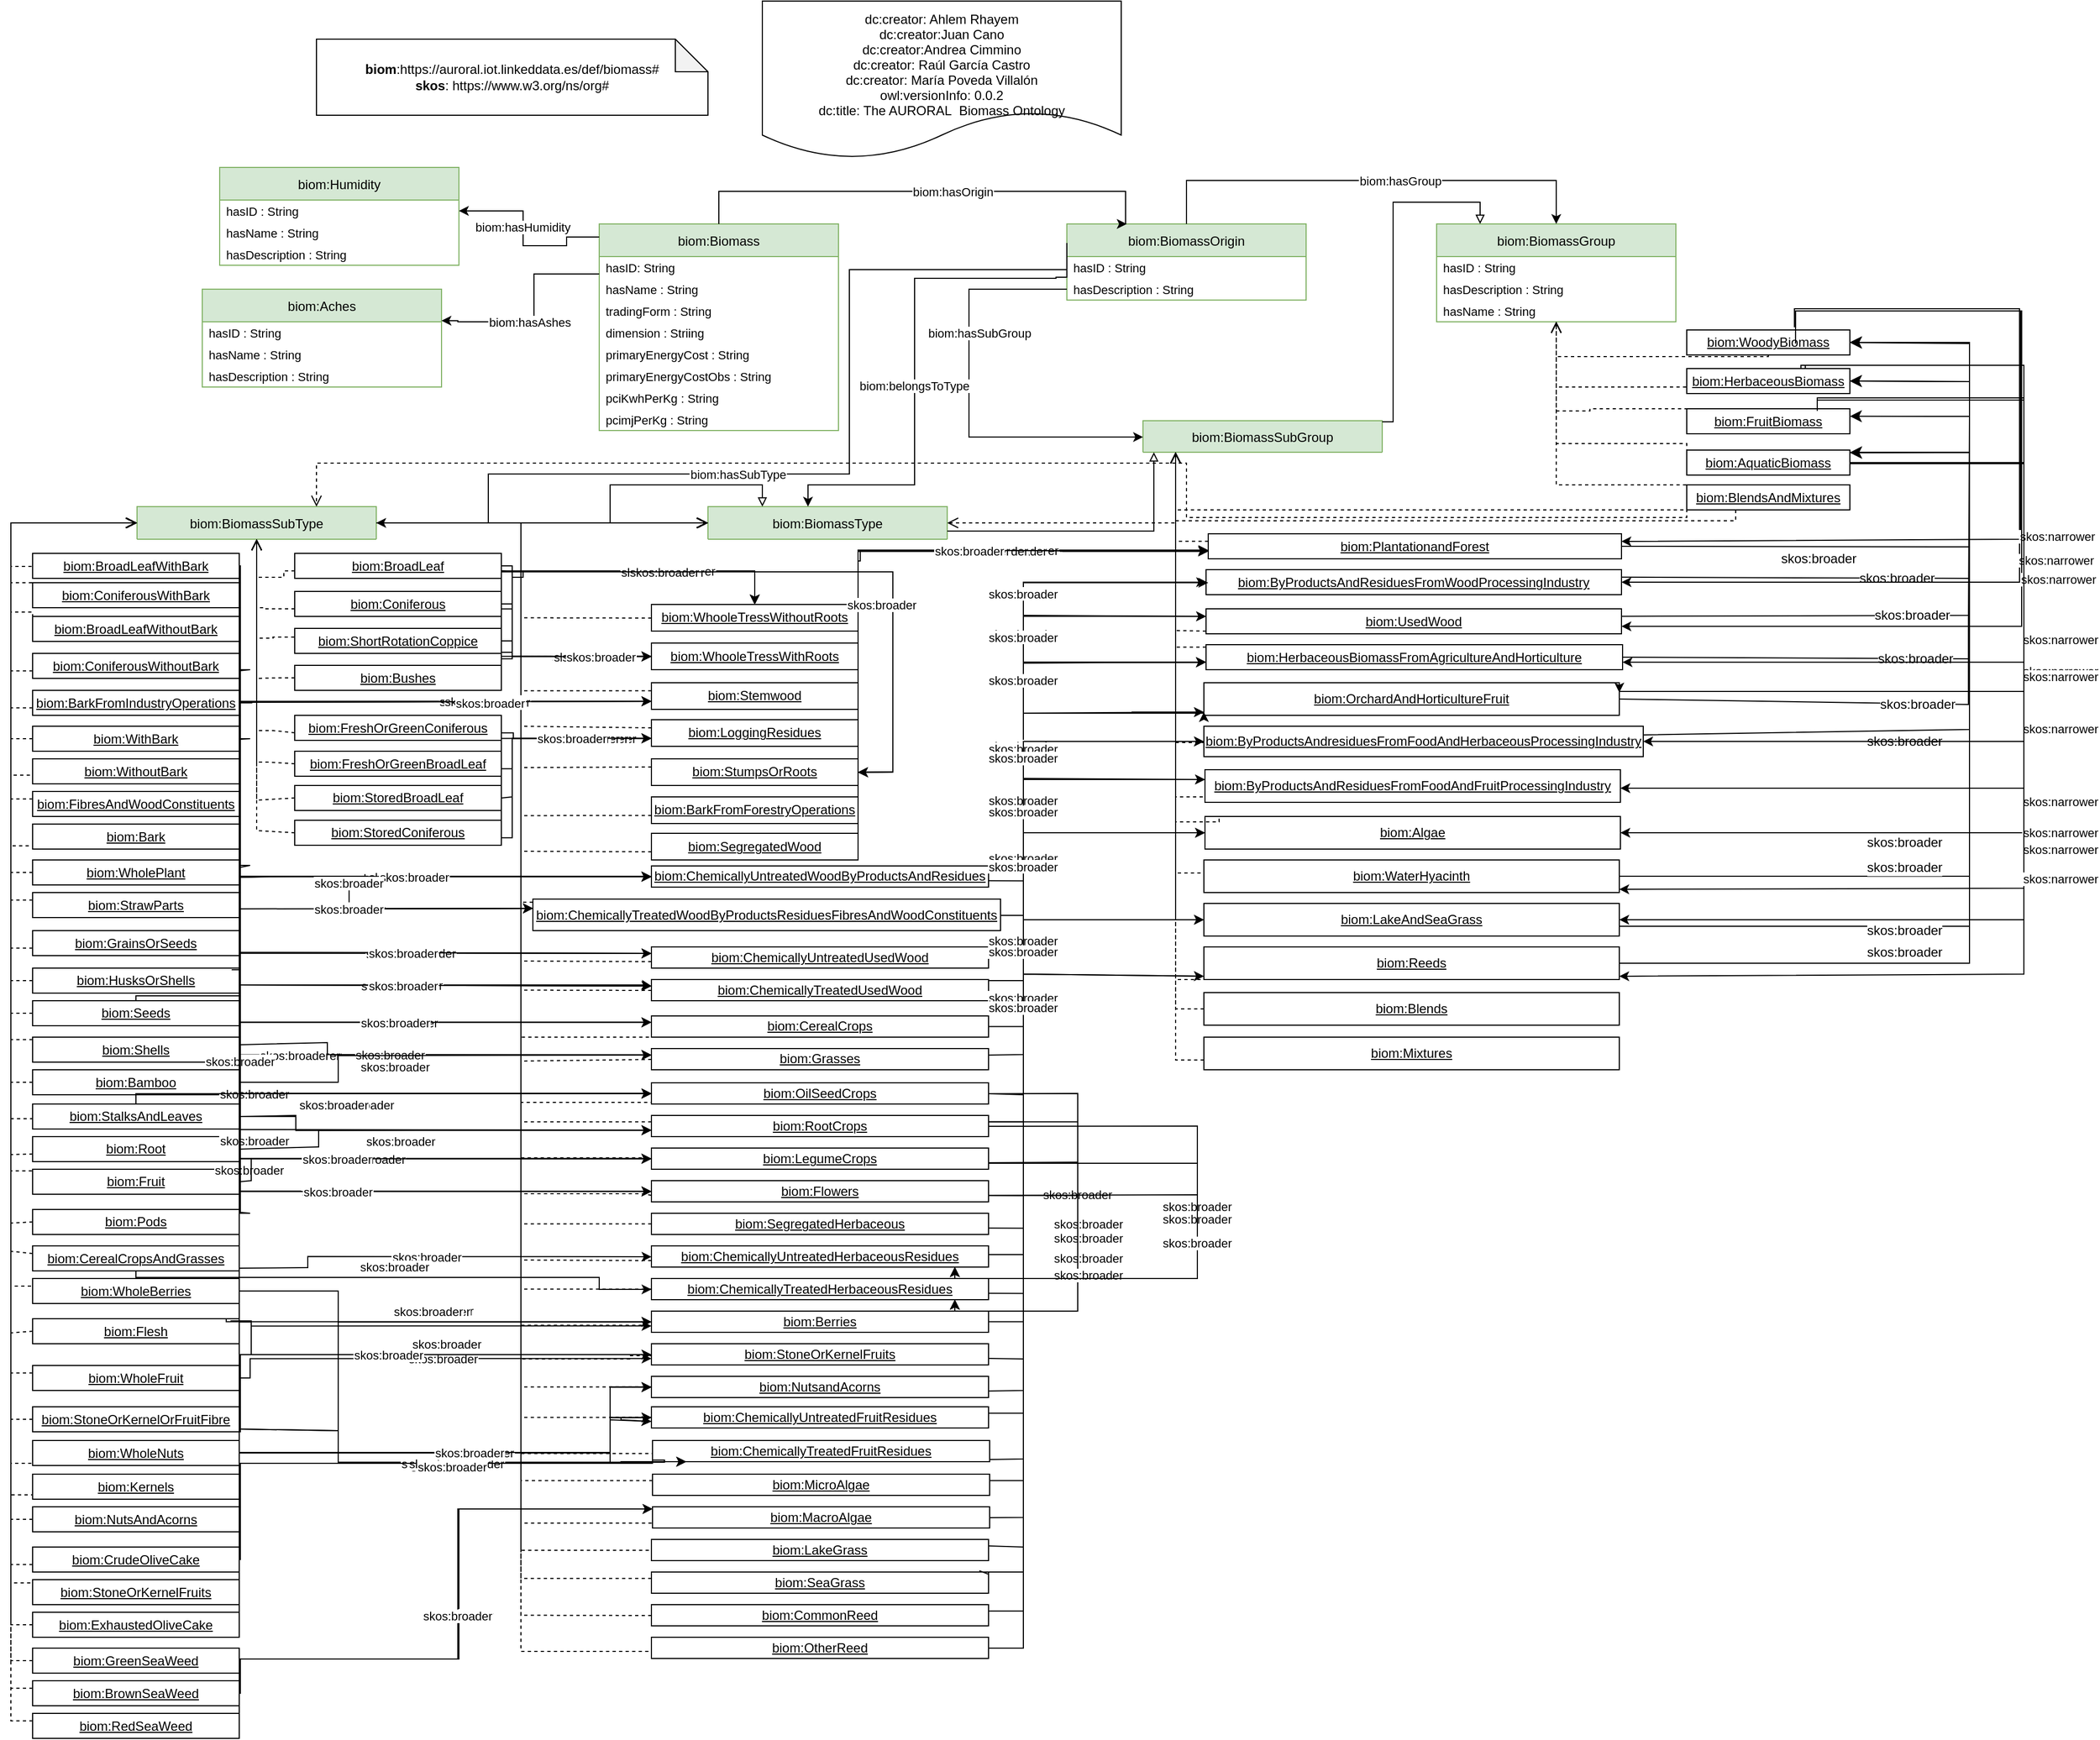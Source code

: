 <mxfile version="17.4.2" type="device"><diagram id="kuyocsIZIVU7Rjy9QZxE" name="Page-1"><mxGraphModel dx="2522" dy="2889" grid="1" gridSize="10" guides="1" tooltips="1" connect="1" arrows="1" fold="1" page="1" pageScale="1" pageWidth="1654" pageHeight="2336" math="0" shadow="0"><root><mxCell id="0"/><mxCell id="1" parent="0"/><mxCell id="2" value="biom:Biomass" style="swimlane;fontStyle=0;childLayout=stackLayout;horizontal=1;startSize=30;horizontalStack=0;resizeParent=1;resizeParentMax=0;resizeLast=0;collapsible=1;marginBottom=0;fillColor=#d5e8d4;strokeColor=#82b366;" parent="1" vertex="1"><mxGeometry x="-190" y="80" width="220" height="190" as="geometry"><mxRectangle x="536" y="365" width="80" height="30" as="alternateBounds"/></mxGeometry></mxCell><mxCell id="3" value="hasID: String" style="text;strokeColor=none;fillColor=none;align=left;verticalAlign=middle;spacingLeft=4;spacingRight=4;overflow=hidden;points=[[0,0.5],[1,0.5]];portConstraint=eastwest;rotatable=0;fontSize=11;" parent="2" vertex="1"><mxGeometry y="30" width="220" height="20" as="geometry"/></mxCell><mxCell id="4" value="hasName : String" style="text;strokeColor=none;fillColor=none;align=left;verticalAlign=middle;spacingLeft=4;spacingRight=4;overflow=hidden;points=[[0,0.5],[1,0.5]];portConstraint=eastwest;rotatable=0;fontSize=11;" parent="2" vertex="1"><mxGeometry y="50" width="220" height="20" as="geometry"/></mxCell><mxCell id="5" value="tradingForm : String" style="text;strokeColor=none;fillColor=none;align=left;verticalAlign=middle;spacingLeft=4;spacingRight=4;overflow=hidden;points=[[0,0.5],[1,0.5]];portConstraint=eastwest;rotatable=0;fontSize=11;" parent="2" vertex="1"><mxGeometry y="70" width="220" height="20" as="geometry"/></mxCell><mxCell id="6" value="dimension : Striing" style="text;strokeColor=none;fillColor=none;align=left;verticalAlign=middle;spacingLeft=4;spacingRight=4;overflow=hidden;points=[[0,0.5],[1,0.5]];portConstraint=eastwest;rotatable=0;fontSize=11;" parent="2" vertex="1"><mxGeometry y="90" width="220" height="20" as="geometry"/></mxCell><mxCell id="7" value="primaryEnergyCost : String" style="text;strokeColor=none;fillColor=none;align=left;verticalAlign=middle;spacingLeft=4;spacingRight=4;overflow=hidden;points=[[0,0.5],[1,0.5]];portConstraint=eastwest;rotatable=0;fontSize=11;" parent="2" vertex="1"><mxGeometry y="110" width="220" height="20" as="geometry"/></mxCell><mxCell id="8" value="primaryEnergyCostObs : String" style="text;strokeColor=none;fillColor=none;align=left;verticalAlign=middle;spacingLeft=4;spacingRight=4;overflow=hidden;points=[[0,0.5],[1,0.5]];portConstraint=eastwest;rotatable=0;fontSize=11;" parent="2" vertex="1"><mxGeometry y="130" width="220" height="20" as="geometry"/></mxCell><mxCell id="9" value="pciKwhPerKg : String" style="text;strokeColor=none;fillColor=none;align=left;verticalAlign=middle;spacingLeft=4;spacingRight=4;overflow=hidden;points=[[0,0.5],[1,0.5]];portConstraint=eastwest;rotatable=0;fontSize=11;" parent="2" vertex="1"><mxGeometry y="150" width="220" height="20" as="geometry"/></mxCell><mxCell id="10" value="pcimjPerKg : String" style="text;strokeColor=none;fillColor=none;align=left;verticalAlign=middle;spacingLeft=4;spacingRight=4;overflow=hidden;points=[[0,0.5],[1,0.5]];portConstraint=eastwest;rotatable=0;fontSize=11;" parent="2" vertex="1"><mxGeometry y="170" width="220" height="20" as="geometry"/></mxCell><mxCell id="11" value="biom:BiomassOrigin" style="swimlane;fontStyle=0;childLayout=stackLayout;horizontal=1;startSize=30;horizontalStack=0;resizeParent=1;resizeParentMax=0;resizeLast=0;collapsible=1;marginBottom=0;fillColor=#d5e8d4;strokeColor=#82b366;" parent="1" vertex="1"><mxGeometry x="240" y="80" width="220" height="70" as="geometry"><mxRectangle x="536" y="365" width="80" height="30" as="alternateBounds"/></mxGeometry></mxCell><mxCell id="12" value="hasID : String" style="text;strokeColor=none;fillColor=none;align=left;verticalAlign=middle;spacingLeft=4;spacingRight=4;overflow=hidden;points=[[0,0.5],[1,0.5]];portConstraint=eastwest;rotatable=0;fontSize=11;" parent="11" vertex="1"><mxGeometry y="30" width="220" height="20" as="geometry"/></mxCell><mxCell id="13" value="hasDescription : String" style="text;strokeColor=none;fillColor=none;align=left;verticalAlign=middle;spacingLeft=4;spacingRight=4;overflow=hidden;points=[[0,0.5],[1,0.5]];portConstraint=eastwest;rotatable=0;fontSize=11;" parent="11" vertex="1"><mxGeometry y="50" width="220" height="20" as="geometry"/></mxCell><mxCell id="14" value="biom:BiomassGroup" style="swimlane;fontStyle=0;childLayout=stackLayout;horizontal=1;startSize=30;horizontalStack=0;resizeParent=1;resizeParentMax=0;resizeLast=0;collapsible=1;marginBottom=0;fillColor=#d5e8d4;strokeColor=#82b366;" parent="1" vertex="1"><mxGeometry x="580" y="80" width="220" height="90" as="geometry"><mxRectangle x="536" y="365" width="80" height="30" as="alternateBounds"/></mxGeometry></mxCell><mxCell id="15" value="hasID : String" style="text;strokeColor=none;fillColor=none;align=left;verticalAlign=middle;spacingLeft=4;spacingRight=4;overflow=hidden;points=[[0,0.5],[1,0.5]];portConstraint=eastwest;rotatable=0;fontSize=11;" parent="14" vertex="1"><mxGeometry y="30" width="220" height="20" as="geometry"/></mxCell><mxCell id="16" value="hasDescription : String" style="text;strokeColor=none;fillColor=none;align=left;verticalAlign=middle;spacingLeft=4;spacingRight=4;overflow=hidden;points=[[0,0.5],[1,0.5]];portConstraint=eastwest;rotatable=0;fontSize=11;" parent="14" vertex="1"><mxGeometry y="50" width="220" height="20" as="geometry"/></mxCell><mxCell id="17" value="hasName : String" style="text;strokeColor=none;fillColor=none;align=left;verticalAlign=middle;spacingLeft=4;spacingRight=4;overflow=hidden;points=[[0,0.5],[1,0.5]];portConstraint=eastwest;rotatable=0;fontSize=11;" parent="14" vertex="1"><mxGeometry y="70" width="220" height="20" as="geometry"/></mxCell><mxCell id="18" value="biom:BiomassSubGroup" style="swimlane;fontStyle=0;childLayout=stackLayout;horizontal=1;startSize=30;horizontalStack=0;resizeParent=1;resizeParentMax=0;resizeLast=0;collapsible=1;marginBottom=0;fillColor=#d5e8d4;strokeColor=#82b366;" parent="1" vertex="1"><mxGeometry x="310" y="261" width="220" height="29" as="geometry"><mxRectangle x="536" y="365" width="80" height="30" as="alternateBounds"/></mxGeometry></mxCell><mxCell id="19" value="biom:BiomassType" style="swimlane;fontStyle=0;childLayout=stackLayout;horizontal=1;startSize=30;horizontalStack=0;resizeParent=1;resizeParentMax=0;resizeLast=0;collapsible=1;marginBottom=0;fillColor=#d5e8d4;strokeColor=#82b366;" parent="1" vertex="1"><mxGeometry x="-90" y="340" width="220" height="30" as="geometry"><mxRectangle x="536" y="365" width="80" height="30" as="alternateBounds"/></mxGeometry></mxCell><mxCell id="20" value="biom:BiomassSubType" style="swimlane;fontStyle=0;childLayout=stackLayout;horizontal=1;startSize=30;horizontalStack=0;resizeParent=1;resizeParentMax=0;resizeLast=0;collapsible=1;marginBottom=0;fillColor=#d5e8d4;strokeColor=#82b366;" parent="1" vertex="1"><mxGeometry x="-615" y="340" width="220" height="30" as="geometry"><mxRectangle x="536" y="365" width="80" height="30" as="alternateBounds"/></mxGeometry></mxCell><mxCell id="21" value="biom:hasOrigin" style="edgeStyle=orthogonalEdgeStyle;rounded=0;orthogonalLoop=1;jettySize=auto;entryX=0.25;entryY=0;entryDx=0;entryDy=0;fontSize=11;endArrow=classic;endFill=1;" parent="1" source="2" target="11" edge="1"><mxGeometry x="0.129" relative="1" as="geometry"><mxPoint as="offset"/><mxPoint x="-80" y="80" as="sourcePoint"/><mxPoint x="422" y="68" as="targetPoint"/><Array as="points"><mxPoint x="-80" y="50"/><mxPoint x="294" y="50"/></Array></mxGeometry></mxCell><mxCell id="22" value="biom:hasGroup" style="edgeStyle=orthogonalEdgeStyle;rounded=0;orthogonalLoop=1;jettySize=auto;fontSize=11;endArrow=classic;endFill=1;entryX=0.5;entryY=0;entryDx=0;entryDy=0;" parent="1" source="11" target="14" edge="1"><mxGeometry x="0.129" relative="1" as="geometry"><mxPoint as="offset"/><mxPoint x="490" y="102.5" as="sourcePoint"/><mxPoint x="699" y="80" as="targetPoint"/><Array as="points"><mxPoint x="350" y="40"/><mxPoint x="690" y="40"/></Array></mxGeometry></mxCell><mxCell id="23" value="" style="endArrow=open;html=1;fontColor=#000099;endFill=0;dashed=1;endSize=8;edgeStyle=orthogonalEdgeStyle;arcSize=0;" parent="1" source="24" target="14" edge="1"><mxGeometry width="50" height="50" relative="1" as="geometry"><mxPoint x="750" y="344" as="sourcePoint"/><mxPoint x="800" y="258" as="targetPoint"/><Array as="points"><mxPoint x="885" y="202"/><mxPoint x="690" y="202"/></Array></mxGeometry></mxCell><mxCell id="24" value="&lt;u&gt;biom:WoodyBiomass&lt;/u&gt;" style="rounded=0;whiteSpace=wrap;html=1;snapToPoint=1;points=[[0.1,0],[0.2,0],[0.3,0],[0.4,0],[0.5,0],[0.6,0],[0.7,0],[0.8,0],[0.9,0],[0,0.1],[0,0.3],[0,0.5],[0,0.7],[0,0.9],[0.1,1],[0.2,1],[0.3,1],[0.4,1],[0.5,1],[0.6,1],[0.7,1],[0.8,1],[0.9,1],[1,0.1],[1,0.3],[1,0.5],[1,0.7],[1,0.9]];" parent="1" vertex="1"><mxGeometry x="810" y="177.5" width="150" height="23" as="geometry"/></mxCell><mxCell id="25" value="&lt;u&gt;biom:PlantationandForest&lt;/u&gt;" style="rounded=0;whiteSpace=wrap;html=1;snapToPoint=1;points=[[0.1,0],[0.2,0],[0.3,0],[0.4,0],[0.5,0],[0.6,0],[0.7,0],[0.8,0],[0.9,0],[0,0.1],[0,0.3],[0,0.5],[0,0.7],[0,0.9],[0.1,1],[0.2,1],[0.3,1],[0.4,1],[0.5,1],[0.6,1],[0.7,1],[0.8,1],[0.9,1],[1,0.1],[1,0.3],[1,0.5],[1,0.7],[1,0.9]];" parent="1" vertex="1"><mxGeometry x="370" y="365" width="380" height="23" as="geometry"/></mxCell><mxCell id="26" value="" style="endArrow=open;html=1;fontColor=#000099;endFill=0;dashed=1;endSize=8;edgeStyle=orthogonalEdgeStyle;arcSize=0;exitX=0;exitY=0.3;exitDx=0;exitDy=0;" parent="1" source="25" target="18" edge="1"><mxGeometry width="50" height="50" relative="1" as="geometry"><mxPoint x="420" y="330" as="sourcePoint"/><mxPoint x="339.04" y="331" as="targetPoint"/><Array as="points"><mxPoint x="340" y="372"/></Array></mxGeometry></mxCell><mxCell id="29" value="&lt;u&gt;biom:WhooleTressWithoutRoots&lt;/u&gt;" style="rounded=0;whiteSpace=wrap;html=1;snapToPoint=1;points=[[0.1,0],[0.2,0],[0.3,0],[0.4,0],[0.5,0],[0.6,0],[0.7,0],[0.8,0],[0.9,0],[0,0.1],[0,0.3],[0,0.5],[0,0.7],[0,0.9],[0.1,1],[0.2,1],[0.3,1],[0.4,1],[0.5,1],[0.6,1],[0.7,1],[0.8,1],[0.9,1],[1,0.1],[1,0.3],[1,0.5],[1,0.7],[1,0.9]];" parent="1" vertex="1"><mxGeometry x="-142" y="430" width="190" height="24.5" as="geometry"/></mxCell><mxCell id="33" value="&lt;u&gt;biom:ConiferousWithBark&lt;/u&gt;" style="rounded=0;whiteSpace=wrap;html=1;snapToPoint=1;points=[[0.1,0],[0.2,0],[0.3,0],[0.4,0],[0.5,0],[0.6,0],[0.7,0],[0.8,0],[0.9,0],[0,0.1],[0,0.3],[0,0.5],[0,0.7],[0,0.9],[0.1,1],[0.2,1],[0.3,1],[0.4,1],[0.5,1],[0.6,1],[0.7,1],[0.8,1],[0.9,1],[1,0.1],[1,0.3],[1,0.5],[1,0.7],[1,0.9]];" parent="1" vertex="1"><mxGeometry x="-711" y="410" width="190" height="23" as="geometry"/></mxCell><mxCell id="34" value="" style="endArrow=open;html=1;fontColor=#000099;endFill=0;dashed=1;endSize=8;edgeStyle=orthogonalEdgeStyle;arcSize=0;exitX=0;exitY=0.3;exitDx=0;exitDy=0;" parent="1" source="O9GTj8o9H-n6MzuwYOlM-183" target="20" edge="1"><mxGeometry width="50" height="50" relative="1" as="geometry"><mxPoint x="-491" y="480" as="sourcePoint"/><mxPoint x="-633" y="355" as="targetPoint"/><Array as="points"><mxPoint x="-711" y="437"/><mxPoint x="-731" y="437"/><mxPoint x="-731" y="355"/></Array></mxGeometry></mxCell><mxCell id="41" style="edgeStyle=orthogonalEdgeStyle;rounded=0;orthogonalLoop=1;jettySize=auto;html=1;fontSize=11;endArrow=block;endFill=0;exitX=1;exitY=0.75;exitDx=0;exitDy=0;" parent="1" source="19" target="18" edge="1"><mxGeometry relative="1" as="geometry"><mxPoint x="-70" y="310" as="sourcePoint"/><mxPoint x="320" y="292" as="targetPoint"/><Array as="points"><mxPoint x="320" y="363"/></Array></mxGeometry></mxCell><mxCell id="42" style="edgeStyle=orthogonalEdgeStyle;rounded=0;orthogonalLoop=1;jettySize=auto;html=1;fontSize=11;endArrow=block;endFill=0;exitX=1;exitY=0.5;exitDx=0;exitDy=0;" parent="1" source="20" target="19" edge="1"><mxGeometry relative="1" as="geometry"><mxPoint x="-160" y="355" as="sourcePoint"/><mxPoint x="-60" y="300" as="targetPoint"/><Array as="points"><mxPoint x="-180" y="355"/><mxPoint x="-180" y="320"/><mxPoint x="-40" y="320"/></Array></mxGeometry></mxCell><mxCell id="43" value="biom:hasSubGroup" style="edgeStyle=orthogonalEdgeStyle;rounded=0;orthogonalLoop=1;jettySize=auto;fontSize=11;endArrow=classic;endFill=1;" parent="1" source="11" target="18" edge="1"><mxGeometry x="-0.326" y="10" relative="1" as="geometry"><mxPoint as="offset"/><mxPoint x="240" y="140" as="sourcePoint"/><mxPoint x="211" y="215" as="targetPoint"/><Array as="points"><mxPoint x="150" y="140"/><mxPoint x="150" y="276"/></Array></mxGeometry></mxCell><mxCell id="44" value="biom:belongsToType" style="edgeStyle=orthogonalEdgeStyle;rounded=0;orthogonalLoop=1;jettySize=auto;fontSize=11;endArrow=classic;endFill=1;entryX=0.418;entryY=0;entryDx=0;entryDy=0;entryPerimeter=0;exitX=0;exitY=0.25;exitDx=0;exitDy=0;" parent="1" source="11" target="19" edge="1"><mxGeometry x="0.129" relative="1" as="geometry"><mxPoint as="offset"/><mxPoint x="220" y="130" as="sourcePoint"/><mxPoint x="320" y="286" as="targetPoint"/><Array as="points"><mxPoint x="240" y="129"/><mxPoint x="230" y="129"/><mxPoint x="230" y="130"/><mxPoint x="100" y="130"/><mxPoint x="100" y="320"/><mxPoint x="2" y="320"/></Array></mxGeometry></mxCell><mxCell id="45" value="biom:hasSubType" style="edgeStyle=orthogonalEdgeStyle;rounded=0;orthogonalLoop=1;jettySize=auto;fontSize=11;endArrow=classic;endFill=1;" parent="1" source="11" target="20" edge="1"><mxGeometry x="0.129" relative="1" as="geometry"><mxPoint as="offset"/><mxPoint x="239" y="122" as="sourcePoint"/><mxPoint x="-292" y="342" as="targetPoint"/><Array as="points"><mxPoint x="40" y="122"/><mxPoint x="40" y="310"/><mxPoint x="-292" y="310"/></Array></mxGeometry></mxCell><mxCell id="46" value="biom:Humidity" style="swimlane;fontStyle=0;childLayout=stackLayout;horizontal=1;startSize=30;horizontalStack=0;resizeParent=1;resizeParentMax=0;resizeLast=0;collapsible=1;marginBottom=0;fillColor=#d5e8d4;strokeColor=#82b366;" parent="1" vertex="1"><mxGeometry x="-539" y="28" width="220" height="90" as="geometry"><mxRectangle x="536" y="365" width="80" height="30" as="alternateBounds"/></mxGeometry></mxCell><mxCell id="47" value="hasID : String " style="text;strokeColor=none;fillColor=none;align=left;verticalAlign=middle;spacingLeft=4;spacingRight=4;overflow=hidden;points=[[0,0.5],[1,0.5]];portConstraint=eastwest;rotatable=0;fontSize=11;" parent="46" vertex="1"><mxGeometry y="30" width="220" height="20" as="geometry"/></mxCell><mxCell id="48" value="hasName : String" style="text;strokeColor=none;fillColor=none;align=left;verticalAlign=middle;spacingLeft=4;spacingRight=4;overflow=hidden;points=[[0,0.5],[1,0.5]];portConstraint=eastwest;rotatable=0;fontSize=11;" parent="46" vertex="1"><mxGeometry y="50" width="220" height="20" as="geometry"/></mxCell><mxCell id="49" value="hasDescription : String" style="text;strokeColor=none;fillColor=none;align=left;verticalAlign=middle;spacingLeft=4;spacingRight=4;overflow=hidden;points=[[0,0.5],[1,0.5]];portConstraint=eastwest;rotatable=0;fontSize=11;" parent="46" vertex="1"><mxGeometry y="70" width="220" height="20" as="geometry"/></mxCell><mxCell id="50" value="biom:Aches" style="swimlane;fontStyle=0;childLayout=stackLayout;horizontal=1;startSize=30;horizontalStack=0;resizeParent=1;resizeParentMax=0;resizeLast=0;collapsible=1;marginBottom=0;fillColor=#d5e8d4;strokeColor=#82b366;" parent="1" vertex="1"><mxGeometry x="-555" y="140" width="220" height="90" as="geometry"><mxRectangle x="536" y="365" width="80" height="30" as="alternateBounds"/></mxGeometry></mxCell><mxCell id="51" value="hasID : String" style="text;strokeColor=none;fillColor=none;align=left;verticalAlign=middle;spacingLeft=4;spacingRight=4;overflow=hidden;points=[[0,0.5],[1,0.5]];portConstraint=eastwest;rotatable=0;fontSize=11;" parent="50" vertex="1"><mxGeometry y="30" width="220" height="20" as="geometry"/></mxCell><mxCell id="52" value="hasName : String" style="text;strokeColor=none;fillColor=none;align=left;verticalAlign=middle;spacingLeft=4;spacingRight=4;overflow=hidden;points=[[0,0.5],[1,0.5]];portConstraint=eastwest;rotatable=0;fontSize=11;" parent="50" vertex="1"><mxGeometry y="50" width="220" height="20" as="geometry"/></mxCell><mxCell id="53" value="hasDescription : String" style="text;strokeColor=none;fillColor=none;align=left;verticalAlign=middle;spacingLeft=4;spacingRight=4;overflow=hidden;points=[[0,0.5],[1,0.5]];portConstraint=eastwest;rotatable=0;fontSize=11;" parent="50" vertex="1"><mxGeometry y="70" width="220" height="20" as="geometry"/></mxCell><mxCell id="54" value="biom:hasHumidity" style="edgeStyle=orthogonalEdgeStyle;rounded=0;orthogonalLoop=1;jettySize=auto;fontSize=11;endArrow=classic;endFill=1;" parent="1" source="2" target="46" edge="1"><mxGeometry x="0.129" relative="1" as="geometry"><mxPoint as="offset"/><mxPoint x="-219" y="91.5" as="sourcePoint"/><mxPoint x="-760" y="90" as="targetPoint"/><Array as="points"><mxPoint x="-220" y="92"/><mxPoint x="-220" y="100"/><mxPoint x="-260" y="100"/><mxPoint x="-260" y="68"/></Array></mxGeometry></mxCell><mxCell id="55" value="biom:hasAshes" style="edgeStyle=orthogonalEdgeStyle;rounded=0;orthogonalLoop=1;jettySize=auto;fontSize=11;endArrow=classic;endFill=1;" parent="1" source="2" target="50" edge="1"><mxGeometry x="0.129" relative="1" as="geometry"><mxPoint as="offset"/><mxPoint x="-180" y="130" as="sourcePoint"/><mxPoint x="-320" y="170" as="targetPoint"/><Array as="points"><mxPoint x="-250" y="126"/><mxPoint x="-250" y="170"/><mxPoint x="-320" y="170"/><mxPoint x="-320" y="169"/></Array></mxGeometry></mxCell><mxCell id="O9GTj8o9H-n6MzuwYOlM-68" value="&lt;u&gt;biom:HerbaceousBiomass&lt;/u&gt;" style="rounded=0;whiteSpace=wrap;html=1;snapToPoint=1;points=[[0.1,0],[0.2,0],[0.3,0],[0.4,0],[0.5,0],[0.6,0],[0.7,0],[0.8,0],[0.9,0],[0,0.1],[0,0.3],[0,0.5],[0,0.7],[0,0.9],[0.1,1],[0.2,1],[0.3,1],[0.4,1],[0.5,1],[0.6,1],[0.7,1],[0.8,1],[0.9,1],[1,0.1],[1,0.3],[1,0.5],[1,0.7],[1,0.9]];" parent="1" vertex="1"><mxGeometry x="810" y="213" width="150" height="23" as="geometry"/></mxCell><mxCell id="O9GTj8o9H-n6MzuwYOlM-69" value="&lt;u&gt;biom:FruitBiomass&lt;/u&gt;" style="rounded=0;whiteSpace=wrap;html=1;snapToPoint=1;points=[[0.1,0],[0.2,0],[0.3,0],[0.4,0],[0.5,0],[0.6,0],[0.7,0],[0.8,0],[0.9,0],[0,0.1],[0,0.3],[0,0.5],[0,0.7],[0,0.9],[0.1,1],[0.2,1],[0.3,1],[0.4,1],[0.5,1],[0.6,1],[0.7,1],[0.8,1],[0.9,1],[1,0.1],[1,0.3],[1,0.5],[1,0.7],[1,0.9]];" parent="1" vertex="1"><mxGeometry x="810" y="250" width="150" height="23" as="geometry"/></mxCell><mxCell id="O9GTj8o9H-n6MzuwYOlM-70" value="&lt;u&gt;biom:AquaticBiomass&lt;/u&gt;" style="rounded=0;whiteSpace=wrap;html=1;snapToPoint=1;points=[[0.1,0],[0.2,0],[0.3,0],[0.4,0],[0.5,0],[0.6,0],[0.7,0],[0.8,0],[0.9,0],[0,0.1],[0,0.3],[0,0.5],[0,0.7],[0,0.9],[0.1,1],[0.2,1],[0.3,1],[0.4,1],[0.5,1],[0.6,1],[0.7,1],[0.8,1],[0.9,1],[1,0.1],[1,0.3],[1,0.5],[1,0.7],[1,0.9]];" parent="1" vertex="1"><mxGeometry x="810" y="288" width="150" height="23" as="geometry"/></mxCell><mxCell id="O9GTj8o9H-n6MzuwYOlM-71" value="&lt;u&gt;biom:BlendsAndMixtures&lt;/u&gt;" style="rounded=0;whiteSpace=wrap;html=1;snapToPoint=1;points=[[0.1,0],[0.2,0],[0.3,0],[0.4,0],[0.5,0],[0.6,0],[0.7,0],[0.8,0],[0.9,0],[0,0.1],[0,0.3],[0,0.5],[0,0.7],[0,0.9],[0.1,1],[0.2,1],[0.3,1],[0.4,1],[0.5,1],[0.6,1],[0.7,1],[0.8,1],[0.9,1],[1,0.1],[1,0.3],[1,0.5],[1,0.7],[1,0.9]];" parent="1" vertex="1"><mxGeometry x="810" y="320" width="150" height="23" as="geometry"/></mxCell><mxCell id="O9GTj8o9H-n6MzuwYOlM-72" value="" style="endArrow=open;html=1;fontColor=#000099;endFill=0;dashed=1;endSize=8;edgeStyle=orthogonalEdgeStyle;arcSize=0;exitX=0;exitY=0.5;exitDx=0;exitDy=0;" parent="1" source="O9GTj8o9H-n6MzuwYOlM-68" target="14" edge="1"><mxGeometry width="50" height="50" relative="1" as="geometry"><mxPoint x="730" y="212" as="sourcePoint"/><mxPoint x="700" y="180" as="targetPoint"/><Array as="points"><mxPoint x="810" y="230"/><mxPoint x="690" y="230"/></Array></mxGeometry></mxCell><mxCell id="O9GTj8o9H-n6MzuwYOlM-74" value="" style="endArrow=open;html=1;fontColor=#000099;endFill=0;dashed=1;endSize=8;edgeStyle=orthogonalEdgeStyle;arcSize=0;exitX=0;exitY=0.3;exitDx=0;exitDy=0;" parent="1" source="O9GTj8o9H-n6MzuwYOlM-69" target="14" edge="1"><mxGeometry width="50" height="50" relative="1" as="geometry"><mxPoint x="705" y="252" as="sourcePoint"/><mxPoint x="675" y="220" as="targetPoint"/><Array as="points"><mxPoint x="810" y="250"/><mxPoint x="721" y="250"/><mxPoint x="721" y="252"/><mxPoint x="690" y="252"/></Array></mxGeometry></mxCell><mxCell id="O9GTj8o9H-n6MzuwYOlM-75" value="" style="endArrow=open;html=1;fontColor=#000099;endFill=0;dashed=1;endSize=8;edgeStyle=orthogonalEdgeStyle;arcSize=0;exitX=0;exitY=0.1;exitDx=0;exitDy=0;" parent="1" source="O9GTj8o9H-n6MzuwYOlM-70" target="14" edge="1"><mxGeometry width="50" height="50" relative="1" as="geometry"><mxPoint x="680" y="270" as="sourcePoint"/><mxPoint x="650" y="238" as="targetPoint"/><Array as="points"><mxPoint x="810" y="282"/><mxPoint x="690" y="282"/></Array></mxGeometry></mxCell><mxCell id="O9GTj8o9H-n6MzuwYOlM-76" value="" style="endArrow=open;html=1;fontColor=#000099;endFill=0;dashed=1;endSize=8;edgeStyle=orthogonalEdgeStyle;arcSize=0;exitX=0;exitY=0.5;exitDx=0;exitDy=0;" parent="1" source="O9GTj8o9H-n6MzuwYOlM-71" target="14" edge="1"><mxGeometry width="50" height="50" relative="1" as="geometry"><mxPoint x="680" y="332" as="sourcePoint"/><mxPoint x="650" y="300" as="targetPoint"/><Array as="points"><mxPoint x="810" y="320"/><mxPoint x="690" y="320"/></Array></mxGeometry></mxCell><mxCell id="O9GTj8o9H-n6MzuwYOlM-77" value="&lt;div&gt;&lt;b&gt;&lt;br&gt;&lt;/b&gt;&lt;/div&gt;&lt;div&gt;&lt;b&gt;biom&lt;/b&gt;:https://auroral.iot.linkeddata.es/def/biomass#&lt;br&gt;&lt;/div&gt;&lt;div&gt;&lt;b&gt;skos&lt;/b&gt;:&amp;nbsp;https://www.w3.org/ns/org#&lt;br&gt;&lt;/div&gt;&lt;div&gt;&lt;br&gt;&lt;/div&gt;" style="shape=note;whiteSpace=wrap;html=1;backgroundOutline=1;darkOpacity=0.05;" parent="1" vertex="1"><mxGeometry x="-450" y="-90" width="360" height="70" as="geometry"/></mxCell><mxCell id="O9GTj8o9H-n6MzuwYOlM-78" value="" style="endArrow=open;html=1;fontColor=#000099;endFill=0;dashed=1;endSize=8;edgeStyle=orthogonalEdgeStyle;arcSize=0;exitX=0.1;exitY=1;exitDx=0;exitDy=0;" parent="1" source="O9GTj8o9H-n6MzuwYOlM-71" target="18" edge="1"><mxGeometry width="50" height="50" relative="1" as="geometry"><mxPoint x="780" y="390" as="sourcePoint"/><mxPoint x="430" y="300" as="targetPoint"/><Array as="points"><mxPoint x="340" y="343"/></Array></mxGeometry></mxCell><mxCell id="O9GTj8o9H-n6MzuwYOlM-79" value="&lt;u&gt;biom:ByProductsAndResiduesFromWoodProcessingIndustry&lt;/u&gt;" style="rounded=0;whiteSpace=wrap;html=1;snapToPoint=1;points=[[0.1,0],[0.2,0],[0.3,0],[0.4,0],[0.5,0],[0.6,0],[0.7,0],[0.8,0],[0.9,0],[0,0.1],[0,0.3],[0,0.5],[0,0.7],[0,0.9],[0.1,1],[0.2,1],[0.3,1],[0.4,1],[0.5,1],[0.6,1],[0.7,1],[0.8,1],[0.9,1],[1,0.1],[1,0.3],[1,0.5],[1,0.7],[1,0.9]];" parent="1" vertex="1"><mxGeometry x="368" y="398" width="382" height="23" as="geometry"/></mxCell><mxCell id="O9GTj8o9H-n6MzuwYOlM-80" value="&lt;u&gt;biom:UsedWood&lt;/u&gt;" style="rounded=0;whiteSpace=wrap;html=1;snapToPoint=1;points=[[0.1,0],[0.2,0],[0.3,0],[0.4,0],[0.5,0],[0.6,0],[0.7,0],[0.8,0],[0.9,0],[0,0.1],[0,0.3],[0,0.5],[0,0.7],[0,0.9],[0.1,1],[0.2,1],[0.3,1],[0.4,1],[0.5,1],[0.6,1],[0.7,1],[0.8,1],[0.9,1],[1,0.1],[1,0.3],[1,0.5],[1,0.7],[1,0.9]];" parent="1" vertex="1"><mxGeometry x="368" y="434" width="382" height="23" as="geometry"/></mxCell><mxCell id="O9GTj8o9H-n6MzuwYOlM-90" value="&lt;u&gt;biom:HerbaceousBiomassFromAgricultureAndHorticulture&lt;/u&gt;" style="rounded=0;whiteSpace=wrap;html=1;snapToPoint=1;points=[[0.1,0],[0.2,0],[0.3,0],[0.4,0],[0.5,0],[0.6,0],[0.7,0],[0.8,0],[0.9,0],[0,0.1],[0,0.3],[0,0.5],[0,0.7],[0,0.9],[0.1,1],[0.2,1],[0.3,1],[0.4,1],[0.5,1],[0.6,1],[0.7,1],[0.8,1],[0.9,1],[1,0.1],[1,0.3],[1,0.5],[1,0.7],[1,0.9]];" parent="1" vertex="1"><mxGeometry x="368" y="467" width="383" height="23" as="geometry"/></mxCell><mxCell id="O9GTj8o9H-n6MzuwYOlM-91" value="" style="endArrow=open;html=1;fontColor=#000099;endFill=0;dashed=1;endSize=8;edgeStyle=orthogonalEdgeStyle;arcSize=0;exitX=0;exitY=0.5;exitDx=0;exitDy=0;" parent="1" source="O9GTj8o9H-n6MzuwYOlM-79" target="18" edge="1"><mxGeometry width="50" height="50" relative="1" as="geometry"><mxPoint x="360" y="415.9" as="sourcePoint"/><mxPoint x="330" y="334" as="targetPoint"/><Array as="points"><mxPoint x="340" y="410"/></Array></mxGeometry></mxCell><mxCell id="O9GTj8o9H-n6MzuwYOlM-92" value="" style="endArrow=open;html=1;fontColor=#000099;endFill=0;dashed=1;endSize=8;edgeStyle=orthogonalEdgeStyle;arcSize=0;" parent="1" source="O9GTj8o9H-n6MzuwYOlM-80" target="18" edge="1"><mxGeometry width="50" height="50" relative="1" as="geometry"><mxPoint x="348" y="453.5" as="sourcePoint"/><mxPoint x="320" y="334" as="targetPoint"/><Array as="points"><mxPoint x="340" y="454"/></Array></mxGeometry></mxCell><mxCell id="O9GTj8o9H-n6MzuwYOlM-93" value="" style="endArrow=open;html=1;fontColor=#000099;endFill=0;dashed=1;endSize=8;edgeStyle=orthogonalEdgeStyle;arcSize=0;exitX=0;exitY=0.1;exitDx=0;exitDy=0;" parent="1" source="O9GTj8o9H-n6MzuwYOlM-90" target="18" edge="1"><mxGeometry width="50" height="50" relative="1" as="geometry"><mxPoint x="348" y="490" as="sourcePoint"/><mxPoint x="320" y="325" as="targetPoint"/><Array as="points"><mxPoint x="340" y="469"/></Array></mxGeometry></mxCell><mxCell id="O9GTj8o9H-n6MzuwYOlM-95" value="&lt;u&gt;biom:ByProductsAndresiduesFromFoodAndHerbaceousProcessingIndustry&lt;/u&gt;" style="rounded=0;whiteSpace=wrap;html=1;snapToPoint=1;points=[[0.1,0],[0.2,0],[0.3,0],[0.4,0],[0.5,0],[0.6,0],[0.7,0],[0.8,0],[0.9,0],[0,0.1],[0,0.3],[0,0.5],[0,0.7],[0,0.9],[0.1,1],[0.2,1],[0.3,1],[0.4,1],[0.5,1],[0.6,1],[0.7,1],[0.8,1],[0.9,1],[1,0.1],[1,0.3],[1,0.5],[1,0.7],[1,0.9]];" parent="1" vertex="1"><mxGeometry x="366" y="542" width="404" height="28" as="geometry"/></mxCell><mxCell id="O9GTj8o9H-n6MzuwYOlM-96" value="&lt;u&gt;biom:ByProductsAndResiduesFromFoodAndFruitProcessingIndustry&lt;/u&gt;" style="rounded=0;whiteSpace=wrap;html=1;snapToPoint=1;points=[[0.1,0],[0.2,0],[0.3,0],[0.4,0],[0.5,0],[0.6,0],[0.7,0],[0.8,0],[0.9,0],[0,0.1],[0,0.3],[0,0.5],[0,0.7],[0,0.9],[0.1,1],[0.2,1],[0.3,1],[0.4,1],[0.5,1],[0.6,1],[0.7,1],[0.8,1],[0.9,1],[1,0.1],[1,0.3],[1,0.5],[1,0.7],[1,0.9]];" parent="1" vertex="1"><mxGeometry x="367" y="582" width="382" height="30" as="geometry"/></mxCell><mxCell id="O9GTj8o9H-n6MzuwYOlM-97" value="&lt;u&gt;biom:Algae&lt;/u&gt;" style="rounded=0;whiteSpace=wrap;html=1;snapToPoint=1;points=[[0.1,0],[0.2,0],[0.3,0],[0.4,0],[0.5,0],[0.6,0],[0.7,0],[0.8,0],[0.9,0],[0,0.1],[0,0.3],[0,0.5],[0,0.7],[0,0.9],[0.1,1],[0.2,1],[0.3,1],[0.4,1],[0.5,1],[0.6,1],[0.7,1],[0.8,1],[0.9,1],[1,0.1],[1,0.3],[1,0.5],[1,0.7],[1,0.9]];" parent="1" vertex="1"><mxGeometry x="367" y="625" width="382" height="30" as="geometry"/></mxCell><mxCell id="O9GTj8o9H-n6MzuwYOlM-98" value="&lt;u&gt;biom:WaterHyacinth&lt;/u&gt;" style="rounded=0;whiteSpace=wrap;html=1;snapToPoint=1;points=[[0.1,0],[0.2,0],[0.3,0],[0.4,0],[0.5,0],[0.6,0],[0.7,0],[0.8,0],[0.9,0],[0,0.1],[0,0.3],[0,0.5],[0,0.7],[0,0.9],[0.1,1],[0.2,1],[0.3,1],[0.4,1],[0.5,1],[0.6,1],[0.7,1],[0.8,1],[0.9,1],[1,0.1],[1,0.3],[1,0.5],[1,0.7],[1,0.9]];" parent="1" vertex="1"><mxGeometry x="366" y="665" width="382" height="30" as="geometry"/></mxCell><mxCell id="O9GTj8o9H-n6MzuwYOlM-99" value="&lt;u&gt;biom:LakeAndSeaGrass&lt;/u&gt;" style="rounded=0;whiteSpace=wrap;html=1;snapToPoint=1;points=[[0.1,0],[0.2,0],[0.3,0],[0.4,0],[0.5,0],[0.6,0],[0.7,0],[0.8,0],[0.9,0],[0,0.1],[0,0.3],[0,0.5],[0,0.7],[0,0.9],[0.1,1],[0.2,1],[0.3,1],[0.4,1],[0.5,1],[0.6,1],[0.7,1],[0.8,1],[0.9,1],[1,0.1],[1,0.3],[1,0.5],[1,0.7],[1,0.9]];" parent="1" vertex="1"><mxGeometry x="366" y="705" width="382" height="30" as="geometry"/></mxCell><mxCell id="O9GTj8o9H-n6MzuwYOlM-100" value="&lt;u&gt;biom:Reeds&lt;/u&gt;" style="rounded=0;whiteSpace=wrap;html=1;snapToPoint=1;points=[[0.1,0],[0.2,0],[0.3,0],[0.4,0],[0.5,0],[0.6,0],[0.7,0],[0.8,0],[0.9,0],[0,0.1],[0,0.3],[0,0.5],[0,0.7],[0,0.9],[0.1,1],[0.2,1],[0.3,1],[0.4,1],[0.5,1],[0.6,1],[0.7,1],[0.8,1],[0.9,1],[1,0.1],[1,0.3],[1,0.5],[1,0.7],[1,0.9]];" parent="1" vertex="1"><mxGeometry x="366" y="745" width="382" height="30" as="geometry"/></mxCell><mxCell id="O9GTj8o9H-n6MzuwYOlM-101" value="&lt;u&gt;biom:Blends&lt;/u&gt;" style="rounded=0;whiteSpace=wrap;html=1;snapToPoint=1;points=[[0.1,0],[0.2,0],[0.3,0],[0.4,0],[0.5,0],[0.6,0],[0.7,0],[0.8,0],[0.9,0],[0,0.1],[0,0.3],[0,0.5],[0,0.7],[0,0.9],[0.1,1],[0.2,1],[0.3,1],[0.4,1],[0.5,1],[0.6,1],[0.7,1],[0.8,1],[0.9,1],[1,0.1],[1,0.3],[1,0.5],[1,0.7],[1,0.9]];" parent="1" vertex="1"><mxGeometry x="366" y="787" width="382" height="30" as="geometry"/></mxCell><mxCell id="O9GTj8o9H-n6MzuwYOlM-102" value="&lt;u&gt;biom:Mixtures&lt;/u&gt;" style="rounded=0;whiteSpace=wrap;html=1;snapToPoint=1;points=[[0.1,0],[0.2,0],[0.3,0],[0.4,0],[0.5,0],[0.6,0],[0.7,0],[0.8,0],[0.9,0],[0,0.1],[0,0.3],[0,0.5],[0,0.7],[0,0.9],[0.1,1],[0.2,1],[0.3,1],[0.4,1],[0.5,1],[0.6,1],[0.7,1],[0.8,1],[0.9,1],[1,0.1],[1,0.3],[1,0.5],[1,0.7],[1,0.9]];" parent="1" vertex="1"><mxGeometry x="366" y="828" width="382" height="30" as="geometry"/></mxCell><mxCell id="O9GTj8o9H-n6MzuwYOlM-104" value="" style="endArrow=open;html=1;fontColor=#000099;endFill=0;dashed=1;endSize=8;edgeStyle=orthogonalEdgeStyle;arcSize=0;exitX=0;exitY=0.5;exitDx=0;exitDy=0;" parent="1" source="O9GTj8o9H-n6MzuwYOlM-95" target="18" edge="1"><mxGeometry width="50" height="50" relative="1" as="geometry"><mxPoint x="280" y="582" as="sourcePoint"/><mxPoint x="239" y="340" as="targetPoint"/><Array as="points"><mxPoint x="340" y="557"/></Array></mxGeometry></mxCell><mxCell id="O9GTj8o9H-n6MzuwYOlM-105" value="" style="endArrow=open;html=1;fontColor=#000099;endFill=0;dashed=1;endSize=8;edgeStyle=orthogonalEdgeStyle;arcSize=0;exitX=0;exitY=0.7;exitDx=0;exitDy=0;" parent="1" source="O9GTj8o9H-n6MzuwYOlM-96" target="18" edge="1"><mxGeometry width="50" height="50" relative="1" as="geometry"><mxPoint x="336" y="607" as="sourcePoint"/><mxPoint x="310" y="340" as="targetPoint"/><Array as="points"><mxPoint x="367" y="607"/><mxPoint x="340" y="607"/></Array></mxGeometry></mxCell><mxCell id="O9GTj8o9H-n6MzuwYOlM-106" value="" style="endArrow=open;html=1;fontColor=#000099;endFill=0;dashed=1;endSize=8;edgeStyle=orthogonalEdgeStyle;arcSize=0;exitX=0.034;exitY=0.067;exitDx=0;exitDy=0;exitPerimeter=0;" parent="1" source="O9GTj8o9H-n6MzuwYOlM-97" target="18" edge="1"><mxGeometry width="50" height="50" relative="1" as="geometry"><mxPoint x="370" y="630" as="sourcePoint"/><mxPoint x="240" y="338" as="targetPoint"/><Array as="points"><mxPoint x="380" y="630"/><mxPoint x="340" y="630"/></Array></mxGeometry></mxCell><mxCell id="O9GTj8o9H-n6MzuwYOlM-107" value="" style="endArrow=open;html=1;fontColor=#000099;endFill=0;dashed=1;endSize=8;edgeStyle=orthogonalEdgeStyle;arcSize=0;exitX=0;exitY=0.5;exitDx=0;exitDy=0;" parent="1" source="O9GTj8o9H-n6MzuwYOlM-98" target="18" edge="1"><mxGeometry width="50" height="50" relative="1" as="geometry"><mxPoint x="327" y="677" as="sourcePoint"/><mxPoint x="301" y="410" as="targetPoint"/><Array as="points"><mxPoint x="366" y="677"/><mxPoint x="340" y="677"/></Array></mxGeometry></mxCell><mxCell id="O9GTj8o9H-n6MzuwYOlM-108" value="" style="endArrow=open;html=1;fontColor=#000099;endFill=0;dashed=1;endSize=8;edgeStyle=orthogonalEdgeStyle;arcSize=0;exitX=0;exitY=0.5;exitDx=0;exitDy=0;" parent="1" source="O9GTj8o9H-n6MzuwYOlM-99" target="18" edge="1"><mxGeometry width="50" height="50" relative="1" as="geometry"><mxPoint x="316" y="730.5" as="sourcePoint"/><mxPoint x="290" y="463.5" as="targetPoint"/><Array as="points"><mxPoint x="340" y="720"/></Array></mxGeometry></mxCell><mxCell id="O9GTj8o9H-n6MzuwYOlM-109" value="" style="endArrow=open;html=1;fontColor=#000099;endFill=0;dashed=1;endSize=8;edgeStyle=orthogonalEdgeStyle;arcSize=0;exitX=0;exitY=0.7;exitDx=0;exitDy=0;" parent="1" source="O9GTj8o9H-n6MzuwYOlM-100" target="18" edge="1"><mxGeometry width="50" height="50" relative="1" as="geometry"><mxPoint x="316" y="775" as="sourcePoint"/><mxPoint x="290" y="345" as="targetPoint"/><Array as="points"><mxPoint x="366" y="775"/><mxPoint x="340" y="775"/></Array></mxGeometry></mxCell><mxCell id="O9GTj8o9H-n6MzuwYOlM-110" value="" style="endArrow=open;html=1;fontColor=#000099;endFill=0;dashed=1;endSize=8;edgeStyle=orthogonalEdgeStyle;arcSize=0;" parent="1" source="O9GTj8o9H-n6MzuwYOlM-101" target="18" edge="1"><mxGeometry width="50" height="50" relative="1" as="geometry"><mxPoint x="316" y="818" as="sourcePoint"/><mxPoint x="290" y="388" as="targetPoint"/><Array as="points"><mxPoint x="340" y="802"/></Array></mxGeometry></mxCell><mxCell id="O9GTj8o9H-n6MzuwYOlM-111" value="" style="endArrow=open;html=1;fontColor=#000099;endFill=0;dashed=1;endSize=8;edgeStyle=orthogonalEdgeStyle;arcSize=0;exitX=0;exitY=0.7;exitDx=0;exitDy=0;" parent="1" source="O9GTj8o9H-n6MzuwYOlM-102" target="18" edge="1"><mxGeometry width="50" height="50" relative="1" as="geometry"><mxPoint x="327" y="828" as="sourcePoint"/><mxPoint x="301" y="316" as="targetPoint"/><Array as="points"><mxPoint x="340" y="849"/></Array></mxGeometry></mxCell><mxCell id="O9GTj8o9H-n6MzuwYOlM-113" value="" style="endArrow=open;html=1;fontColor=#000099;endFill=0;dashed=1;endSize=8;edgeStyle=orthogonalEdgeStyle;arcSize=0;entryX=0;entryY=0.5;entryDx=0;entryDy=0;" parent="1" source="29" target="19" edge="1"><mxGeometry width="50" height="50" relative="1" as="geometry"><mxPoint x="-332" y="450" as="sourcePoint"/><mxPoint x="-242" y="355" as="targetPoint"/><Array as="points"><mxPoint x="-262" y="442"/><mxPoint x="-262" y="355"/></Array></mxGeometry></mxCell><mxCell id="O9GTj8o9H-n6MzuwYOlM-114" value="&lt;u&gt;biom:WhooleTressWithRoots&lt;/u&gt;" style="rounded=0;whiteSpace=wrap;html=1;snapToPoint=1;points=[[0.1,0],[0.2,0],[0.3,0],[0.4,0],[0.5,0],[0.6,0],[0.7,0],[0.8,0],[0.9,0],[0,0.1],[0,0.3],[0,0.5],[0,0.7],[0,0.9],[0.1,1],[0.2,1],[0.3,1],[0.4,1],[0.5,1],[0.6,1],[0.7,1],[0.8,1],[0.9,1],[1,0.1],[1,0.3],[1,0.5],[1,0.7],[1,0.9]];" parent="1" vertex="1"><mxGeometry x="-142" y="465.5" width="190" height="24.5" as="geometry"/></mxCell><mxCell id="O9GTj8o9H-n6MzuwYOlM-115" value="&lt;u&gt;biom:Stemwood&lt;/u&gt;" style="rounded=0;whiteSpace=wrap;html=1;snapToPoint=1;points=[[0.1,0],[0.2,0],[0.3,0],[0.4,0],[0.5,0],[0.6,0],[0.7,0],[0.8,0],[0.9,0],[0,0.1],[0,0.3],[0,0.5],[0,0.7],[0,0.9],[0.1,1],[0.2,1],[0.3,1],[0.4,1],[0.5,1],[0.6,1],[0.7,1],[0.8,1],[0.9,1],[1,0.1],[1,0.3],[1,0.5],[1,0.7],[1,0.9]];" parent="1" vertex="1"><mxGeometry x="-142" y="502" width="190" height="24.5" as="geometry"/></mxCell><mxCell id="O9GTj8o9H-n6MzuwYOlM-116" value="&lt;u&gt;biom:LoggingResidues&lt;/u&gt;" style="rounded=0;whiteSpace=wrap;html=1;snapToPoint=1;points=[[0.1,0],[0.2,0],[0.3,0],[0.4,0],[0.5,0],[0.6,0],[0.7,0],[0.8,0],[0.9,0],[0,0.1],[0,0.3],[0,0.5],[0,0.7],[0,0.9],[0.1,1],[0.2,1],[0.3,1],[0.4,1],[0.5,1],[0.6,1],[0.7,1],[0.8,1],[0.9,1],[1,0.1],[1,0.3],[1,0.5],[1,0.7],[1,0.9]];" parent="1" vertex="1"><mxGeometry x="-142" y="536" width="190" height="24.5" as="geometry"/></mxCell><mxCell id="O9GTj8o9H-n6MzuwYOlM-117" value="" style="endArrow=open;html=1;fontColor=#000099;endFill=0;dashed=1;endSize=8;edgeStyle=orthogonalEdgeStyle;arcSize=0;exitX=0;exitY=0.5;exitDx=0;exitDy=0;" parent="1" source="O9GTj8o9H-n6MzuwYOlM-114" target="19" edge="1"><mxGeometry width="50" height="50" relative="1" as="geometry"><mxPoint x="-132" y="452" as="sourcePoint"/><mxPoint x="-242" y="355" as="targetPoint"/><Array as="points"><mxPoint x="-262" y="478"/><mxPoint x="-262" y="355"/></Array></mxGeometry></mxCell><mxCell id="O9GTj8o9H-n6MzuwYOlM-118" value="" style="endArrow=open;html=1;fontColor=#000099;endFill=0;dashed=1;endSize=8;edgeStyle=orthogonalEdgeStyle;arcSize=0;exitX=0;exitY=0.3;exitDx=0;exitDy=0;" parent="1" source="O9GTj8o9H-n6MzuwYOlM-115" target="19" edge="1"><mxGeometry width="50" height="50" relative="1" as="geometry"><mxPoint x="-152" y="517.75" as="sourcePoint"/><mxPoint x="-242" y="355" as="targetPoint"/><Array as="points"><mxPoint x="-262" y="509"/><mxPoint x="-262" y="355"/></Array></mxGeometry></mxCell><mxCell id="O9GTj8o9H-n6MzuwYOlM-120" value="" style="endArrow=open;html=1;fontColor=#000099;endFill=0;dashed=1;endSize=8;edgeStyle=orthogonalEdgeStyle;arcSize=0;" parent="1" source="O9GTj8o9H-n6MzuwYOlM-116" target="19" edge="1"><mxGeometry width="50" height="50" relative="1" as="geometry"><mxPoint x="-152" y="541.95" as="sourcePoint"/><mxPoint x="-242" y="355" as="targetPoint"/><Array as="points"><mxPoint x="-262" y="542"/><mxPoint x="-262" y="355"/></Array></mxGeometry></mxCell><mxCell id="O9GTj8o9H-n6MzuwYOlM-122" value="&lt;u&gt;biom:StumpsOrRoots&lt;/u&gt;" style="rounded=0;whiteSpace=wrap;html=1;snapToPoint=1;points=[[0.1,0],[0.2,0],[0.3,0],[0.4,0],[0.5,0],[0.6,0],[0.7,0],[0.8,0],[0.9,0],[0,0.1],[0,0.3],[0,0.5],[0,0.7],[0,0.9],[0.1,1],[0.2,1],[0.3,1],[0.4,1],[0.5,1],[0.6,1],[0.7,1],[0.8,1],[0.9,1],[1,0.1],[1,0.3],[1,0.5],[1,0.7],[1,0.9]];" parent="1" vertex="1"><mxGeometry x="-142" y="572" width="190" height="24.5" as="geometry"/></mxCell><mxCell id="O9GTj8o9H-n6MzuwYOlM-123" value="&lt;u&gt;biom:BarkFromForestryOperations&lt;/u&gt;" style="rounded=0;whiteSpace=wrap;html=1;snapToPoint=1;points=[[0.1,0],[0.2,0],[0.3,0],[0.4,0],[0.5,0],[0.6,0],[0.7,0],[0.8,0],[0.9,0],[0,0.1],[0,0.3],[0,0.5],[0,0.7],[0,0.9],[0.1,1],[0.2,1],[0.3,1],[0.4,1],[0.5,1],[0.6,1],[0.7,1],[0.8,1],[0.9,1],[1,0.1],[1,0.3],[1,0.5],[1,0.7],[1,0.9]];" parent="1" vertex="1"><mxGeometry x="-142" y="607" width="190" height="24.5" as="geometry"/></mxCell><mxCell id="O9GTj8o9H-n6MzuwYOlM-124" value="&lt;u&gt;biom:SegregatedWood&lt;/u&gt;&lt;span style=&quot;color: rgba(0 , 0 , 0 , 0) ; font-family: monospace ; font-size: 0px&quot;&gt;%3CmxGraphModel%3E%3Croot%3E%3CmxCell%20id%3D%220%22%2F%3E%3CmxCell%20id%3D%221%22%20parent%3D%220%22%2F%3E%3CmxCell%20id%3D%222%22%20value%3D%22%26lt%3Bu%26gt%3Bbiom%3ABarkFromForestryOperations%26lt%3B%2Fu%26gt%3B%22%20style%3D%22rounded%3D0%3BwhiteSpace%3Dwrap%3Bhtml%3D1%3BsnapToPoint%3D1%3Bpoints%3D%5B%5B0.1%2C0%5D%2C%5B0.2%2C0%5D%2C%5B0.3%2C0%5D%2C%5B0.4%2C0%5D%2C%5B0.5%2C0%5D%2C%5B0.6%2C0%5D%2C%5B0.7%2C0%5D%2C%5B0.8%2C0%5D%2C%5B0.9%2C0%5D%2C%5B0%2C0.1%5D%2C%5B0%2C0.3%5D%2C%5B0%2C0.5%5D%2C%5B0%2C0.7%5D%2C%5B0%2C0.9%5D%2C%5B0.1%2C1%5D%2C%5B0.2%2C1%5D%2C%5B0.3%2C1%5D%2C%5B0.4%2C1%5D%2C%5B0.5%2C1%5D%2C%5B0.6%2C1%5D%2C%5B0.7%2C1%5D%2C%5B0.8%2C1%5D%2C%5B0.9%2C1%5D%2C%5B1%2C0.1%5D%2C%5B1%2C0.3%5D%2C%5B1%2C0.5%5D%2C%5B1%2C0.7%5D%2C%5B1%2C0.9%5D%5D%3B%22%20vertex%3D%221%22%20parent%3D%221%22%3E%3CmxGeometry%20x%3D%2210%22%20y%3D%22640.5%22%20width%3D%22190%22%20height%3D%2224.5%22%20as%3D%22geometry%22%2F%3E%3C%2FmxCell%3E%3C%2Froot%3E%3C%2FmxGraphModel%3E&lt;/span&gt;" style="rounded=0;whiteSpace=wrap;html=1;snapToPoint=1;points=[[0.1,0],[0.2,0],[0.3,0],[0.4,0],[0.5,0],[0.6,0],[0.7,0],[0.8,0],[0.9,0],[0,0.1],[0,0.3],[0,0.5],[0,0.7],[0,0.9],[0.1,1],[0.2,1],[0.3,1],[0.4,1],[0.5,1],[0.6,1],[0.7,1],[0.8,1],[0.9,1],[1,0.1],[1,0.3],[1,0.5],[1,0.7],[1,0.9]];" parent="1" vertex="1"><mxGeometry x="-142" y="640.5" width="190" height="24.5" as="geometry"/></mxCell><mxCell id="O9GTj8o9H-n6MzuwYOlM-125" value="&lt;u&gt;biom:ChemicallyUntreatedWoodByProductsAndResidues&lt;/u&gt;" style="rounded=0;whiteSpace=wrap;html=1;snapToPoint=1;points=[[0.1,0],[0.2,0],[0.3,0],[0.4,0],[0.5,0],[0.6,0],[0.7,0],[0.8,0],[0.9,0],[0,0.1],[0,0.3],[0,0.5],[0,0.7],[0,0.9],[0.1,1],[0.2,1],[0.3,1],[0.4,1],[0.5,1],[0.6,1],[0.7,1],[0.8,1],[0.9,1],[1,0.1],[1,0.3],[1,0.5],[1,0.7],[1,0.9]];" parent="1" vertex="1"><mxGeometry x="-142" y="670.5" width="310" height="19.5" as="geometry"/></mxCell><mxCell id="O9GTj8o9H-n6MzuwYOlM-126" value="&lt;u&gt;biom:ChemicallyTreatedWoodByProductsResiduesFibresAndWoodConstituents&lt;/u&gt;" style="rounded=0;whiteSpace=wrap;html=1;snapToPoint=1;points=[[0.1,0],[0.2,0],[0.3,0],[0.4,0],[0.5,0],[0.6,0],[0.7,0],[0.8,0],[0.9,0],[0,0.1],[0,0.3],[0,0.5],[0,0.7],[0,0.9],[0.1,1],[0.2,1],[0.3,1],[0.4,1],[0.5,1],[0.6,1],[0.7,1],[0.8,1],[0.9,1],[1,0.1],[1,0.3],[1,0.5],[1,0.7],[1,0.9]];" parent="1" vertex="1"><mxGeometry x="-251" y="701" width="430" height="29" as="geometry"/></mxCell><mxCell id="O9GTj8o9H-n6MzuwYOlM-128" value="&lt;u&gt;biom:ChemicallyUntreatedUsedWood&lt;/u&gt;" style="rounded=0;whiteSpace=wrap;html=1;snapToPoint=1;points=[[0.1,0],[0.2,0],[0.3,0],[0.4,0],[0.5,0],[0.6,0],[0.7,0],[0.8,0],[0.9,0],[0,0.1],[0,0.3],[0,0.5],[0,0.7],[0,0.9],[0.1,1],[0.2,1],[0.3,1],[0.4,1],[0.5,1],[0.6,1],[0.7,1],[0.8,1],[0.9,1],[1,0.1],[1,0.3],[1,0.5],[1,0.7],[1,0.9]];" parent="1" vertex="1"><mxGeometry x="-142" y="745" width="310" height="19.5" as="geometry"/></mxCell><mxCell id="O9GTj8o9H-n6MzuwYOlM-129" value="&lt;u&gt;biom:ChemicallyTreatedUsedWood&lt;/u&gt;" style="rounded=0;whiteSpace=wrap;html=1;snapToPoint=1;points=[[0.1,0],[0.2,0],[0.3,0],[0.4,0],[0.5,0],[0.6,0],[0.7,0],[0.8,0],[0.9,0],[0,0.1],[0,0.3],[0,0.5],[0,0.7],[0,0.9],[0.1,1],[0.2,1],[0.3,1],[0.4,1],[0.5,1],[0.6,1],[0.7,1],[0.8,1],[0.9,1],[1,0.1],[1,0.3],[1,0.5],[1,0.7],[1,0.9]];" parent="1" vertex="1"><mxGeometry x="-142" y="775" width="310" height="19.5" as="geometry"/></mxCell><mxCell id="O9GTj8o9H-n6MzuwYOlM-130" value="" style="endArrow=open;html=1;fontColor=#000099;endFill=0;dashed=1;endSize=8;edgeStyle=orthogonalEdgeStyle;arcSize=0;exitX=0;exitY=0.7;exitDx=0;exitDy=0;" parent="1" source="O9GTj8o9H-n6MzuwYOlM-123" target="19" edge="1"><mxGeometry width="50" height="50" relative="1" as="geometry"><mxPoint x="-152" y="625" as="sourcePoint"/><mxPoint x="-242" y="355" as="targetPoint"/><Array as="points"><mxPoint x="-262" y="624"/><mxPoint x="-262" y="355"/></Array></mxGeometry></mxCell><mxCell id="O9GTj8o9H-n6MzuwYOlM-131" value="" style="endArrow=open;html=1;fontColor=#000099;endFill=0;dashed=1;endSize=8;edgeStyle=orthogonalEdgeStyle;arcSize=0;" parent="1" source="O9GTj8o9H-n6MzuwYOlM-122" target="19" edge="1"><mxGeometry width="50" height="50" relative="1" as="geometry"><mxPoint x="-152" y="580.05" as="sourcePoint"/><mxPoint x="-242" y="355" as="targetPoint"/><Array as="points"><mxPoint x="-262" y="580"/><mxPoint x="-262" y="355"/></Array></mxGeometry></mxCell><mxCell id="O9GTj8o9H-n6MzuwYOlM-132" value="" style="endArrow=open;html=1;fontColor=#000099;endFill=0;dashed=1;endSize=8;edgeStyle=orthogonalEdgeStyle;arcSize=0;" parent="1" source="O9GTj8o9H-n6MzuwYOlM-124" target="19" edge="1"><mxGeometry width="50" height="50" relative="1" as="geometry"><mxPoint x="-152" y="657.15" as="sourcePoint"/><mxPoint x="-242" y="355" as="targetPoint"/><Array as="points"><mxPoint x="-262" y="657"/><mxPoint x="-262" y="355"/></Array></mxGeometry></mxCell><mxCell id="O9GTj8o9H-n6MzuwYOlM-134" value="" style="endArrow=open;html=1;fontColor=#000099;endFill=0;dashed=1;endSize=8;edgeStyle=orthogonalEdgeStyle;arcSize=0;exitX=0;exitY=0.1;exitDx=0;exitDy=0;" parent="1" source="O9GTj8o9H-n6MzuwYOlM-126" target="19" edge="1"><mxGeometry width="50" height="50" relative="1" as="geometry"><mxPoint x="-252" y="724" as="sourcePoint"/><mxPoint x="-242" y="355" as="targetPoint"/><Array as="points"><mxPoint x="-262" y="704"/><mxPoint x="-262" y="355"/></Array></mxGeometry></mxCell><mxCell id="O9GTj8o9H-n6MzuwYOlM-135" value="" style="endArrow=open;html=1;fontColor=#000099;endFill=0;dashed=1;endSize=8;edgeStyle=orthogonalEdgeStyle;arcSize=0;" parent="1" source="O9GTj8o9H-n6MzuwYOlM-128" target="19" edge="1"><mxGeometry width="50" height="50" relative="1" as="geometry"><mxPoint x="-152" y="757.5" as="sourcePoint"/><mxPoint x="-242" y="355" as="targetPoint"/><Array as="points"><mxPoint x="-262" y="758"/><mxPoint x="-262" y="355"/></Array></mxGeometry></mxCell><mxCell id="O9GTj8o9H-n6MzuwYOlM-136" value="" style="endArrow=open;html=1;fontColor=#000099;endFill=0;dashed=1;endSize=8;edgeStyle=orthogonalEdgeStyle;arcSize=0;" parent="1" source="O9GTj8o9H-n6MzuwYOlM-129" target="19" edge="1"><mxGeometry width="50" height="50" relative="1" as="geometry"><mxPoint x="-152" y="786.25" as="sourcePoint"/><mxPoint x="-242" y="355" as="targetPoint"/><Array as="points"><mxPoint x="-262" y="785"/><mxPoint x="-262" y="355"/></Array></mxGeometry></mxCell><mxCell id="O9GTj8o9H-n6MzuwYOlM-137" value="&lt;u&gt;biom:CerealCrops&lt;/u&gt;" style="rounded=0;whiteSpace=wrap;html=1;snapToPoint=1;points=[[0.1,0],[0.2,0],[0.3,0],[0.4,0],[0.5,0],[0.6,0],[0.7,0],[0.8,0],[0.9,0],[0,0.1],[0,0.3],[0,0.5],[0,0.7],[0,0.9],[0.1,1],[0.2,1],[0.3,1],[0.4,1],[0.5,1],[0.6,1],[0.7,1],[0.8,1],[0.9,1],[1,0.1],[1,0.3],[1,0.5],[1,0.7],[1,0.9]];" parent="1" vertex="1"><mxGeometry x="-142" y="808.5" width="310" height="19.5" as="geometry"/></mxCell><mxCell id="O9GTj8o9H-n6MzuwYOlM-138" value="&lt;u&gt;biom:Grasses&lt;/u&gt;" style="rounded=0;whiteSpace=wrap;html=1;snapToPoint=1;points=[[0.1,0],[0.2,0],[0.3,0],[0.4,0],[0.5,0],[0.6,0],[0.7,0],[0.8,0],[0.9,0],[0,0.1],[0,0.3],[0,0.5],[0,0.7],[0,0.9],[0.1,1],[0.2,1],[0.3,1],[0.4,1],[0.5,1],[0.6,1],[0.7,1],[0.8,1],[0.9,1],[1,0.1],[1,0.3],[1,0.5],[1,0.7],[1,0.9]];" parent="1" vertex="1"><mxGeometry x="-142" y="838.5" width="310" height="19.5" as="geometry"/></mxCell><mxCell id="O9GTj8o9H-n6MzuwYOlM-139" value="&lt;u&gt;biom:OilSeedCrops&lt;/u&gt;" style="rounded=0;whiteSpace=wrap;html=1;snapToPoint=1;points=[[0.1,0],[0.2,0],[0.3,0],[0.4,0],[0.5,0],[0.6,0],[0.7,0],[0.8,0],[0.9,0],[0,0.1],[0,0.3],[0,0.5],[0,0.7],[0,0.9],[0.1,1],[0.2,1],[0.3,1],[0.4,1],[0.5,1],[0.6,1],[0.7,1],[0.8,1],[0.9,1],[1,0.1],[1,0.3],[1,0.5],[1,0.7],[1,0.9]];" parent="1" vertex="1"><mxGeometry x="-142" y="870" width="310" height="19.5" as="geometry"/></mxCell><mxCell id="O9GTj8o9H-n6MzuwYOlM-140" value="&lt;u&gt;biom:RootCrops&lt;/u&gt;" style="rounded=0;whiteSpace=wrap;html=1;snapToPoint=1;points=[[0.1,0],[0.2,0],[0.3,0],[0.4,0],[0.5,0],[0.6,0],[0.7,0],[0.8,0],[0.9,0],[0,0.1],[0,0.3],[0,0.5],[0,0.7],[0,0.9],[0.1,1],[0.2,1],[0.3,1],[0.4,1],[0.5,1],[0.6,1],[0.7,1],[0.8,1],[0.9,1],[1,0.1],[1,0.3],[1,0.5],[1,0.7],[1,0.9]];" parent="1" vertex="1"><mxGeometry x="-142" y="900" width="310" height="19.5" as="geometry"/></mxCell><mxCell id="O9GTj8o9H-n6MzuwYOlM-141" value="" style="endArrow=open;html=1;fontColor=#000099;endFill=0;dashed=1;endSize=8;edgeStyle=orthogonalEdgeStyle;arcSize=0;exitX=0;exitY=0.5;exitDx=0;exitDy=0;" parent="1" source="O9GTj8o9H-n6MzuwYOlM-137" target="19" edge="1"><mxGeometry width="50" height="50" relative="1" as="geometry"><mxPoint x="-152" y="828" as="sourcePoint"/><mxPoint x="-242" y="355" as="targetPoint"/><Array as="points"><mxPoint x="-142" y="828"/><mxPoint x="-262" y="828"/><mxPoint x="-262" y="355"/></Array></mxGeometry></mxCell><mxCell id="O9GTj8o9H-n6MzuwYOlM-142" value="" style="endArrow=open;html=1;fontColor=#000099;endFill=0;dashed=1;endSize=8;edgeStyle=orthogonalEdgeStyle;arcSize=0;" parent="1" source="O9GTj8o9H-n6MzuwYOlM-138" target="19" edge="1"><mxGeometry width="50" height="50" relative="1" as="geometry"><mxPoint x="-142" y="850" as="sourcePoint"/><mxPoint x="-242" y="355" as="targetPoint"/><Array as="points"><mxPoint x="-262" y="850"/><mxPoint x="-262" y="355"/></Array></mxGeometry></mxCell><mxCell id="O9GTj8o9H-n6MzuwYOlM-143" value="" style="endArrow=open;html=1;fontColor=#000099;endFill=0;dashed=1;endSize=8;edgeStyle=orthogonalEdgeStyle;arcSize=0;exitX=0;exitY=0.5;exitDx=0;exitDy=0;" parent="1" source="O9GTj8o9H-n6MzuwYOlM-139" target="19" edge="1"><mxGeometry width="50" height="50" relative="1" as="geometry"><mxPoint x="-162" y="885.5" as="sourcePoint"/><mxPoint x="-242" y="355" as="targetPoint"/><Array as="points"><mxPoint x="-142" y="888"/><mxPoint x="-262" y="888"/><mxPoint x="-262" y="355"/></Array></mxGeometry></mxCell><mxCell id="O9GTj8o9H-n6MzuwYOlM-144" value="" style="endArrow=open;html=1;fontColor=#000099;endFill=0;dashed=1;endSize=8;edgeStyle=orthogonalEdgeStyle;arcSize=0;exitX=0;exitY=0.3;exitDx=0;exitDy=0;" parent="1" source="O9GTj8o9H-n6MzuwYOlM-140" target="19" edge="1"><mxGeometry width="50" height="50" relative="1" as="geometry"><mxPoint x="-202" y="933" as="sourcePoint"/><mxPoint x="-242" y="355" as="targetPoint"/><Array as="points"><mxPoint x="-262" y="906"/><mxPoint x="-262" y="355"/></Array></mxGeometry></mxCell><mxCell id="O9GTj8o9H-n6MzuwYOlM-145" value="&lt;u&gt;biom:LegumeCrops&lt;/u&gt;" style="rounded=0;whiteSpace=wrap;html=1;snapToPoint=1;points=[[0.1,0],[0.2,0],[0.3,0],[0.4,0],[0.5,0],[0.6,0],[0.7,0],[0.8,0],[0.9,0],[0,0.1],[0,0.3],[0,0.5],[0,0.7],[0,0.9],[0.1,1],[0.2,1],[0.3,1],[0.4,1],[0.5,1],[0.6,1],[0.7,1],[0.8,1],[0.9,1],[1,0.1],[1,0.3],[1,0.5],[1,0.7],[1,0.9]];" parent="1" vertex="1"><mxGeometry x="-142" y="930" width="310" height="19.5" as="geometry"/></mxCell><mxCell id="O9GTj8o9H-n6MzuwYOlM-146" value="&lt;u&gt;biom:Flowers&lt;/u&gt;&lt;span style=&quot;color: rgba(0 , 0 , 0 , 0) ; font-family: monospace ; font-size: 0px&quot;&gt;%3CmxGraphModel%3E%3Croot%3E%3CmxCell%20id%3D%220%22%2F%3E%3CmxCell%20id%3D%221%22%20parent%3D%220%22%2F%3E%3CmxCell%20id%3D%222%22%20value%3D%22%26lt%3Bu%26gt%3Bbiom%3ALegumeCrops%26lt%3B%2Fu%26gt%3B%22%20style%3D%22rounded%3D0%3BwhiteSpace%3Dwrap%3Bhtml%3D1%3BsnapToPoint%3D1%3Bpoints%3D%5B%5B0.1%2C0%5D%2C%5B0.2%2C0%5D%2C%5B0.3%2C0%5D%2C%5B0.4%2C0%5D%2C%5B0.5%2C0%5D%2C%5B0.6%2C0%5D%2C%5B0.7%2C0%5D%2C%5B0.8%2C0%5D%2C%5B0.9%2C0%5D%2C%5B0%2C0.1%5D%2C%5B0%2C0.3%5D%2C%5B0%2C0.5%5D%2C%5B0%2C0.7%5D%2C%5B0%2C0.9%5D%2C%5B0.1%2C1%5D%2C%5B0.2%2C1%5D%2C%5B0.3%2C1%5D%2C%5B0.4%2C1%5D%2C%5B0.5%2C1%5D%2C%5B0.6%2C1%5D%2C%5B0.7%2C1%5D%2C%5B0.8%2C1%5D%2C%5B0.9%2C1%5D%2C%5B1%2C0.1%5D%2C%5B1%2C0.3%5D%2C%5B1%2C0.5%5D%2C%5B1%2C0.7%5D%2C%5B1%2C0.9%5D%5D%3B%22%20vertex%3D%221%22%20parent%3D%221%22%3E%3CmxGeometry%20x%3D%2210%22%20y%3D%22930%22%20width%3D%22310%22%20height%3D%2219.5%22%20as%3D%22geometry%22%2F%3E%3C%2FmxCell%3E%3C%2Froot%3E%3C%2FmxGraphModel%3E&lt;u&gt;Flowers&lt;/u&gt;&lt;/span&gt;" style="rounded=0;whiteSpace=wrap;html=1;snapToPoint=1;points=[[0.1,0],[0.2,0],[0.3,0],[0.4,0],[0.5,0],[0.6,0],[0.7,0],[0.8,0],[0.9,0],[0,0.1],[0,0.3],[0,0.5],[0,0.7],[0,0.9],[0.1,1],[0.2,1],[0.3,1],[0.4,1],[0.5,1],[0.6,1],[0.7,1],[0.8,1],[0.9,1],[1,0.1],[1,0.3],[1,0.5],[1,0.7],[1,0.9]];" parent="1" vertex="1"><mxGeometry x="-142" y="960" width="310" height="19.5" as="geometry"/></mxCell><mxCell id="O9GTj8o9H-n6MzuwYOlM-147" value="&lt;u&gt;biom:SegregatedHerbaceous&lt;/u&gt;" style="rounded=0;whiteSpace=wrap;html=1;snapToPoint=1;points=[[0.1,0],[0.2,0],[0.3,0],[0.4,0],[0.5,0],[0.6,0],[0.7,0],[0.8,0],[0.9,0],[0,0.1],[0,0.3],[0,0.5],[0,0.7],[0,0.9],[0.1,1],[0.2,1],[0.3,1],[0.4,1],[0.5,1],[0.6,1],[0.7,1],[0.8,1],[0.9,1],[1,0.1],[1,0.3],[1,0.5],[1,0.7],[1,0.9]];" parent="1" vertex="1"><mxGeometry x="-142" y="990" width="310" height="19.5" as="geometry"/></mxCell><mxCell id="O9GTj8o9H-n6MzuwYOlM-148" value="&lt;u&gt;biom:ChemicallyUntreatedHerbaceousResidues&lt;/u&gt;" style="rounded=0;whiteSpace=wrap;html=1;snapToPoint=1;points=[[0.1,0],[0.2,0],[0.3,0],[0.4,0],[0.5,0],[0.6,0],[0.7,0],[0.8,0],[0.9,0],[0,0.1],[0,0.3],[0,0.5],[0,0.7],[0,0.9],[0.1,1],[0.2,1],[0.3,1],[0.4,1],[0.5,1],[0.6,1],[0.7,1],[0.8,1],[0.9,1],[1,0.1],[1,0.3],[1,0.5],[1,0.7],[1,0.9]];" parent="1" vertex="1"><mxGeometry x="-142" y="1020" width="310" height="19.5" as="geometry"/></mxCell><mxCell id="O9GTj8o9H-n6MzuwYOlM-149" value="&lt;u&gt;biom:ChemicallyTreatedHerbaceousResidues&lt;/u&gt;" style="rounded=0;whiteSpace=wrap;html=1;snapToPoint=1;points=[[0.1,0],[0.2,0],[0.3,0],[0.4,0],[0.5,0],[0.6,0],[0.7,0],[0.8,0],[0.9,0],[0,0.1],[0,0.3],[0,0.5],[0,0.7],[0,0.9],[0.1,1],[0.2,1],[0.3,1],[0.4,1],[0.5,1],[0.6,1],[0.7,1],[0.8,1],[0.9,1],[1,0.1],[1,0.3],[1,0.5],[1,0.7],[1,0.9]];" parent="1" vertex="1"><mxGeometry x="-142" y="1050" width="310" height="19.5" as="geometry"/></mxCell><mxCell id="O9GTj8o9H-n6MzuwYOlM-150" value="&lt;u&gt;biom:Berries&lt;/u&gt;" style="rounded=0;whiteSpace=wrap;html=1;snapToPoint=1;points=[[0.1,0],[0.2,0],[0.3,0],[0.4,0],[0.5,0],[0.6,0],[0.7,0],[0.8,0],[0.9,0],[0,0.1],[0,0.3],[0,0.5],[0,0.7],[0,0.9],[0.1,1],[0.2,1],[0.3,1],[0.4,1],[0.5,1],[0.6,1],[0.7,1],[0.8,1],[0.9,1],[1,0.1],[1,0.3],[1,0.5],[1,0.7],[1,0.9]];" parent="1" vertex="1"><mxGeometry x="-142" y="1080" width="310" height="19.5" as="geometry"/></mxCell><mxCell id="O9GTj8o9H-n6MzuwYOlM-151" value="&lt;u&gt;biom:StoneOrKernelFruits&lt;/u&gt;" style="rounded=0;whiteSpace=wrap;html=1;snapToPoint=1;points=[[0.1,0],[0.2,0],[0.3,0],[0.4,0],[0.5,0],[0.6,0],[0.7,0],[0.8,0],[0.9,0],[0,0.1],[0,0.3],[0,0.5],[0,0.7],[0,0.9],[0.1,1],[0.2,1],[0.3,1],[0.4,1],[0.5,1],[0.6,1],[0.7,1],[0.8,1],[0.9,1],[1,0.1],[1,0.3],[1,0.5],[1,0.7],[1,0.9]];" parent="1" vertex="1"><mxGeometry x="-142" y="1110" width="310" height="19.5" as="geometry"/></mxCell><mxCell id="O9GTj8o9H-n6MzuwYOlM-153" value="" style="endArrow=open;html=1;fontColor=#000099;endFill=0;dashed=1;endSize=8;edgeStyle=orthogonalEdgeStyle;arcSize=0;exitX=0;exitY=0.3;exitDx=0;exitDy=0;" parent="1" source="O9GTj8o9H-n6MzuwYOlM-145" target="19" edge="1"><mxGeometry width="50" height="50" relative="1" as="geometry"><mxPoint x="-162" y="938.85" as="sourcePoint"/><mxPoint x="-242" y="355" as="targetPoint"/><Array as="points"><mxPoint x="-142" y="939"/><mxPoint x="-262" y="939"/><mxPoint x="-262" y="355"/></Array></mxGeometry></mxCell><mxCell id="O9GTj8o9H-n6MzuwYOlM-154" value="" style="endArrow=open;html=1;fontColor=#000099;endFill=0;dashed=1;endSize=8;edgeStyle=orthogonalEdgeStyle;arcSize=0;" parent="1" source="O9GTj8o9H-n6MzuwYOlM-146" target="19" edge="1"><mxGeometry width="50" height="50" relative="1" as="geometry"><mxPoint x="-152" y="969.1" as="sourcePoint"/><mxPoint x="-242" y="355" as="targetPoint"/><Array as="points"><mxPoint x="-152" y="972"/><mxPoint x="-262" y="972"/><mxPoint x="-262" y="355"/></Array></mxGeometry></mxCell><mxCell id="O9GTj8o9H-n6MzuwYOlM-155" value="" style="endArrow=open;html=1;fontColor=#000099;endFill=0;dashed=1;endSize=8;edgeStyle=orthogonalEdgeStyle;arcSize=0;exitX=0;exitY=0.5;exitDx=0;exitDy=0;" parent="1" source="O9GTj8o9H-n6MzuwYOlM-147" target="19" edge="1"><mxGeometry width="50" height="50" relative="1" as="geometry"><mxPoint x="-192" y="1030" as="sourcePoint"/><mxPoint x="-242" y="355" as="targetPoint"/><Array as="points"><mxPoint x="-262" y="1000"/><mxPoint x="-262" y="355"/></Array></mxGeometry></mxCell><mxCell id="O9GTj8o9H-n6MzuwYOlM-156" value="" style="endArrow=open;html=1;fontColor=#000099;endFill=0;dashed=1;endSize=8;edgeStyle=orthogonalEdgeStyle;arcSize=0;" parent="1" source="O9GTj8o9H-n6MzuwYOlM-148" target="19" edge="1"><mxGeometry width="50" height="50" relative="1" as="geometry"><mxPoint x="-152" y="1032.75" as="sourcePoint"/><mxPoint x="-242" y="355" as="targetPoint"/><Array as="points"><mxPoint x="-262" y="1033"/><mxPoint x="-262" y="355"/></Array></mxGeometry></mxCell><mxCell id="O9GTj8o9H-n6MzuwYOlM-157" value="" style="endArrow=open;html=1;fontColor=#000099;endFill=0;dashed=1;endSize=8;edgeStyle=orthogonalEdgeStyle;arcSize=0;exitX=0;exitY=0.5;exitDx=0;exitDy=0;" parent="1" source="O9GTj8o9H-n6MzuwYOlM-149" target="19" edge="1"><mxGeometry width="50" height="50" relative="1" as="geometry"><mxPoint x="-152" y="1067" as="sourcePoint"/><mxPoint x="-242" y="355" as="targetPoint"/><Array as="points"><mxPoint x="-262" y="1060"/><mxPoint x="-262" y="355"/></Array></mxGeometry></mxCell><mxCell id="O9GTj8o9H-n6MzuwYOlM-158" value="" style="endArrow=open;html=1;fontColor=#000099;endFill=0;dashed=1;endSize=8;edgeStyle=orthogonalEdgeStyle;arcSize=0;exitX=0;exitY=0.5;exitDx=0;exitDy=0;" parent="1" source="O9GTj8o9H-n6MzuwYOlM-150" target="19" edge="1"><mxGeometry width="50" height="50" relative="1" as="geometry"><mxPoint x="-162" y="1092.75" as="sourcePoint"/><mxPoint x="-242" y="355" as="targetPoint"/><Array as="points"><mxPoint x="-142" y="1093"/><mxPoint x="-262" y="1093"/><mxPoint x="-262" y="355"/></Array></mxGeometry></mxCell><mxCell id="O9GTj8o9H-n6MzuwYOlM-159" value="" style="endArrow=open;html=1;fontColor=#000099;endFill=0;dashed=1;endSize=8;edgeStyle=orthogonalEdgeStyle;arcSize=0;exitX=0;exitY=0.5;exitDx=0;exitDy=0;" parent="1" source="O9GTj8o9H-n6MzuwYOlM-151" target="19" edge="1"><mxGeometry width="50" height="50" relative="1" as="geometry"><mxPoint x="-152" y="1120.5" as="sourcePoint"/><mxPoint x="-242" y="355" as="targetPoint"/><Array as="points"><mxPoint x="-142" y="1121"/><mxPoint x="-162" y="1121"/><mxPoint x="-162" y="1124"/><mxPoint x="-262" y="1124"/><mxPoint x="-262" y="355"/></Array></mxGeometry></mxCell><mxCell id="O9GTj8o9H-n6MzuwYOlM-160" value="&lt;u&gt;biom:NutsandAcorns&lt;/u&gt;" style="rounded=0;whiteSpace=wrap;html=1;snapToPoint=1;points=[[0.1,0],[0.2,0],[0.3,0],[0.4,0],[0.5,0],[0.6,0],[0.7,0],[0.8,0],[0.9,0],[0,0.1],[0,0.3],[0,0.5],[0,0.7],[0,0.9],[0.1,1],[0.2,1],[0.3,1],[0.4,1],[0.5,1],[0.6,1],[0.7,1],[0.8,1],[0.9,1],[1,0.1],[1,0.3],[1,0.5],[1,0.7],[1,0.9]];" parent="1" vertex="1"><mxGeometry x="-142" y="1140" width="310" height="19.5" as="geometry"/></mxCell><mxCell id="O9GTj8o9H-n6MzuwYOlM-161" value="&lt;u&gt;biom:ChemicallyUntreatedFruitResidues&lt;/u&gt;" style="rounded=0;whiteSpace=wrap;html=1;snapToPoint=1;points=[[0.1,0],[0.2,0],[0.3,0],[0.4,0],[0.5,0],[0.6,0],[0.7,0],[0.8,0],[0.9,0],[0,0.1],[0,0.3],[0,0.5],[0,0.7],[0,0.9],[0.1,1],[0.2,1],[0.3,1],[0.4,1],[0.5,1],[0.6,1],[0.7,1],[0.8,1],[0.9,1],[1,0.1],[1,0.3],[1,0.5],[1,0.7],[1,0.9]];" parent="1" vertex="1"><mxGeometry x="-142" y="1168" width="310" height="19.5" as="geometry"/></mxCell><mxCell id="O9GTj8o9H-n6MzuwYOlM-162" value="&lt;u&gt;biom:ChemicallyTreatedFruitResidues&lt;/u&gt;" style="rounded=0;whiteSpace=wrap;html=1;snapToPoint=1;points=[[0.1,0],[0.2,0],[0.3,0],[0.4,0],[0.5,0],[0.6,0],[0.7,0],[0.8,0],[0.9,0],[0,0.1],[0,0.3],[0,0.5],[0,0.7],[0,0.9],[0.1,1],[0.2,1],[0.3,1],[0.4,1],[0.5,1],[0.6,1],[0.7,1],[0.8,1],[0.9,1],[1,0.1],[1,0.3],[1,0.5],[1,0.7],[1,0.9]];" parent="1" vertex="1"><mxGeometry x="-141" y="1199" width="310" height="19.5" as="geometry"/></mxCell><mxCell id="O9GTj8o9H-n6MzuwYOlM-163" value="&lt;u&gt;biom:MicroAlgae&lt;/u&gt;" style="rounded=0;whiteSpace=wrap;html=1;snapToPoint=1;points=[[0.1,0],[0.2,0],[0.3,0],[0.4,0],[0.5,0],[0.6,0],[0.7,0],[0.8,0],[0.9,0],[0,0.1],[0,0.3],[0,0.5],[0,0.7],[0,0.9],[0.1,1],[0.2,1],[0.3,1],[0.4,1],[0.5,1],[0.6,1],[0.7,1],[0.8,1],[0.9,1],[1,0.1],[1,0.3],[1,0.5],[1,0.7],[1,0.9]];" parent="1" vertex="1"><mxGeometry x="-141" y="1230" width="310" height="19.5" as="geometry"/></mxCell><mxCell id="O9GTj8o9H-n6MzuwYOlM-164" value="&lt;u&gt;biom:MacroAlgae&lt;/u&gt;" style="rounded=0;whiteSpace=wrap;html=1;snapToPoint=1;points=[[0.1,0],[0.2,0],[0.3,0],[0.4,0],[0.5,0],[0.6,0],[0.7,0],[0.8,0],[0.9,0],[0,0.1],[0,0.3],[0,0.5],[0,0.7],[0,0.9],[0.1,1],[0.2,1],[0.3,1],[0.4,1],[0.5,1],[0.6,1],[0.7,1],[0.8,1],[0.9,1],[1,0.1],[1,0.3],[1,0.5],[1,0.7],[1,0.9]];" parent="1" vertex="1"><mxGeometry x="-141" y="1260" width="310" height="19.5" as="geometry"/></mxCell><mxCell id="O9GTj8o9H-n6MzuwYOlM-165" value="" style="endArrow=open;html=1;fontColor=#000099;endFill=0;dashed=1;endSize=8;edgeStyle=orthogonalEdgeStyle;arcSize=0;exitX=0;exitY=0.5;exitDx=0;exitDy=0;" parent="1" source="O9GTj8o9H-n6MzuwYOlM-160" target="19" edge="1"><mxGeometry width="50" height="50" relative="1" as="geometry"><mxPoint x="-182" y="1168" as="sourcePoint"/><mxPoint x="-242" y="355" as="targetPoint"/><Array as="points"><mxPoint x="-262" y="1150"/><mxPoint x="-262" y="355"/></Array></mxGeometry></mxCell><mxCell id="O9GTj8o9H-n6MzuwYOlM-166" value="" style="endArrow=open;html=1;fontColor=#000099;endFill=0;dashed=1;endSize=8;edgeStyle=orthogonalEdgeStyle;arcSize=0;exitX=0;exitY=0.5;exitDx=0;exitDy=0;" parent="1" source="O9GTj8o9H-n6MzuwYOlM-161" target="19" edge="1"><mxGeometry width="50" height="50" relative="1" as="geometry"><mxPoint x="-162" y="1182.1" as="sourcePoint"/><mxPoint x="-242" y="355" as="targetPoint"/><Array as="points"><mxPoint x="-262" y="1178"/><mxPoint x="-262" y="355"/></Array></mxGeometry></mxCell><mxCell id="O9GTj8o9H-n6MzuwYOlM-167" value="" style="endArrow=open;html=1;fontColor=#000099;endFill=0;dashed=1;endSize=8;edgeStyle=orthogonalEdgeStyle;arcSize=0;exitX=0;exitY=0.5;exitDx=0;exitDy=0;" parent="1" source="O9GTj8o9H-n6MzuwYOlM-162" target="19" edge="1"><mxGeometry width="50" height="50" relative="1" as="geometry"><mxPoint x="-152" y="1210.75" as="sourcePoint"/><mxPoint x="-242" y="355" as="targetPoint"/><Array as="points"><mxPoint x="-141" y="1211"/><mxPoint x="-262" y="1211"/><mxPoint x="-262" y="355"/></Array></mxGeometry></mxCell><mxCell id="O9GTj8o9H-n6MzuwYOlM-170" value="" style="endArrow=open;html=1;fontColor=#000099;endFill=0;dashed=1;endSize=8;edgeStyle=orthogonalEdgeStyle;arcSize=0;exitX=0;exitY=0.3;exitDx=0;exitDy=0;" parent="1" source="O9GTj8o9H-n6MzuwYOlM-163" target="19" edge="1"><mxGeometry width="50" height="50" relative="1" as="geometry"><mxPoint x="-181" y="1243.75" as="sourcePoint"/><mxPoint x="-242" y="355" as="targetPoint"/><Array as="points"><mxPoint x="-262" y="1236"/><mxPoint x="-262" y="355"/></Array></mxGeometry></mxCell><mxCell id="O9GTj8o9H-n6MzuwYOlM-172" value="&lt;u&gt;biom:LakeGrass&lt;/u&gt;" style="rounded=0;whiteSpace=wrap;html=1;snapToPoint=1;points=[[0.1,0],[0.2,0],[0.3,0],[0.4,0],[0.5,0],[0.6,0],[0.7,0],[0.8,0],[0.9,0],[0,0.1],[0,0.3],[0,0.5],[0,0.7],[0,0.9],[0.1,1],[0.2,1],[0.3,1],[0.4,1],[0.5,1],[0.6,1],[0.7,1],[0.8,1],[0.9,1],[1,0.1],[1,0.3],[1,0.5],[1,0.7],[1,0.9]];" parent="1" vertex="1"><mxGeometry x="-142" y="1290" width="310" height="19.5" as="geometry"/></mxCell><mxCell id="O9GTj8o9H-n6MzuwYOlM-173" value="&lt;u&gt;biom:Sea&lt;/u&gt;&lt;u&gt;Grass&lt;/u&gt;" style="rounded=0;whiteSpace=wrap;html=1;snapToPoint=1;points=[[0.1,0],[0.2,0],[0.3,0],[0.4,0],[0.5,0],[0.6,0],[0.7,0],[0.8,0],[0.9,0],[0,0.1],[0,0.3],[0,0.5],[0,0.7],[0,0.9],[0.1,1],[0.2,1],[0.3,1],[0.4,1],[0.5,1],[0.6,1],[0.7,1],[0.8,1],[0.9,1],[1,0.1],[1,0.3],[1,0.5],[1,0.7],[1,0.9]];" parent="1" vertex="1"><mxGeometry x="-142" y="1320" width="310" height="19.5" as="geometry"/></mxCell><mxCell id="O9GTj8o9H-n6MzuwYOlM-174" value="&lt;u&gt;biom:CommonReed&lt;/u&gt;" style="rounded=0;whiteSpace=wrap;html=1;snapToPoint=1;points=[[0.1,0],[0.2,0],[0.3,0],[0.4,0],[0.5,0],[0.6,0],[0.7,0],[0.8,0],[0.9,0],[0,0.1],[0,0.3],[0,0.5],[0,0.7],[0,0.9],[0.1,1],[0.2,1],[0.3,1],[0.4,1],[0.5,1],[0.6,1],[0.7,1],[0.8,1],[0.9,1],[1,0.1],[1,0.3],[1,0.5],[1,0.7],[1,0.9]];" parent="1" vertex="1"><mxGeometry x="-142" y="1350" width="310" height="19.5" as="geometry"/></mxCell><mxCell id="O9GTj8o9H-n6MzuwYOlM-175" value="&lt;u&gt;biom:OtherReed&lt;/u&gt;" style="rounded=0;whiteSpace=wrap;html=1;snapToPoint=1;points=[[0.1,0],[0.2,0],[0.3,0],[0.4,0],[0.5,0],[0.6,0],[0.7,0],[0.8,0],[0.9,0],[0,0.1],[0,0.3],[0,0.5],[0,0.7],[0,0.9],[0.1,1],[0.2,1],[0.3,1],[0.4,1],[0.5,1],[0.6,1],[0.7,1],[0.8,1],[0.9,1],[1,0.1],[1,0.3],[1,0.5],[1,0.7],[1,0.9]];" parent="1" vertex="1"><mxGeometry x="-142" y="1380" width="310" height="19.5" as="geometry"/></mxCell><mxCell id="O9GTj8o9H-n6MzuwYOlM-176" value="" style="endArrow=open;html=1;fontColor=#000099;endFill=0;dashed=1;endSize=8;edgeStyle=orthogonalEdgeStyle;arcSize=0;exitX=0;exitY=0.7;exitDx=0;exitDy=0;" parent="1" source="O9GTj8o9H-n6MzuwYOlM-172" target="19" edge="1"><mxGeometry width="50" height="50" relative="1" as="geometry"><mxPoint x="-131" y="1280" as="sourcePoint"/><mxPoint x="-242" y="355" as="targetPoint"/><Array as="points"><mxPoint x="-142" y="1300"/><mxPoint x="-262" y="1300"/><mxPoint x="-262" y="355"/></Array></mxGeometry></mxCell><mxCell id="O9GTj8o9H-n6MzuwYOlM-177" value="" style="endArrow=open;html=1;fontColor=#000099;endFill=0;dashed=1;endSize=8;edgeStyle=orthogonalEdgeStyle;arcSize=0;exitX=0;exitY=0.5;exitDx=0;exitDy=0;" parent="1" source="O9GTj8o9H-n6MzuwYOlM-164" target="19" edge="1"><mxGeometry width="50" height="50" relative="1" as="geometry"><mxPoint x="-192" y="1274.5" as="sourcePoint"/><mxPoint x="-242" y="355" as="targetPoint"/><Array as="points"><mxPoint x="-141" y="1275"/><mxPoint x="-262" y="1275"/><mxPoint x="-262" y="355"/></Array></mxGeometry></mxCell><mxCell id="O9GTj8o9H-n6MzuwYOlM-178" value="" style="endArrow=open;html=1;fontColor=#000099;endFill=0;dashed=1;endSize=8;edgeStyle=orthogonalEdgeStyle;arcSize=0;exitX=0;exitY=0.3;exitDx=0;exitDy=0;" parent="1" source="O9GTj8o9H-n6MzuwYOlM-173" target="19" edge="1"><mxGeometry width="50" height="50" relative="1" as="geometry"><mxPoint x="-162" y="1336.65" as="sourcePoint"/><mxPoint x="-242" y="355" as="targetPoint"/><Array as="points"><mxPoint x="-262" y="1326"/><mxPoint x="-262" y="355"/></Array></mxGeometry></mxCell><mxCell id="O9GTj8o9H-n6MzuwYOlM-179" value="" style="endArrow=open;html=1;fontColor=#000099;endFill=0;dashed=1;endSize=8;edgeStyle=orthogonalEdgeStyle;arcSize=0;" parent="1" source="O9GTj8o9H-n6MzuwYOlM-174" target="19" edge="1"><mxGeometry width="50" height="50" relative="1" as="geometry"><mxPoint x="-142" y="1358.85" as="sourcePoint"/><mxPoint x="-242" y="355" as="targetPoint"/><Array as="points"><mxPoint x="-262" y="1360"/><mxPoint x="-262" y="355"/></Array></mxGeometry></mxCell><mxCell id="O9GTj8o9H-n6MzuwYOlM-180" value="" style="endArrow=open;html=1;fontColor=#000099;endFill=0;dashed=1;endSize=8;edgeStyle=orthogonalEdgeStyle;arcSize=0;exitX=0;exitY=0.5;exitDx=0;exitDy=0;" parent="1" source="O9GTj8o9H-n6MzuwYOlM-175" target="19" edge="1"><mxGeometry width="50" height="50" relative="1" as="geometry"><mxPoint x="-152" y="1393" as="sourcePoint"/><mxPoint x="-242" y="355" as="targetPoint"/><Array as="points"><mxPoint x="-142" y="1393"/><mxPoint x="-262" y="1393"/><mxPoint x="-262" y="355"/></Array></mxGeometry></mxCell><mxCell id="O9GTj8o9H-n6MzuwYOlM-182" value="&lt;u&gt;biom:BroadLeafWithBark&lt;/u&gt;" style="rounded=0;whiteSpace=wrap;html=1;snapToPoint=1;points=[[0.1,0],[0.2,0],[0.3,0],[0.4,0],[0.5,0],[0.6,0],[0.7,0],[0.8,0],[0.9,0],[0,0.1],[0,0.3],[0,0.5],[0,0.7],[0,0.9],[0.1,1],[0.2,1],[0.3,1],[0.4,1],[0.5,1],[0.6,1],[0.7,1],[0.8,1],[0.9,1],[1,0.1],[1,0.3],[1,0.5],[1,0.7],[1,0.9]];" parent="1" vertex="1"><mxGeometry x="-711" y="383" width="190" height="23" as="geometry"/></mxCell><mxCell id="O9GTj8o9H-n6MzuwYOlM-183" value="&lt;u&gt;biom:BroadLeafWithoutBark&lt;/u&gt;" style="rounded=0;whiteSpace=wrap;html=1;snapToPoint=1;points=[[0.1,0],[0.2,0],[0.3,0],[0.4,0],[0.5,0],[0.6,0],[0.7,0],[0.8,0],[0.9,0],[0,0.1],[0,0.3],[0,0.5],[0,0.7],[0,0.9],[0.1,1],[0.2,1],[0.3,1],[0.4,1],[0.5,1],[0.6,1],[0.7,1],[0.8,1],[0.9,1],[1,0.1],[1,0.3],[1,0.5],[1,0.7],[1,0.9]];" parent="1" vertex="1"><mxGeometry x="-711" y="441" width="190" height="23" as="geometry"/></mxCell><mxCell id="O9GTj8o9H-n6MzuwYOlM-184" value="&lt;u&gt;biom:ConiferousWithoutBark&lt;/u&gt;" style="rounded=0;whiteSpace=wrap;html=1;snapToPoint=1;points=[[0.1,0],[0.2,0],[0.3,0],[0.4,0],[0.5,0],[0.6,0],[0.7,0],[0.8,0],[0.9,0],[0,0.1],[0,0.3],[0,0.5],[0,0.7],[0,0.9],[0.1,1],[0.2,1],[0.3,1],[0.4,1],[0.5,1],[0.6,1],[0.7,1],[0.8,1],[0.9,1],[1,0.1],[1,0.3],[1,0.5],[1,0.7],[1,0.9]];" parent="1" vertex="1"><mxGeometry x="-711" y="475" width="190" height="23" as="geometry"/></mxCell><mxCell id="O9GTj8o9H-n6MzuwYOlM-185" value="&lt;u&gt;biom:BarkFromIndustryOperations&lt;/u&gt;" style="rounded=0;whiteSpace=wrap;html=1;snapToPoint=1;points=[[0.1,0],[0.2,0],[0.3,0],[0.4,0],[0.5,0],[0.6,0],[0.7,0],[0.8,0],[0.9,0],[0,0.1],[0,0.3],[0,0.5],[0,0.7],[0,0.9],[0.1,1],[0.2,1],[0.3,1],[0.4,1],[0.5,1],[0.6,1],[0.7,1],[0.8,1],[0.9,1],[1,0.1],[1,0.3],[1,0.5],[1,0.7],[1,0.9]];" parent="1" vertex="1"><mxGeometry x="-711" y="509" width="190" height="23" as="geometry"/></mxCell><mxCell id="O9GTj8o9H-n6MzuwYOlM-186" value="" style="endArrow=open;html=1;fontColor=#000099;endFill=0;dashed=1;endSize=8;edgeStyle=orthogonalEdgeStyle;arcSize=0;exitX=0;exitY=0.7;exitDx=0;exitDy=0;" parent="1" source="O9GTj8o9H-n6MzuwYOlM-184" target="20" edge="1"><mxGeometry width="50" height="50" relative="1" as="geometry"><mxPoint x="-701" y="487" as="sourcePoint"/><mxPoint x="-633" y="355" as="targetPoint"/><Array as="points"><mxPoint x="-731" y="491"/><mxPoint x="-731" y="355"/></Array></mxGeometry></mxCell><mxCell id="O9GTj8o9H-n6MzuwYOlM-188" value="" style="endArrow=open;html=1;fontColor=#000099;endFill=0;dashed=1;endSize=8;edgeStyle=orthogonalEdgeStyle;arcSize=0;exitX=0;exitY=0.3;exitDx=0;exitDy=0;" parent="1" source="O9GTj8o9H-n6MzuwYOlM-182" target="20" edge="1"><mxGeometry width="50" height="50" relative="1" as="geometry"><mxPoint x="-711" y="334" as="sourcePoint"/><mxPoint x="-633" y="355" as="targetPoint"/><Array as="points"><mxPoint x="-711" y="395"/><mxPoint x="-731" y="395"/><mxPoint x="-731" y="355"/></Array></mxGeometry></mxCell><mxCell id="O9GTj8o9H-n6MzuwYOlM-189" value="" style="endArrow=open;html=1;fontColor=#000099;endFill=0;dashed=1;endSize=8;edgeStyle=orthogonalEdgeStyle;arcSize=0;exitX=0;exitY=0.5;exitDx=0;exitDy=0;" parent="1" source="33" target="20" edge="1"><mxGeometry width="50" height="50" relative="1" as="geometry"><mxPoint x="-721" y="395" as="sourcePoint"/><mxPoint x="-633" y="355" as="targetPoint"/><Array as="points"><mxPoint x="-711" y="410"/><mxPoint x="-731" y="410"/><mxPoint x="-731" y="355"/></Array></mxGeometry></mxCell><mxCell id="O9GTj8o9H-n6MzuwYOlM-190" value="&lt;u&gt;biom:WithBark&lt;/u&gt;" style="rounded=0;whiteSpace=wrap;html=1;snapToPoint=1;points=[[0.1,0],[0.2,0],[0.3,0],[0.4,0],[0.5,0],[0.6,0],[0.7,0],[0.8,0],[0.9,0],[0,0.1],[0,0.3],[0,0.5],[0,0.7],[0,0.9],[0.1,1],[0.2,1],[0.3,1],[0.4,1],[0.5,1],[0.6,1],[0.7,1],[0.8,1],[0.9,1],[1,0.1],[1,0.3],[1,0.5],[1,0.7],[1,0.9]];" parent="1" vertex="1"><mxGeometry x="-711" y="542" width="190" height="23" as="geometry"/></mxCell><mxCell id="O9GTj8o9H-n6MzuwYOlM-191" value="&lt;u&gt;biom:WithoutBark&lt;/u&gt;" style="rounded=0;whiteSpace=wrap;html=1;snapToPoint=1;points=[[0.1,0],[0.2,0],[0.3,0],[0.4,0],[0.5,0],[0.6,0],[0.7,0],[0.8,0],[0.9,0],[0,0.1],[0,0.3],[0,0.5],[0,0.7],[0,0.9],[0.1,1],[0.2,1],[0.3,1],[0.4,1],[0.5,1],[0.6,1],[0.7,1],[0.8,1],[0.9,1],[1,0.1],[1,0.3],[1,0.5],[1,0.7],[1,0.9]];" parent="1" vertex="1"><mxGeometry x="-711" y="572" width="190" height="23" as="geometry"/></mxCell><mxCell id="O9GTj8o9H-n6MzuwYOlM-192" value="&lt;u&gt;biom:FibresAndWoodConstituents&lt;/u&gt;" style="rounded=0;whiteSpace=wrap;html=1;snapToPoint=1;points=[[0.1,0],[0.2,0],[0.3,0],[0.4,0],[0.5,0],[0.6,0],[0.7,0],[0.8,0],[0.9,0],[0,0.1],[0,0.3],[0,0.5],[0,0.7],[0,0.9],[0.1,1],[0.2,1],[0.3,1],[0.4,1],[0.5,1],[0.6,1],[0.7,1],[0.8,1],[0.9,1],[1,0.1],[1,0.3],[1,0.5],[1,0.7],[1,0.9]];" parent="1" vertex="1"><mxGeometry x="-711" y="602" width="190" height="23" as="geometry"/></mxCell><mxCell id="O9GTj8o9H-n6MzuwYOlM-193" value="&lt;u&gt;biom:Bark&lt;/u&gt;" style="rounded=0;whiteSpace=wrap;html=1;snapToPoint=1;points=[[0.1,0],[0.2,0],[0.3,0],[0.4,0],[0.5,0],[0.6,0],[0.7,0],[0.8,0],[0.9,0],[0,0.1],[0,0.3],[0,0.5],[0,0.7],[0,0.9],[0.1,1],[0.2,1],[0.3,1],[0.4,1],[0.5,1],[0.6,1],[0.7,1],[0.8,1],[0.9,1],[1,0.1],[1,0.3],[1,0.5],[1,0.7],[1,0.9]];" parent="1" vertex="1"><mxGeometry x="-711" y="632" width="190" height="23" as="geometry"/></mxCell><mxCell id="O9GTj8o9H-n6MzuwYOlM-194" value="&lt;u&gt;biom:WholePlant&lt;/u&gt;" style="rounded=0;whiteSpace=wrap;html=1;snapToPoint=1;points=[[0.1,0],[0.2,0],[0.3,0],[0.4,0],[0.5,0],[0.6,0],[0.7,0],[0.8,0],[0.9,0],[0,0.1],[0,0.3],[0,0.5],[0,0.7],[0,0.9],[0.1,1],[0.2,1],[0.3,1],[0.4,1],[0.5,1],[0.6,1],[0.7,1],[0.8,1],[0.9,1],[1,0.1],[1,0.3],[1,0.5],[1,0.7],[1,0.9]];" parent="1" vertex="1"><mxGeometry x="-711" y="665" width="190" height="23" as="geometry"/></mxCell><mxCell id="O9GTj8o9H-n6MzuwYOlM-195" value="&lt;u&gt;biom:StrawParts&lt;/u&gt;" style="rounded=0;whiteSpace=wrap;html=1;snapToPoint=1;points=[[0.1,0],[0.2,0],[0.3,0],[0.4,0],[0.5,0],[0.6,0],[0.7,0],[0.8,0],[0.9,0],[0,0.1],[0,0.3],[0,0.5],[0,0.7],[0,0.9],[0.1,1],[0.2,1],[0.3,1],[0.4,1],[0.5,1],[0.6,1],[0.7,1],[0.8,1],[0.9,1],[1,0.1],[1,0.3],[1,0.5],[1,0.7],[1,0.9]];" parent="1" vertex="1"><mxGeometry x="-711" y="695" width="190" height="23" as="geometry"/></mxCell><mxCell id="O9GTj8o9H-n6MzuwYOlM-196" value="&lt;u&gt;biom:GrainsOrSeeds&lt;/u&gt;" style="rounded=0;whiteSpace=wrap;html=1;snapToPoint=1;points=[[0.1,0],[0.2,0],[0.3,0],[0.4,0],[0.5,0],[0.6,0],[0.7,0],[0.8,0],[0.9,0],[0,0.1],[0,0.3],[0,0.5],[0,0.7],[0,0.9],[0.1,1],[0.2,1],[0.3,1],[0.4,1],[0.5,1],[0.6,1],[0.7,1],[0.8,1],[0.9,1],[1,0.1],[1,0.3],[1,0.5],[1,0.7],[1,0.9]];" parent="1" vertex="1"><mxGeometry x="-711" y="730" width="190" height="23" as="geometry"/></mxCell><mxCell id="O9GTj8o9H-n6MzuwYOlM-197" value="&lt;u&gt;biom:HusksOrShells&lt;/u&gt;" style="rounded=0;whiteSpace=wrap;html=1;snapToPoint=1;points=[[0.1,0],[0.2,0],[0.3,0],[0.4,0],[0.5,0],[0.6,0],[0.7,0],[0.8,0],[0.9,0],[0,0.1],[0,0.3],[0,0.5],[0,0.7],[0,0.9],[0.1,1],[0.2,1],[0.3,1],[0.4,1],[0.5,1],[0.6,1],[0.7,1],[0.8,1],[0.9,1],[1,0.1],[1,0.3],[1,0.5],[1,0.7],[1,0.9]];" parent="1" vertex="1"><mxGeometry x="-711" y="764.5" width="190" height="23" as="geometry"/></mxCell><mxCell id="O9GTj8o9H-n6MzuwYOlM-198" value="&lt;u&gt;biom:Seeds&lt;/u&gt;" style="rounded=0;whiteSpace=wrap;html=1;snapToPoint=1;points=[[0.1,0],[0.2,0],[0.3,0],[0.4,0],[0.5,0],[0.6,0],[0.7,0],[0.8,0],[0.9,0],[0,0.1],[0,0.3],[0,0.5],[0,0.7],[0,0.9],[0.1,1],[0.2,1],[0.3,1],[0.4,1],[0.5,1],[0.6,1],[0.7,1],[0.8,1],[0.9,1],[1,0.1],[1,0.3],[1,0.5],[1,0.7],[1,0.9]];" parent="1" vertex="1"><mxGeometry x="-711" y="794.5" width="190" height="23" as="geometry"/></mxCell><mxCell id="O9GTj8o9H-n6MzuwYOlM-199" value="&lt;u&gt;biom:Shells&lt;/u&gt;" style="rounded=0;whiteSpace=wrap;html=1;snapToPoint=1;points=[[0.1,0],[0.2,0],[0.3,0],[0.4,0],[0.5,0],[0.6,0],[0.7,0],[0.8,0],[0.9,0],[0,0.1],[0,0.3],[0,0.5],[0,0.7],[0,0.9],[0.1,1],[0.2,1],[0.3,1],[0.4,1],[0.5,1],[0.6,1],[0.7,1],[0.8,1],[0.9,1],[1,0.1],[1,0.3],[1,0.5],[1,0.7],[1,0.9]];" parent="1" vertex="1"><mxGeometry x="-711" y="828" width="190" height="23" as="geometry"/></mxCell><mxCell id="O9GTj8o9H-n6MzuwYOlM-200" value="&lt;u&gt;biom:Bamboo&lt;/u&gt;" style="rounded=0;whiteSpace=wrap;html=1;snapToPoint=1;points=[[0.1,0],[0.2,0],[0.3,0],[0.4,0],[0.5,0],[0.6,0],[0.7,0],[0.8,0],[0.9,0],[0,0.1],[0,0.3],[0,0.5],[0,0.7],[0,0.9],[0.1,1],[0.2,1],[0.3,1],[0.4,1],[0.5,1],[0.6,1],[0.7,1],[0.8,1],[0.9,1],[1,0.1],[1,0.3],[1,0.5],[1,0.7],[1,0.9]];" parent="1" vertex="1"><mxGeometry x="-711" y="858" width="190" height="23" as="geometry"/></mxCell><mxCell id="O9GTj8o9H-n6MzuwYOlM-201" value="" style="endArrow=open;html=1;fontColor=#000099;endFill=0;dashed=1;endSize=8;edgeStyle=orthogonalEdgeStyle;arcSize=0;exitX=0;exitY=0.5;exitDx=0;exitDy=0;" parent="1" source="O9GTj8o9H-n6MzuwYOlM-190" target="20" edge="1"><mxGeometry width="50" height="50" relative="1" as="geometry"><mxPoint x="-696" y="514.5" as="sourcePoint"/><mxPoint x="-633" y="355" as="targetPoint"/><Array as="points"><mxPoint x="-731" y="554"/><mxPoint x="-731" y="355"/></Array></mxGeometry></mxCell><mxCell id="O9GTj8o9H-n6MzuwYOlM-202" value="" style="endArrow=open;html=1;fontColor=#000099;endFill=0;dashed=1;endSize=8;edgeStyle=orthogonalEdgeStyle;arcSize=0;exitX=0;exitY=0.7;exitDx=0;exitDy=0;" parent="1" source="O9GTj8o9H-n6MzuwYOlM-185" target="20" edge="1"><mxGeometry width="50" height="50" relative="1" as="geometry"><mxPoint x="-711" y="548.9" as="sourcePoint"/><mxPoint x="-633" y="355" as="targetPoint"/><Array as="points"><mxPoint x="-731" y="525"/><mxPoint x="-731" y="355"/></Array></mxGeometry></mxCell><mxCell id="O9GTj8o9H-n6MzuwYOlM-212" value="&lt;u&gt;biom:StalksAndLeaves&lt;span style=&quot;color: rgba(0 , 0 , 0 , 0) ; font-family: monospace ; font-size: 0px&quot;&gt;%3CmxGraphModel%3E%3Croot%3E%3CmxCell%20id%3D%220%22%2F%3E%3CmxCell%20id%3D%221%22%20parent%3D%220%22%2F%3E%3CmxCell%20id%3D%222%22%20value%3D%22biom%3ABamboo%22%20style%3D%22rounded%3D0%3BwhiteSpace%3Dwrap%3Bhtml%3D1%3BsnapToPoint%3D1%3Bpoints%3D%5B%5B0.1%2C0%5D%2C%5B0.2%2C0%5D%2C%5B0.3%2C0%5D%2C%5B0.4%2C0%5D%2C%5B0.5%2C0%5D%2C%5B0.6%2C0%5D%2C%5B0.7%2C0%5D%2C%5B0.8%2C0%5D%2C%5B0.9%2C0%5D%2C%5B0%2C0.1%5D%2C%5B0%2C0.3%5D%2C%5B0%2C0.5%5D%2C%5B0%2C0.7%5D%2C%5B0%2C0.9%5D%2C%5B0.1%2C1%5D%2C%5B0.2%2C1%5D%2C%5B0.3%2C1%5D%2C%5B0.4%2C1%5D%2C%5B0.5%2C1%5D%2C%5B0.6%2C1%5D%2C%5B0.7%2C1%5D%2C%5B0.8%2C1%5D%2C%5B0.9%2C1%5D%2C%5B1%2C0.1%5D%2C%5B1%2C0.3%5D%2C%5B1%2C0.5%5D%2C%5B1%2C0.7%5D%2C%5B1%2C0.9%5D%5D%3B%22%20vertex%3D%221%22%20parent%3D%221%22%3E%3CmxGeometry%20x%3D%22-679%22%20y%3D%22828%22%20width%3D%22190%22%20height%3D%2223%22%20as%3D%22geometry%22%2F%3E%3C%2FmxCell%3E%3C%2Froot%3E%3C%2FmxGraphModel%3E&lt;/span&gt;&lt;/u&gt;" style="rounded=0;whiteSpace=wrap;html=1;snapToPoint=1;points=[[0.1,0],[0.2,0],[0.3,0],[0.4,0],[0.5,0],[0.6,0],[0.7,0],[0.8,0],[0.9,0],[0,0.1],[0,0.3],[0,0.5],[0,0.7],[0,0.9],[0.1,1],[0.2,1],[0.3,1],[0.4,1],[0.5,1],[0.6,1],[0.7,1],[0.8,1],[0.9,1],[1,0.1],[1,0.3],[1,0.5],[1,0.7],[1,0.9]];" parent="1" vertex="1"><mxGeometry x="-711" y="889.5" width="190" height="23" as="geometry"/></mxCell><mxCell id="O9GTj8o9H-n6MzuwYOlM-213" value="&lt;u&gt;biom:Root&lt;span style=&quot;color: rgba(0 , 0 , 0 , 0) ; font-family: monospace ; font-size: 0px&quot;&gt;%3CmxGraphModel%3E%3Croot%3E%3CmxCell%20id%3D%220%22%2F%3E%3CmxCell%20id%3D%221%22%20parent%3D%220%22%2F%3E%3CmxCell%20id%3D%222%22%20value%3D%22biom%3ABamboo%22%20style%3D%22rounded%3D0%3BwhiteSpace%3Dwrap%3Bhtml%3D1%3BsnapToPoint%3D1%3Bpoints%3D%5B%5B0.1%2C0%5D%2C%5B0.2%2C0%5D%2C%5B0.3%2C0%5D%2C%5B0.4%2C0%5D%2C%5B0.5%2C0%5D%2C%5B0.6%2C0%5D%2C%5B0.7%2C0%5D%2C%5B0.8%2C0%5D%2C%5B0.9%2C0%5D%2C%5B0%2C0.1%5D%2C%5B0%2C0.3%5D%2C%5B0%2C0.5%5D%2C%5B0%2C0.7%5D%2C%5B0%2C0.9%5D%2C%5B0.1%2C1%5D%2C%5B0.2%2C1%5D%2C%5B0.3%2C1%5D%2C%5B0.4%2C1%5D%2C%5B0.5%2C1%5D%2C%5B0.6%2C1%5D%2C%5B0.7%2C1%5D%2C%5B0.8%2C1%5D%2C%5B0.9%2C1%5D%2C%5B1%2C0.1%5D%2C%5B1%2C0.3%5D%2C%5B1%2C0.5%5D%2C%5B1%2C0.7%5D%2C%5B1%2C0.9%5D%5D%3B%22%20vertex%3D%221%22%20parent%3D%221%22%3E%3CmxGeometry%20x%3D%22-679%22%20y%3D%22828%22%20width%3D%22190%22%20height%3D%2223%22%20as%3D%22geometry%22%2F%3E%3C%2FmxCell%3E%3C%2Froot%3E%3C%2FmxGraphModel%3E&lt;/span&gt;&lt;/u&gt;" style="rounded=0;whiteSpace=wrap;html=1;snapToPoint=1;points=[[0.1,0],[0.2,0],[0.3,0],[0.4,0],[0.5,0],[0.6,0],[0.7,0],[0.8,0],[0.9,0],[0,0.1],[0,0.3],[0,0.5],[0,0.7],[0,0.9],[0.1,1],[0.2,1],[0.3,1],[0.4,1],[0.5,1],[0.6,1],[0.7,1],[0.8,1],[0.9,1],[1,0.1],[1,0.3],[1,0.5],[1,0.7],[1,0.9]];" parent="1" vertex="1"><mxGeometry x="-711" y="919.5" width="190" height="23" as="geometry"/></mxCell><mxCell id="O9GTj8o9H-n6MzuwYOlM-214" value="&lt;u&gt;biom:Fruit&lt;span style=&quot;color: rgba(0 , 0 , 0 , 0) ; font-family: monospace ; font-size: 0px&quot;&gt;%3CmxGraphModel%3E%3Croot%3E%3CmxCell%20id%3D%220%22%2F%3E%3CmxCell%20id%3D%221%22%20parent%3D%220%22%2F%3E%3CmxCell%20id%3D%222%22%20value%3D%22biom%3ABamboo%22%20style%3D%22rounded%3D0%3BwhiteSpace%3Dwrap%3Bhtml%3D1%3BsnapToPoint%3D1%3Bpoints%3D%5B%5B0.1%2C0%5D%2C%5B0.2%2C0%5D%2C%5B0.3%2C0%5D%2C%5B0.4%2C0%5D%2C%5B0.5%2C0%5D%2C%5B0.6%2C0%5D%2C%5B0.7%2C0%5D%2C%5B0.8%2C0%5D%2C%5B0.9%2C0%5D%2C%5B0%2C0.1%5D%2C%5B0%2C0.3%5D%2C%5B0%2C0.5%5D%2C%5B0%2C0.7%5D%2C%5B0%2C0.9%5D%2C%5B0.1%2C1%5D%2C%5B0.2%2C1%5D%2C%5B0.3%2C1%5D%2C%5B0.4%2C1%5D%2C%5B0.5%2C1%5D%2C%5B0.6%2C1%5D%2C%5B0.7%2C1%5D%2C%5B0.8%2C1%5D%2C%5B0.9%2C1%5D%2C%5B1%2C0.1%5D%2C%5B1%2C0.3%5D%2C%5B1%2C0.5%5D%2C%5B1%2C0.7%5D%2C%5B1%2C0.9%5D%5D%3B%22%20vertex%3D%221%22%20parent%3D%221%22%3E%3CmxGeometry%20x%3D%22-679%22%20y%3D%22828%22%20width%3D%22190%22%20height%3D%2223%22%20as%3D%22geometry%22%2F%3E%3C%2FmxCell%3E%3C%2Froot%3E%3C%2FmxGraphModel%3E&lt;/span&gt;&lt;/u&gt;" style="rounded=0;whiteSpace=wrap;html=1;snapToPoint=1;points=[[0.1,0],[0.2,0],[0.3,0],[0.4,0],[0.5,0],[0.6,0],[0.7,0],[0.8,0],[0.9,0],[0,0.1],[0,0.3],[0,0.5],[0,0.7],[0,0.9],[0.1,1],[0.2,1],[0.3,1],[0.4,1],[0.5,1],[0.6,1],[0.7,1],[0.8,1],[0.9,1],[1,0.1],[1,0.3],[1,0.5],[1,0.7],[1,0.9]];" parent="1" vertex="1"><mxGeometry x="-711" y="949.5" width="190" height="23" as="geometry"/></mxCell><mxCell id="O9GTj8o9H-n6MzuwYOlM-215" value="&lt;u&gt;biom:Pods&lt;/u&gt;" style="rounded=0;whiteSpace=wrap;html=1;snapToPoint=1;points=[[0.1,0],[0.2,0],[0.3,0],[0.4,0],[0.5,0],[0.6,0],[0.7,0],[0.8,0],[0.9,0],[0,0.1],[0,0.3],[0,0.5],[0,0.7],[0,0.9],[0.1,1],[0.2,1],[0.3,1],[0.4,1],[0.5,1],[0.6,1],[0.7,1],[0.8,1],[0.9,1],[1,0.1],[1,0.3],[1,0.5],[1,0.7],[1,0.9]];" parent="1" vertex="1"><mxGeometry x="-711" y="986.5" width="190" height="23" as="geometry"/></mxCell><mxCell id="O9GTj8o9H-n6MzuwYOlM-221" value="" style="endArrow=open;html=1;fontColor=#000099;endFill=0;dashed=1;endSize=8;edgeStyle=orthogonalEdgeStyle;arcSize=0;exitX=0;exitY=0.5;exitDx=0;exitDy=0;" parent="1" source="O9GTj8o9H-n6MzuwYOlM-191" target="20" edge="1"><mxGeometry width="50" height="50" relative="1" as="geometry"><mxPoint x="-731" y="586.5" as="sourcePoint"/><mxPoint x="-633" y="355" as="targetPoint"/><Array as="points"><mxPoint x="-711" y="587"/><mxPoint x="-731" y="587"/><mxPoint x="-731" y="355"/></Array></mxGeometry></mxCell><mxCell id="O9GTj8o9H-n6MzuwYOlM-222" value="" style="endArrow=open;html=1;fontColor=#000099;endFill=0;dashed=1;endSize=8;edgeStyle=orthogonalEdgeStyle;arcSize=0;exitX=0;exitY=0.3;exitDx=0;exitDy=0;" parent="1" source="O9GTj8o9H-n6MzuwYOlM-192" target="20" edge="1"><mxGeometry width="50" height="50" relative="1" as="geometry"><mxPoint x="-741" y="630" as="sourcePoint"/><mxPoint x="-633" y="355" as="targetPoint"/><Array as="points"><mxPoint x="-731" y="609"/><mxPoint x="-731" y="355"/></Array></mxGeometry></mxCell><mxCell id="O9GTj8o9H-n6MzuwYOlM-223" value="" style="endArrow=open;html=1;fontColor=#000099;endFill=0;dashed=1;endSize=8;edgeStyle=orthogonalEdgeStyle;arcSize=0;exitX=0;exitY=0.5;exitDx=0;exitDy=0;" parent="1" source="O9GTj8o9H-n6MzuwYOlM-193" target="20" edge="1"><mxGeometry width="50" height="50" relative="1" as="geometry"><mxPoint x="-750" y="651.9" as="sourcePoint"/><mxPoint x="-633" y="355" as="targetPoint"/><Array as="points"><mxPoint x="-711" y="652"/><mxPoint x="-731" y="652"/><mxPoint x="-731" y="355"/></Array></mxGeometry></mxCell><mxCell id="O9GTj8o9H-n6MzuwYOlM-224" value="" style="endArrow=open;html=1;fontColor=#000099;endFill=0;dashed=1;endSize=8;edgeStyle=orthogonalEdgeStyle;arcSize=0;entryX=0;entryY=0.5;entryDx=0;entryDy=0;" parent="1" source="O9GTj8o9H-n6MzuwYOlM-194" target="20" edge="1"><mxGeometry width="50" height="50" relative="1" as="geometry"><mxPoint x="-761" y="690" as="sourcePoint"/><mxPoint x="-633" y="355" as="targetPoint"/><Array as="points"><mxPoint x="-731" y="677"/><mxPoint x="-731" y="355"/></Array></mxGeometry></mxCell><mxCell id="O9GTj8o9H-n6MzuwYOlM-225" value="" style="endArrow=open;html=1;fontColor=#000099;endFill=0;dashed=1;endSize=8;edgeStyle=orthogonalEdgeStyle;arcSize=0;exitX=0;exitY=0.3;exitDx=0;exitDy=0;entryX=0;entryY=0.5;entryDx=0;entryDy=0;" parent="1" source="O9GTj8o9H-n6MzuwYOlM-195" target="20" edge="1"><mxGeometry width="50" height="50" relative="1" as="geometry"><mxPoint x="-741" y="714.5" as="sourcePoint"/><mxPoint x="-633" y="355" as="targetPoint"/><Array as="points"><mxPoint x="-731" y="702"/><mxPoint x="-731" y="355"/></Array></mxGeometry></mxCell><mxCell id="O9GTj8o9H-n6MzuwYOlM-226" value="" style="endArrow=open;html=1;fontColor=#000099;endFill=0;dashed=1;endSize=8;edgeStyle=orthogonalEdgeStyle;arcSize=0;exitX=0;exitY=0.7;exitDx=0;exitDy=0;" parent="1" source="O9GTj8o9H-n6MzuwYOlM-196" target="20" edge="1"><mxGeometry width="50" height="50" relative="1" as="geometry"><mxPoint x="-759" y="757.7" as="sourcePoint"/><mxPoint x="-633" y="355" as="targetPoint"/><Array as="points"><mxPoint x="-731" y="746"/><mxPoint x="-731" y="355"/></Array></mxGeometry></mxCell><mxCell id="O9GTj8o9H-n6MzuwYOlM-227" value="" style="endArrow=open;html=1;fontColor=#000099;endFill=0;dashed=1;endSize=8;edgeStyle=orthogonalEdgeStyle;arcSize=0;exitX=0;exitY=0.5;exitDx=0;exitDy=0;" parent="1" source="O9GTj8o9H-n6MzuwYOlM-197" target="20" edge="1"><mxGeometry width="50" height="50" relative="1" as="geometry"><mxPoint x="-771" y="764.5" as="sourcePoint"/><mxPoint x="-633" y="355" as="targetPoint"/><Array as="points"><mxPoint x="-731" y="776"/><mxPoint x="-731" y="355"/></Array></mxGeometry></mxCell><mxCell id="O9GTj8o9H-n6MzuwYOlM-228" value="" style="endArrow=open;html=1;fontColor=#000099;endFill=0;dashed=1;endSize=8;edgeStyle=orthogonalEdgeStyle;arcSize=0;exitX=0;exitY=0.5;exitDx=0;exitDy=0;entryX=0;entryY=0.5;entryDx=0;entryDy=0;" parent="1" source="O9GTj8o9H-n6MzuwYOlM-198" target="20" edge="1"><mxGeometry width="50" height="50" relative="1" as="geometry"><mxPoint x="-781" y="819" as="sourcePoint"/><mxPoint x="-633" y="355" as="targetPoint"/><Array as="points"><mxPoint x="-731" y="806"/><mxPoint x="-731" y="355"/></Array></mxGeometry></mxCell><mxCell id="O9GTj8o9H-n6MzuwYOlM-229" value="" style="endArrow=open;html=1;fontColor=#000099;endFill=0;dashed=1;endSize=8;edgeStyle=orthogonalEdgeStyle;arcSize=0;exitX=0;exitY=0.1;exitDx=0;exitDy=0;" parent="1" source="O9GTj8o9H-n6MzuwYOlM-199" target="20" edge="1"><mxGeometry width="50" height="50" relative="1" as="geometry"><mxPoint x="-771" y="884" as="sourcePoint"/><mxPoint x="-633" y="355" as="targetPoint"/><Array as="points"><mxPoint x="-731" y="830"/><mxPoint x="-731" y="355"/></Array></mxGeometry></mxCell><mxCell id="O9GTj8o9H-n6MzuwYOlM-230" value="" style="endArrow=open;html=1;fontColor=#000099;endFill=0;dashed=1;endSize=8;edgeStyle=orthogonalEdgeStyle;arcSize=0;" parent="1" source="O9GTj8o9H-n6MzuwYOlM-200" target="20" edge="1"><mxGeometry width="50" height="50" relative="1" as="geometry"><mxPoint x="-741" y="870.0" as="sourcePoint"/><mxPoint x="-633" y="355" as="targetPoint"/><Array as="points"><mxPoint x="-731" y="870"/><mxPoint x="-731" y="355"/></Array></mxGeometry></mxCell><mxCell id="O9GTj8o9H-n6MzuwYOlM-231" value="" style="endArrow=open;html=1;fontColor=#000099;endFill=0;dashed=1;endSize=8;edgeStyle=orthogonalEdgeStyle;arcSize=0;exitX=0;exitY=0.3;exitDx=0;exitDy=0;" parent="1" source="O9GTj8o9H-n6MzuwYOlM-212" target="20" edge="1"><mxGeometry width="50" height="50" relative="1" as="geometry"><mxPoint x="-750" y="903" as="sourcePoint"/><mxPoint x="-633" y="355" as="targetPoint"/><Array as="points"><mxPoint x="-711" y="903"/><mxPoint x="-731" y="903"/><mxPoint x="-731" y="355"/></Array></mxGeometry></mxCell><mxCell id="O9GTj8o9H-n6MzuwYOlM-232" value="" style="endArrow=open;html=1;fontColor=#000099;endFill=0;dashed=1;endSize=8;edgeStyle=orthogonalEdgeStyle;arcSize=0;" parent="1" source="O9GTj8o9H-n6MzuwYOlM-213" target="20" edge="1"><mxGeometry width="50" height="50" relative="1" as="geometry"><mxPoint x="-751" y="936" as="sourcePoint"/><mxPoint x="-633" y="355" as="targetPoint"/><Array as="points"><mxPoint x="-731" y="936"/><mxPoint x="-731" y="355"/></Array></mxGeometry></mxCell><mxCell id="O9GTj8o9H-n6MzuwYOlM-233" value="" style="endArrow=open;html=1;fontColor=#000099;endFill=0;dashed=1;endSize=8;edgeStyle=orthogonalEdgeStyle;arcSize=0;exitX=0;exitY=0.3;exitDx=0;exitDy=0;" parent="1" source="O9GTj8o9H-n6MzuwYOlM-214" target="20" edge="1"><mxGeometry width="50" height="50" relative="1" as="geometry"><mxPoint x="-731" y="951" as="sourcePoint"/><mxPoint x="-633" y="355" as="targetPoint"/><Array as="points"><mxPoint x="-711" y="951"/><mxPoint x="-731" y="951"/><mxPoint x="-731" y="355"/></Array></mxGeometry></mxCell><mxCell id="O9GTj8o9H-n6MzuwYOlM-235" value="" style="endArrow=open;html=1;fontColor=#000099;endFill=0;dashed=1;endSize=8;edgeStyle=orthogonalEdgeStyle;arcSize=0;entryX=0;entryY=0.5;entryDx=0;entryDy=0;" parent="1" source="O9GTj8o9H-n6MzuwYOlM-215" target="20" edge="1"><mxGeometry width="50" height="50" relative="1" as="geometry"><mxPoint x="-741" y="999" as="sourcePoint"/><mxPoint x="-633" y="355" as="targetPoint"/><Array as="points"><mxPoint x="-731" y="999"/><mxPoint x="-731" y="355"/></Array></mxGeometry></mxCell><mxCell id="O9GTj8o9H-n6MzuwYOlM-236" value="&lt;u&gt;biom:CerealCropsAndGrasses&lt;/u&gt;" style="rounded=0;whiteSpace=wrap;html=1;snapToPoint=1;points=[[0.1,0],[0.2,0],[0.3,0],[0.4,0],[0.5,0],[0.6,0],[0.7,0],[0.8,0],[0.9,0],[0,0.1],[0,0.3],[0,0.5],[0,0.7],[0,0.9],[0.1,1],[0.2,1],[0.3,1],[0.4,1],[0.5,1],[0.6,1],[0.7,1],[0.8,1],[0.9,1],[1,0.1],[1,0.3],[1,0.5],[1,0.7],[1,0.9]];" parent="1" vertex="1"><mxGeometry x="-711" y="1020" width="190" height="23" as="geometry"/></mxCell><mxCell id="O9GTj8o9H-n6MzuwYOlM-240" value="&lt;u&gt;biom:WholeBerries&lt;/u&gt;" style="rounded=0;whiteSpace=wrap;html=1;snapToPoint=1;points=[[0.1,0],[0.2,0],[0.3,0],[0.4,0],[0.5,0],[0.6,0],[0.7,0],[0.8,0],[0.9,0],[0,0.1],[0,0.3],[0,0.5],[0,0.7],[0,0.9],[0.1,1],[0.2,1],[0.3,1],[0.4,1],[0.5,1],[0.6,1],[0.7,1],[0.8,1],[0.9,1],[1,0.1],[1,0.3],[1,0.5],[1,0.7],[1,0.9]];" parent="1" vertex="1"><mxGeometry x="-711" y="1050" width="190" height="23" as="geometry"/></mxCell><mxCell id="O9GTj8o9H-n6MzuwYOlM-241" value="&lt;u&gt;biom:Flesh&lt;/u&gt;" style="rounded=0;whiteSpace=wrap;html=1;snapToPoint=1;points=[[0.1,0],[0.2,0],[0.3,0],[0.4,0],[0.5,0],[0.6,0],[0.7,0],[0.8,0],[0.9,0],[0,0.1],[0,0.3],[0,0.5],[0,0.7],[0,0.9],[0.1,1],[0.2,1],[0.3,1],[0.4,1],[0.5,1],[0.6,1],[0.7,1],[0.8,1],[0.9,1],[1,0.1],[1,0.3],[1,0.5],[1,0.7],[1,0.9]];" parent="1" vertex="1"><mxGeometry x="-711" y="1087" width="190" height="23" as="geometry"/></mxCell><mxCell id="O9GTj8o9H-n6MzuwYOlM-242" value="&lt;u&gt;biom:WholeFruit&lt;/u&gt;" style="rounded=0;whiteSpace=wrap;html=1;snapToPoint=1;points=[[0.1,0],[0.2,0],[0.3,0],[0.4,0],[0.5,0],[0.6,0],[0.7,0],[0.8,0],[0.9,0],[0,0.1],[0,0.3],[0,0.5],[0,0.7],[0,0.9],[0.1,1],[0.2,1],[0.3,1],[0.4,1],[0.5,1],[0.6,1],[0.7,1],[0.8,1],[0.9,1],[1,0.1],[1,0.3],[1,0.5],[1,0.7],[1,0.9]];" parent="1" vertex="1"><mxGeometry x="-711" y="1130" width="190" height="23" as="geometry"/></mxCell><mxCell id="O9GTj8o9H-n6MzuwYOlM-243" value="&lt;u&gt;biom:StoneOrKernelOrFruitFibre&lt;/u&gt;" style="rounded=0;whiteSpace=wrap;html=1;snapToPoint=1;points=[[0.1,0],[0.2,0],[0.3,0],[0.4,0],[0.5,0],[0.6,0],[0.7,0],[0.8,0],[0.9,0],[0,0.1],[0,0.3],[0,0.5],[0,0.7],[0,0.9],[0.1,1],[0.2,1],[0.3,1],[0.4,1],[0.5,1],[0.6,1],[0.7,1],[0.8,1],[0.9,1],[1,0.1],[1,0.3],[1,0.5],[1,0.7],[1,0.9]];" parent="1" vertex="1"><mxGeometry x="-711" y="1168" width="190" height="23" as="geometry"/></mxCell><mxCell id="O9GTj8o9H-n6MzuwYOlM-244" value="&lt;u&gt;biom:WholeNuts&lt;/u&gt;" style="rounded=0;whiteSpace=wrap;html=1;snapToPoint=1;points=[[0.1,0],[0.2,0],[0.3,0],[0.4,0],[0.5,0],[0.6,0],[0.7,0],[0.8,0],[0.9,0],[0,0.1],[0,0.3],[0,0.5],[0,0.7],[0,0.9],[0.1,1],[0.2,1],[0.3,1],[0.4,1],[0.5,1],[0.6,1],[0.7,1],[0.8,1],[0.9,1],[1,0.1],[1,0.3],[1,0.5],[1,0.7],[1,0.9]];" parent="1" vertex="1"><mxGeometry x="-711" y="1199" width="190" height="23" as="geometry"/></mxCell><mxCell id="O9GTj8o9H-n6MzuwYOlM-245" value="&lt;u&gt;biom:Kernels&lt;/u&gt;" style="rounded=0;whiteSpace=wrap;html=1;snapToPoint=1;points=[[0.1,0],[0.2,0],[0.3,0],[0.4,0],[0.5,0],[0.6,0],[0.7,0],[0.8,0],[0.9,0],[0,0.1],[0,0.3],[0,0.5],[0,0.7],[0,0.9],[0.1,1],[0.2,1],[0.3,1],[0.4,1],[0.5,1],[0.6,1],[0.7,1],[0.8,1],[0.9,1],[1,0.1],[1,0.3],[1,0.5],[1,0.7],[1,0.9]];" parent="1" vertex="1"><mxGeometry x="-711" y="1230" width="190" height="23" as="geometry"/></mxCell><mxCell id="O9GTj8o9H-n6MzuwYOlM-246" value="&lt;u&gt;biom:NutsAndAcorns&lt;/u&gt;" style="rounded=0;whiteSpace=wrap;html=1;snapToPoint=1;points=[[0.1,0],[0.2,0],[0.3,0],[0.4,0],[0.5,0],[0.6,0],[0.7,0],[0.8,0],[0.9,0],[0,0.1],[0,0.3],[0,0.5],[0,0.7],[0,0.9],[0.1,1],[0.2,1],[0.3,1],[0.4,1],[0.5,1],[0.6,1],[0.7,1],[0.8,1],[0.9,1],[1,0.1],[1,0.3],[1,0.5],[1,0.7],[1,0.9]];" parent="1" vertex="1"><mxGeometry x="-711" y="1260" width="190" height="23" as="geometry"/></mxCell><mxCell id="O9GTj8o9H-n6MzuwYOlM-247" value="&lt;u&gt;biom:CrudeOliveCake&lt;/u&gt;" style="rounded=0;whiteSpace=wrap;html=1;snapToPoint=1;points=[[0.1,0],[0.2,0],[0.3,0],[0.4,0],[0.5,0],[0.6,0],[0.7,0],[0.8,0],[0.9,0],[0,0.1],[0,0.3],[0,0.5],[0,0.7],[0,0.9],[0.1,1],[0.2,1],[0.3,1],[0.4,1],[0.5,1],[0.6,1],[0.7,1],[0.8,1],[0.9,1],[1,0.1],[1,0.3],[1,0.5],[1,0.7],[1,0.9]];" parent="1" vertex="1"><mxGeometry x="-711" y="1297" width="190" height="23" as="geometry"/></mxCell><mxCell id="O9GTj8o9H-n6MzuwYOlM-248" value="&lt;u&gt;biom:StoneOrKernelFruits&lt;/u&gt;" style="rounded=0;whiteSpace=wrap;html=1;snapToPoint=1;points=[[0.1,0],[0.2,0],[0.3,0],[0.4,0],[0.5,0],[0.6,0],[0.7,0],[0.8,0],[0.9,0],[0,0.1],[0,0.3],[0,0.5],[0,0.7],[0,0.9],[0.1,1],[0.2,1],[0.3,1],[0.4,1],[0.5,1],[0.6,1],[0.7,1],[0.8,1],[0.9,1],[1,0.1],[1,0.3],[1,0.5],[1,0.7],[1,0.9]];" parent="1" vertex="1"><mxGeometry x="-711" y="1327" width="190" height="23" as="geometry"/></mxCell><mxCell id="O9GTj8o9H-n6MzuwYOlM-249" value="&lt;u&gt;biom:ExhaustedOliveCake&lt;/u&gt;" style="rounded=0;whiteSpace=wrap;html=1;snapToPoint=1;points=[[0.1,0],[0.2,0],[0.3,0],[0.4,0],[0.5,0],[0.6,0],[0.7,0],[0.8,0],[0.9,0],[0,0.1],[0,0.3],[0,0.5],[0,0.7],[0,0.9],[0.1,1],[0.2,1],[0.3,1],[0.4,1],[0.5,1],[0.6,1],[0.7,1],[0.8,1],[0.9,1],[1,0.1],[1,0.3],[1,0.5],[1,0.7],[1,0.9]];" parent="1" vertex="1"><mxGeometry x="-711" y="1357" width="190" height="23" as="geometry"/></mxCell><mxCell id="O9GTj8o9H-n6MzuwYOlM-250" value="&lt;u&gt;biom:GreenSeaWeed&lt;/u&gt;" style="rounded=0;whiteSpace=wrap;html=1;snapToPoint=1;points=[[0.1,0],[0.2,0],[0.3,0],[0.4,0],[0.5,0],[0.6,0],[0.7,0],[0.8,0],[0.9,0],[0,0.1],[0,0.3],[0,0.5],[0,0.7],[0,0.9],[0.1,1],[0.2,1],[0.3,1],[0.4,1],[0.5,1],[0.6,1],[0.7,1],[0.8,1],[0.9,1],[1,0.1],[1,0.3],[1,0.5],[1,0.7],[1,0.9]];" parent="1" vertex="1"><mxGeometry x="-711" y="1390" width="190" height="23" as="geometry"/></mxCell><mxCell id="O9GTj8o9H-n6MzuwYOlM-251" value="&lt;u&gt;biom:BrownSeaWeed&lt;/u&gt;" style="rounded=0;whiteSpace=wrap;html=1;snapToPoint=1;points=[[0.1,0],[0.2,0],[0.3,0],[0.4,0],[0.5,0],[0.6,0],[0.7,0],[0.8,0],[0.9,0],[0,0.1],[0,0.3],[0,0.5],[0,0.7],[0,0.9],[0.1,1],[0.2,1],[0.3,1],[0.4,1],[0.5,1],[0.6,1],[0.7,1],[0.8,1],[0.9,1],[1,0.1],[1,0.3],[1,0.5],[1,0.7],[1,0.9]];" parent="1" vertex="1"><mxGeometry x="-711" y="1420" width="190" height="23" as="geometry"/></mxCell><mxCell id="O9GTj8o9H-n6MzuwYOlM-252" value="&lt;u&gt;biom:RedSeaWeed&lt;/u&gt;" style="rounded=0;whiteSpace=wrap;html=1;snapToPoint=1;points=[[0.1,0],[0.2,0],[0.3,0],[0.4,0],[0.5,0],[0.6,0],[0.7,0],[0.8,0],[0.9,0],[0,0.1],[0,0.3],[0,0.5],[0,0.7],[0,0.9],[0.1,1],[0.2,1],[0.3,1],[0.4,1],[0.5,1],[0.6,1],[0.7,1],[0.8,1],[0.9,1],[1,0.1],[1,0.3],[1,0.5],[1,0.7],[1,0.9]];" parent="1" vertex="1"><mxGeometry x="-711" y="1450" width="190" height="23" as="geometry"/></mxCell><mxCell id="O9GTj8o9H-n6MzuwYOlM-253" value="" style="endArrow=open;html=1;fontColor=#000099;endFill=0;dashed=1;endSize=8;edgeStyle=orthogonalEdgeStyle;arcSize=0;" parent="1" source="O9GTj8o9H-n6MzuwYOlM-236" target="20" edge="1"><mxGeometry width="50" height="50" relative="1" as="geometry"><mxPoint x="-750" y="1025.3" as="sourcePoint"/><mxPoint x="-633" y="355" as="targetPoint"/><Array as="points"><mxPoint x="-731" y="1025"/><mxPoint x="-731" y="355"/></Array></mxGeometry></mxCell><mxCell id="O9GTj8o9H-n6MzuwYOlM-254" value="" style="endArrow=open;html=1;fontColor=#000099;endFill=0;dashed=1;endSize=8;edgeStyle=orthogonalEdgeStyle;arcSize=0;exitX=0;exitY=0.5;exitDx=0;exitDy=0;" parent="1" source="O9GTj8o9H-n6MzuwYOlM-240" target="20" edge="1"><mxGeometry width="50" height="50" relative="1" as="geometry"><mxPoint x="-771" y="1057.3" as="sourcePoint"/><mxPoint x="-633" y="355" as="targetPoint"/><Array as="points"><mxPoint x="-711" y="1057"/><mxPoint x="-731" y="1057"/><mxPoint x="-731" y="355"/></Array></mxGeometry></mxCell><mxCell id="O9GTj8o9H-n6MzuwYOlM-255" value="" style="endArrow=open;html=1;fontColor=#000099;endFill=0;dashed=1;endSize=8;edgeStyle=orthogonalEdgeStyle;arcSize=0;" parent="1" source="O9GTj8o9H-n6MzuwYOlM-241" target="20" edge="1"><mxGeometry width="50" height="50" relative="1" as="geometry"><mxPoint x="-789" y="1100.3" as="sourcePoint"/><mxPoint x="-633" y="355" as="targetPoint"/><Array as="points"><mxPoint x="-731" y="1100"/><mxPoint x="-731" y="355"/></Array></mxGeometry></mxCell><mxCell id="O9GTj8o9H-n6MzuwYOlM-256" value="" style="endArrow=open;html=1;fontColor=#000099;endFill=0;dashed=1;endSize=8;edgeStyle=orthogonalEdgeStyle;arcSize=0;exitX=0;exitY=0.3;exitDx=0;exitDy=0;" parent="1" source="O9GTj8o9H-n6MzuwYOlM-242" target="20" edge="1"><mxGeometry width="50" height="50" relative="1" as="geometry"><mxPoint x="-801" y="1262.3" as="sourcePoint"/><mxPoint x="-633" y="355" as="targetPoint"/><Array as="points"><mxPoint x="-731" y="1137"/><mxPoint x="-731" y="355"/></Array></mxGeometry></mxCell><mxCell id="O9GTj8o9H-n6MzuwYOlM-257" value="" style="endArrow=open;html=1;fontColor=#000099;endFill=0;dashed=1;endSize=8;edgeStyle=orthogonalEdgeStyle;arcSize=0;exitX=0;exitY=0.5;exitDx=0;exitDy=0;" parent="1" source="O9GTj8o9H-n6MzuwYOlM-243" target="20" edge="1"><mxGeometry width="50" height="50" relative="1" as="geometry"><mxPoint x="-801" y="1191.0" as="sourcePoint"/><mxPoint x="-633" y="355" as="targetPoint"/><Array as="points"><mxPoint x="-731" y="1180"/><mxPoint x="-731" y="355"/></Array></mxGeometry></mxCell><mxCell id="O9GTj8o9H-n6MzuwYOlM-258" value="" style="endArrow=open;html=1;fontColor=#000099;endFill=0;dashed=1;endSize=8;edgeStyle=orthogonalEdgeStyle;arcSize=0;exitX=0;exitY=0.7;exitDx=0;exitDy=0;entryX=0;entryY=0.5;entryDx=0;entryDy=0;" parent="1" source="O9GTj8o9H-n6MzuwYOlM-244" target="20" edge="1"><mxGeometry width="50" height="50" relative="1" as="geometry"><mxPoint x="-789" y="1220.3" as="sourcePoint"/><mxPoint x="-633" y="355" as="targetPoint"/><Array as="points"><mxPoint x="-711" y="1220"/><mxPoint x="-731" y="1220"/><mxPoint x="-731" y="355"/></Array></mxGeometry></mxCell><mxCell id="O9GTj8o9H-n6MzuwYOlM-259" value="" style="endArrow=open;html=1;fontColor=#000099;endFill=0;dashed=1;endSize=8;edgeStyle=orthogonalEdgeStyle;arcSize=0;exitX=0;exitY=0.5;exitDx=0;exitDy=0;entryX=0;entryY=0.5;entryDx=0;entryDy=0;" parent="1" source="O9GTj8o9H-n6MzuwYOlM-245" target="20" edge="1"><mxGeometry width="50" height="50" relative="1" as="geometry"><mxPoint x="-811" y="1249.5" as="sourcePoint"/><mxPoint x="-633" y="355" as="targetPoint"/><Array as="points"><mxPoint x="-711" y="1249"/><mxPoint x="-731" y="1249"/><mxPoint x="-731" y="355"/></Array></mxGeometry></mxCell><mxCell id="O9GTj8o9H-n6MzuwYOlM-260" value="" style="endArrow=open;html=1;fontColor=#000099;endFill=0;dashed=1;endSize=8;edgeStyle=orthogonalEdgeStyle;arcSize=0;exitX=0;exitY=0.5;exitDx=0;exitDy=0;" parent="1" source="O9GTj8o9H-n6MzuwYOlM-246" target="20" edge="1"><mxGeometry width="50" height="50" relative="1" as="geometry"><mxPoint x="-781" y="1284.5" as="sourcePoint"/><mxPoint x="-633" y="355" as="targetPoint"/><Array as="points"><mxPoint x="-731" y="1272"/><mxPoint x="-731" y="355"/></Array></mxGeometry></mxCell><mxCell id="O9GTj8o9H-n6MzuwYOlM-263" value="" style="endArrow=open;html=1;fontColor=#000099;endFill=0;dashed=1;endSize=8;edgeStyle=orthogonalEdgeStyle;arcSize=0;exitX=0;exitY=0.7;exitDx=0;exitDy=0;entryX=0;entryY=0.5;entryDx=0;entryDy=0;" parent="1" source="O9GTj8o9H-n6MzuwYOlM-247" target="20" edge="1"><mxGeometry width="50" height="50" relative="1" as="geometry"><mxPoint x="-766" y="1304.5" as="sourcePoint"/><mxPoint x="-633" y="355" as="targetPoint"/><Array as="points"><mxPoint x="-731" y="1313"/><mxPoint x="-731" y="355"/></Array></mxGeometry></mxCell><mxCell id="O9GTj8o9H-n6MzuwYOlM-264" value="" style="endArrow=open;html=1;fontColor=#000099;endFill=0;dashed=1;endSize=8;edgeStyle=orthogonalEdgeStyle;arcSize=0;exitX=0;exitY=0.3;exitDx=0;exitDy=0;" parent="1" source="O9GTj8o9H-n6MzuwYOlM-248" target="20" edge="1"><mxGeometry width="50" height="50" relative="1" as="geometry"><mxPoint x="-726" y="1393.55" as="sourcePoint"/><mxPoint x="-631" y="355" as="targetPoint"/><Array as="points"><mxPoint x="-711" y="1330"/><mxPoint x="-731" y="1330"/><mxPoint x="-731" y="355"/></Array></mxGeometry></mxCell><mxCell id="O9GTj8o9H-n6MzuwYOlM-265" value="" style="endArrow=open;html=1;fontColor=#000099;endFill=0;dashed=1;endSize=8;edgeStyle=orthogonalEdgeStyle;arcSize=0;exitX=0;exitY=0.5;exitDx=0;exitDy=0;" parent="1" source="O9GTj8o9H-n6MzuwYOlM-249" target="20" edge="1"><mxGeometry width="50" height="50" relative="1" as="geometry"><mxPoint x="-734" y="1369.5" as="sourcePoint"/><mxPoint x="-633" y="355" as="targetPoint"/><Array as="points"><mxPoint x="-731" y="1369"/><mxPoint x="-731" y="355"/></Array></mxGeometry></mxCell><mxCell id="O9GTj8o9H-n6MzuwYOlM-266" value="" style="endArrow=open;html=1;fontColor=#000099;endFill=0;dashed=1;endSize=8;edgeStyle=orthogonalEdgeStyle;arcSize=0;exitX=0;exitY=0.5;exitDx=0;exitDy=0;" parent="1" source="O9GTj8o9H-n6MzuwYOlM-250" target="20" edge="1"><mxGeometry width="50" height="50" relative="1" as="geometry"><mxPoint x="-734" y="1402.3" as="sourcePoint"/><mxPoint x="-633" y="355" as="targetPoint"/><Array as="points"><mxPoint x="-731" y="1402"/><mxPoint x="-731" y="355"/></Array></mxGeometry></mxCell><mxCell id="O9GTj8o9H-n6MzuwYOlM-267" value="" style="endArrow=open;html=1;fontColor=#000099;endFill=0;dashed=1;endSize=8;edgeStyle=orthogonalEdgeStyle;arcSize=0;exitX=0;exitY=0.3;exitDx=0;exitDy=0;" parent="1" source="O9GTj8o9H-n6MzuwYOlM-251" target="20" edge="1"><mxGeometry width="50" height="50" relative="1" as="geometry"><mxPoint x="-726" y="1427.1" as="sourcePoint"/><mxPoint x="-633" y="355" as="targetPoint"/><Array as="points"><mxPoint x="-731" y="1427"/><mxPoint x="-731" y="355"/></Array></mxGeometry></mxCell><mxCell id="O9GTj8o9H-n6MzuwYOlM-268" value="" style="endArrow=open;html=1;fontColor=#000099;endFill=0;dashed=1;endSize=8;edgeStyle=orthogonalEdgeStyle;arcSize=0;exitX=0;exitY=0.3;exitDx=0;exitDy=0;entryX=0;entryY=0.5;entryDx=0;entryDy=0;" parent="1" source="O9GTj8o9H-n6MzuwYOlM-252" target="20" edge="1"><mxGeometry width="50" height="50" relative="1" as="geometry"><mxPoint x="-726" y="1457.1" as="sourcePoint"/><mxPoint x="-633" y="355" as="targetPoint"/><Array as="points"><mxPoint x="-731" y="1457"/><mxPoint x="-731" y="355"/></Array></mxGeometry></mxCell><mxCell id="y5wFKTN0kGE5KxFEvBGv-68" value="&lt;u&gt;biom:OrchardAndHorticultureFruit&lt;/u&gt;" style="rounded=0;whiteSpace=wrap;html=1;snapToPoint=1;points=[[0.1,0],[0.2,0],[0.3,0],[0.4,0],[0.5,0],[0.6,0],[0.7,0],[0.8,0],[0.9,0],[0,0.1],[0,0.3],[0,0.5],[0,0.7],[0,0.9],[0.1,1],[0.2,1],[0.3,1],[0.4,1],[0.5,1],[0.6,1],[0.7,1],[0.8,1],[0.9,1],[1,0.1],[1,0.3],[1,0.5],[1,0.7],[1,0.9]];" parent="1" vertex="1"><mxGeometry x="366" y="502" width="382" height="30" as="geometry"/></mxCell><mxCell id="y5wFKTN0kGE5KxFEvBGv-72" style="edgeStyle=orthogonalEdgeStyle;rounded=0;orthogonalLoop=1;jettySize=auto;html=1;fontSize=11;endArrow=block;endFill=0;" parent="1" source="18" target="14" edge="1"><mxGeometry relative="1" as="geometry"><mxPoint x="520" y="261" as="sourcePoint"/><mxPoint x="620" y="80" as="targetPoint"/><Array as="points"><mxPoint x="540" y="262"/><mxPoint x="540" y="60"/><mxPoint x="620" y="60"/></Array></mxGeometry></mxCell><mxCell id="y5wFKTN0kGE5KxFEvBGv-75" value="" style="endArrow=open;html=1;fontColor=#000099;endFill=0;dashed=1;endSize=8;edgeStyle=orthogonalEdgeStyle;arcSize=0;exitX=0.3;exitY=1;exitDx=0;exitDy=0;" parent="1" source="O9GTj8o9H-n6MzuwYOlM-71" target="19" edge="1"><mxGeometry width="50" height="50" relative="1" as="geometry"><mxPoint x="835" y="353" as="sourcePoint"/><mxPoint x="350" y="300" as="targetPoint"/><Array as="points"><mxPoint x="855" y="353"/><mxPoint x="340" y="353"/><mxPoint x="340" y="355"/></Array></mxGeometry></mxCell><mxCell id="y5wFKTN0kGE5KxFEvBGv-76" value="" style="endArrow=open;html=1;fontColor=#000099;endFill=0;dashed=1;endSize=8;edgeStyle=orthogonalEdgeStyle;arcSize=0;exitX=0;exitY=0.7;exitDx=0;exitDy=0;" parent="1" source="O9GTj8o9H-n6MzuwYOlM-71" target="20" edge="1"><mxGeometry width="50" height="50" relative="1" as="geometry"><mxPoint x="835" y="353" as="sourcePoint"/><mxPoint x="-450" y="340" as="targetPoint"/><Array as="points"><mxPoint x="810" y="350"/><mxPoint x="350" y="350"/><mxPoint x="350" y="300"/><mxPoint x="-450" y="300"/></Array></mxGeometry></mxCell><mxCell id="y5wFKTN0kGE5KxFEvBGv-78" value="" style="endArrow=classic;html=1;endSize=8;rounded=0;" parent="1" source="25" target="24" edge="1"><mxGeometry width="50" height="50" relative="1" as="geometry"><mxPoint x="750" y="380" as="sourcePoint"/><mxPoint x="971" y="177.5" as="targetPoint"/><Array as="points"><mxPoint x="1070" y="377"/><mxPoint x="1070" y="280"/><mxPoint x="1070" y="190"/></Array></mxGeometry></mxCell><mxCell id="y5wFKTN0kGE5KxFEvBGv-79" value="&lt;div&gt;skos:broader&lt;/div&gt;" style="text;html=1;align=center;verticalAlign=middle;resizable=0;points=[];labelBackgroundColor=#ffffff;" parent="y5wFKTN0kGE5KxFEvBGv-78" vertex="1" connectable="0"><mxGeometry x="-0.127" relative="1" as="geometry"><mxPoint x="-89" y="11" as="offset"/></mxGeometry></mxCell><mxCell id="y5wFKTN0kGE5KxFEvBGv-80" value="" style="endArrow=classic;html=1;endSize=8;rounded=0;entryX=1;entryY=0.5;entryDx=0;entryDy=0;exitX=1;exitY=0.3;exitDx=0;exitDy=0;" parent="1" source="O9GTj8o9H-n6MzuwYOlM-79" target="24" edge="1"><mxGeometry width="50" height="50" relative="1" as="geometry"><mxPoint x="770" y="406" as="sourcePoint"/><mxPoint x="991" y="206.5" as="targetPoint"/><Array as="points"><mxPoint x="1070" y="406"/><mxPoint x="1070" y="310"/><mxPoint x="1070" y="189"/><mxPoint x="1040" y="189"/></Array></mxGeometry></mxCell><mxCell id="y5wFKTN0kGE5KxFEvBGv-81" value="&lt;div&gt;skos:broader&lt;/div&gt;" style="text;html=1;align=center;verticalAlign=middle;resizable=0;points=[];labelBackgroundColor=#ffffff;" parent="y5wFKTN0kGE5KxFEvBGv-80" vertex="1" connectable="0"><mxGeometry x="-0.127" relative="1" as="geometry"><mxPoint x="-30" as="offset"/></mxGeometry></mxCell><mxCell id="y5wFKTN0kGE5KxFEvBGv-82" value="" style="endArrow=classic;html=1;endSize=8;rounded=0;exitX=1;exitY=0.3;exitDx=0;exitDy=0;" parent="1" edge="1"><mxGeometry width="50" height="50" relative="1" as="geometry"><mxPoint x="750" y="440.9" as="sourcePoint"/><mxPoint x="960" y="189" as="targetPoint"/><Array as="points"><mxPoint x="1070" y="440"/><mxPoint x="1070" y="360"/><mxPoint x="1070" y="190"/><mxPoint x="1060" y="189"/></Array></mxGeometry></mxCell><mxCell id="y5wFKTN0kGE5KxFEvBGv-83" value="&lt;div&gt;skos:broader&lt;/div&gt;" style="text;html=1;align=center;verticalAlign=middle;resizable=0;points=[];labelBackgroundColor=#ffffff;" parent="y5wFKTN0kGE5KxFEvBGv-82" vertex="1" connectable="0"><mxGeometry x="-0.127" relative="1" as="geometry"><mxPoint x="-30" as="offset"/></mxGeometry></mxCell><mxCell id="y5wFKTN0kGE5KxFEvBGv-86" value="" style="endArrow=classic;html=1;endSize=8;rounded=0;" parent="1" source="O9GTj8o9H-n6MzuwYOlM-90" target="O9GTj8o9H-n6MzuwYOlM-68" edge="1"><mxGeometry width="50" height="50" relative="1" as="geometry"><mxPoint x="760" y="480.95" as="sourcePoint"/><mxPoint x="970" y="229.05" as="targetPoint"/><Array as="points"><mxPoint x="1070" y="480"/><mxPoint x="1070" y="410"/><mxPoint x="1070" y="225"/></Array></mxGeometry></mxCell><mxCell id="y5wFKTN0kGE5KxFEvBGv-87" value="&lt;div&gt;skos:broader&lt;/div&gt;" style="text;html=1;align=center;verticalAlign=middle;resizable=0;points=[];labelBackgroundColor=#ffffff;" parent="y5wFKTN0kGE5KxFEvBGv-86" vertex="1" connectable="0"><mxGeometry x="-0.127" relative="1" as="geometry"><mxPoint x="-30" as="offset"/></mxGeometry></mxCell><mxCell id="y5wFKTN0kGE5KxFEvBGv-88" value="" style="endArrow=classic;html=1;endSize=8;rounded=0;entryX=1;entryY=0.3;entryDx=0;entryDy=0;" parent="1" source="y5wFKTN0kGE5KxFEvBGv-68" target="O9GTj8o9H-n6MzuwYOlM-69" edge="1"><mxGeometry width="50" height="50" relative="1" as="geometry"><mxPoint x="750" y="520" as="sourcePoint"/><mxPoint x="959" y="267" as="targetPoint"/><Array as="points"><mxPoint x="1069" y="522"/><mxPoint x="1069" y="452"/><mxPoint x="1070" y="257"/></Array></mxGeometry></mxCell><mxCell id="y5wFKTN0kGE5KxFEvBGv-89" value="&lt;div&gt;skos:broader&lt;/div&gt;" style="text;html=1;align=center;verticalAlign=middle;resizable=0;points=[];labelBackgroundColor=#ffffff;" parent="y5wFKTN0kGE5KxFEvBGv-88" vertex="1" connectable="0"><mxGeometry x="-0.127" relative="1" as="geometry"><mxPoint x="-30" as="offset"/></mxGeometry></mxCell><mxCell id="y5wFKTN0kGE5KxFEvBGv-91" value="" style="endArrow=classic;html=1;endSize=8;rounded=0;entryX=1;entryY=0.5;entryDx=0;entryDy=0;" parent="1" edge="1"><mxGeometry width="50" height="50" relative="1" as="geometry"><mxPoint x="770" y="550" as="sourcePoint"/><mxPoint x="960" y="224.5" as="targetPoint"/><Array as="points"><mxPoint x="1070" y="545"/><mxPoint x="1070" y="477"/><mxPoint x="1070" y="225"/></Array></mxGeometry></mxCell><mxCell id="y5wFKTN0kGE5KxFEvBGv-92" value="&lt;div&gt;skos:broader&lt;/div&gt;" style="text;html=1;align=center;verticalAlign=middle;resizable=0;points=[];labelBackgroundColor=#ffffff;" parent="y5wFKTN0kGE5KxFEvBGv-91" vertex="1" connectable="0"><mxGeometry x="-0.127" relative="1" as="geometry"><mxPoint x="-60" y="29" as="offset"/></mxGeometry></mxCell><mxCell id="y5wFKTN0kGE5KxFEvBGv-99" value="" style="endArrow=classic;html=1;endSize=8;rounded=0;entryX=1;entryY=0.1;entryDx=0;entryDy=0;exitX=1;exitY=0.5;exitDx=0;exitDy=0;" parent="1" source="O9GTj8o9H-n6MzuwYOlM-97" target="O9GTj8o9H-n6MzuwYOlM-70" edge="1"><mxGeometry width="50" height="50" relative="1" as="geometry"><mxPoint x="759" y="640.5" as="sourcePoint"/><mxPoint x="970" y="294.4" as="targetPoint"/><Array as="points"><mxPoint x="1070" y="640"/><mxPoint x="1070" y="290"/></Array></mxGeometry></mxCell><mxCell id="y5wFKTN0kGE5KxFEvBGv-100" value="&lt;div&gt;skos:broader&lt;/div&gt;" style="text;html=1;align=center;verticalAlign=middle;resizable=0;points=[];labelBackgroundColor=#ffffff;" parent="y5wFKTN0kGE5KxFEvBGv-99" vertex="1" connectable="0"><mxGeometry x="-0.127" relative="1" as="geometry"><mxPoint x="-60" y="29" as="offset"/></mxGeometry></mxCell><mxCell id="y5wFKTN0kGE5KxFEvBGv-101" value="" style="endArrow=classic;html=1;endSize=8;rounded=0;entryX=1;entryY=0.1;entryDx=0;entryDy=0;exitX=1;exitY=0.5;exitDx=0;exitDy=0;" parent="1" source="O9GTj8o9H-n6MzuwYOlM-98" target="O9GTj8o9H-n6MzuwYOlM-70" edge="1"><mxGeometry width="50" height="50" relative="1" as="geometry"><mxPoint x="759" y="680" as="sourcePoint"/><mxPoint x="970" y="330.3" as="targetPoint"/><Array as="points"><mxPoint x="1070" y="680"/><mxPoint x="1070" y="290"/></Array></mxGeometry></mxCell><mxCell id="y5wFKTN0kGE5KxFEvBGv-102" value="&lt;div&gt;skos:broader&lt;/div&gt;" style="text;html=1;align=center;verticalAlign=middle;resizable=0;points=[];labelBackgroundColor=#ffffff;" parent="y5wFKTN0kGE5KxFEvBGv-101" vertex="1" connectable="0"><mxGeometry x="-0.127" relative="1" as="geometry"><mxPoint x="-60" y="29" as="offset"/></mxGeometry></mxCell><mxCell id="y5wFKTN0kGE5KxFEvBGv-103" value="" style="endArrow=classic;html=1;endSize=8;rounded=0;entryX=1;entryY=0.1;entryDx=0;entryDy=0;exitX=1;exitY=0.7;exitDx=0;exitDy=0;" parent="1" source="O9GTj8o9H-n6MzuwYOlM-99" target="O9GTj8o9H-n6MzuwYOlM-70" edge="1"><mxGeometry width="50" height="50" relative="1" as="geometry"><mxPoint x="758" y="690" as="sourcePoint"/><mxPoint x="970" y="300.3" as="targetPoint"/><Array as="points"><mxPoint x="1070" y="726"/><mxPoint x="1070" y="290"/></Array></mxGeometry></mxCell><mxCell id="y5wFKTN0kGE5KxFEvBGv-104" value="&lt;div&gt;skos:broader&lt;/div&gt;" style="text;html=1;align=center;verticalAlign=middle;resizable=0;points=[];labelBackgroundColor=#ffffff;" parent="y5wFKTN0kGE5KxFEvBGv-103" vertex="1" connectable="0"><mxGeometry x="-0.127" relative="1" as="geometry"><mxPoint x="-60" y="61" as="offset"/></mxGeometry></mxCell><mxCell id="y5wFKTN0kGE5KxFEvBGv-106" value="" style="endArrow=classic;html=1;endSize=8;rounded=0;entryX=1;entryY=0.1;entryDx=0;entryDy=0;" parent="1" source="O9GTj8o9H-n6MzuwYOlM-100" target="O9GTj8o9H-n6MzuwYOlM-70" edge="1"><mxGeometry width="50" height="50" relative="1" as="geometry"><mxPoint x="751" y="764.5" as="sourcePoint"/><mxPoint x="963" y="328.8" as="targetPoint"/><Array as="points"><mxPoint x="1070" y="760"/><mxPoint x="1070" y="290"/></Array></mxGeometry></mxCell><mxCell id="y5wFKTN0kGE5KxFEvBGv-107" value="&lt;div&gt;skos:broader&lt;/div&gt;" style="text;html=1;align=center;verticalAlign=middle;resizable=0;points=[];labelBackgroundColor=#ffffff;" parent="y5wFKTN0kGE5KxFEvBGv-106" vertex="1" connectable="0"><mxGeometry x="-0.127" relative="1" as="geometry"><mxPoint x="-60" y="61" as="offset"/></mxGeometry></mxCell><mxCell id="y5wFKTN0kGE5KxFEvBGv-114" value="skos:narrower" style="edgeStyle=orthogonalEdgeStyle;rounded=0;orthogonalLoop=1;jettySize=auto;fontSize=11;endArrow=classic;endFill=1;entryX=1;entryY=0.5;entryDx=0;entryDy=0;exitX=0.66;exitY=-0.109;exitDx=0;exitDy=0;exitPerimeter=0;" parent="1" source="24" target="O9GTj8o9H-n6MzuwYOlM-79" edge="1"><mxGeometry x="0.082" y="34" relative="1" as="geometry"><mxPoint as="offset"/><mxPoint x="850" y="160" as="sourcePoint"/><mxPoint x="747" y="384.5" as="targetPoint"/><Array as="points"><mxPoint x="909" y="158"/><mxPoint x="1116" y="158"/><mxPoint x="1116" y="410"/></Array></mxGeometry></mxCell><mxCell id="y5wFKTN0kGE5KxFEvBGv-116" value="skos:narrower" style="edgeStyle=orthogonalEdgeStyle;rounded=0;orthogonalLoop=1;jettySize=auto;fontSize=11;endArrow=classic;endFill=1;exitX=0.7;exitY=0;exitDx=0;exitDy=0;" parent="1" source="24" target="25" edge="1"><mxGeometry x="0.082" y="34" relative="1" as="geometry"><mxPoint as="offset"/><mxPoint x="910" y="140" as="sourcePoint"/><mxPoint x="751" y="361.5" as="targetPoint"/><Array as="points"><mxPoint x="910" y="178"/><mxPoint x="910" y="160"/><mxPoint x="1117" y="160"/><mxPoint x="1117" y="370"/></Array></mxGeometry></mxCell><mxCell id="y5wFKTN0kGE5KxFEvBGv-117" value="skos:narrower" style="edgeStyle=orthogonalEdgeStyle;rounded=0;orthogonalLoop=1;jettySize=auto;fontSize=11;endArrow=classic;endFill=1;exitX=0.667;exitY=0.543;exitDx=0;exitDy=0;exitPerimeter=0;entryX=1;entryY=0.7;entryDx=0;entryDy=0;" parent="1" source="24" target="O9GTj8o9H-n6MzuwYOlM-80" edge="1"><mxGeometry x="0.082" y="34" relative="1" as="geometry"><mxPoint as="offset"/><mxPoint x="911" y="100" as="sourcePoint"/><mxPoint x="751" y="280" as="targetPoint"/><Array as="points"><mxPoint x="910" y="160"/><mxPoint x="1118" y="160"/><mxPoint x="1118" y="450"/></Array></mxGeometry></mxCell><mxCell id="y5wFKTN0kGE5KxFEvBGv-119" value="skos:narrower" style="edgeStyle=orthogonalEdgeStyle;rounded=0;orthogonalLoop=1;jettySize=auto;fontSize=11;endArrow=classic;endFill=1;entryX=1;entryY=0.7;entryDx=0;entryDy=0;exitX=0.7;exitY=0;exitDx=0;exitDy=0;" parent="1" source="O9GTj8o9H-n6MzuwYOlM-68" target="O9GTj8o9H-n6MzuwYOlM-90" edge="1"><mxGeometry x="0.082" y="34" relative="1" as="geometry"><mxPoint as="offset"/><mxPoint x="919" y="206.493" as="sourcePoint"/><mxPoint x="760" y="441" as="targetPoint"/><Array as="points"><mxPoint x="919" y="213"/><mxPoint x="919" y="210"/><mxPoint x="1120" y="210"/><mxPoint x="1120" y="483"/></Array></mxGeometry></mxCell><mxCell id="y5wFKTN0kGE5KxFEvBGv-120" value="skos:narrower" style="edgeStyle=orthogonalEdgeStyle;rounded=0;orthogonalLoop=1;jettySize=auto;fontSize=11;endArrow=classic;endFill=1;exitX=0.7;exitY=0;exitDx=0;exitDy=0;" parent="1" edge="1"><mxGeometry x="0.082" y="34" relative="1" as="geometry"><mxPoint as="offset"/><mxPoint x="915" y="213" as="sourcePoint"/><mxPoint x="770" y="556" as="targetPoint"/><Array as="points"><mxPoint x="915" y="210"/><mxPoint x="1120" y="210"/><mxPoint x="1120" y="556"/></Array></mxGeometry></mxCell><mxCell id="y5wFKTN0kGE5KxFEvBGv-122" value="skos:narrower" style="edgeStyle=orthogonalEdgeStyle;rounded=0;orthogonalLoop=1;jettySize=auto;fontSize=11;endArrow=classic;endFill=1;entryX=1;entryY=0.3;entryDx=0;entryDy=0;exitX=0.8;exitY=0;exitDx=0;exitDy=0;" parent="1" source="O9GTj8o9H-n6MzuwYOlM-69" target="y5wFKTN0kGE5KxFEvBGv-68" edge="1"><mxGeometry x="0.082" y="34" relative="1" as="geometry"><mxPoint as="offset"/><mxPoint x="930" y="240.095" as="sourcePoint"/><mxPoint x="981" y="388.0" as="targetPoint"/><Array as="points"><mxPoint x="930" y="240"/><mxPoint x="1120" y="240"/><mxPoint x="1120" y="510"/></Array></mxGeometry></mxCell><mxCell id="y5wFKTN0kGE5KxFEvBGv-123" value="skos:narrower" style="edgeStyle=orthogonalEdgeStyle;rounded=0;orthogonalLoop=1;jettySize=auto;fontSize=11;endArrow=classic;endFill=1;entryX=1;entryY=0.5;entryDx=0;entryDy=0;" parent="1" edge="1"><mxGeometry x="0.082" y="34" relative="1" as="geometry"><mxPoint as="offset"/><mxPoint x="930" y="252" as="sourcePoint"/><mxPoint x="749" y="599" as="targetPoint"/><Array as="points"><mxPoint x="930" y="242"/><mxPoint x="1120" y="242"/><mxPoint x="1120" y="599"/></Array></mxGeometry></mxCell><mxCell id="y5wFKTN0kGE5KxFEvBGv-125" value="skos:narrower" style="edgeStyle=orthogonalEdgeStyle;rounded=0;orthogonalLoop=1;jettySize=auto;fontSize=11;endArrow=classic;endFill=1;" parent="1" edge="1"><mxGeometry x="0.082" y="34" relative="1" as="geometry"><mxPoint as="offset"/><mxPoint x="960" y="300" as="sourcePoint"/><mxPoint x="749" y="640" as="targetPoint"/><Array as="points"><mxPoint x="1120" y="300"/><mxPoint x="1120" y="640"/></Array></mxGeometry></mxCell><mxCell id="y5wFKTN0kGE5KxFEvBGv-127" value="skos:narrower" style="edgeStyle=orthogonalEdgeStyle;rounded=0;orthogonalLoop=1;jettySize=auto;fontSize=11;endArrow=classic;endFill=1;exitX=1;exitY=0.5;exitDx=0;exitDy=0;" parent="1" target="O9GTj8o9H-n6MzuwYOlM-98" edge="1"><mxGeometry x="0.082" y="34" relative="1" as="geometry"><mxPoint as="offset"/><mxPoint x="960" y="300.5" as="sourcePoint"/><mxPoint x="748" y="693" as="targetPoint"/><Array as="points"><mxPoint x="1120" y="301"/><mxPoint x="1120" y="691"/></Array></mxGeometry></mxCell><mxCell id="y5wFKTN0kGE5KxFEvBGv-129" value="skos:narrower" style="edgeStyle=orthogonalEdgeStyle;rounded=0;orthogonalLoop=1;jettySize=auto;fontSize=11;endArrow=classic;endFill=1;entryX=1;entryY=0.5;entryDx=0;entryDy=0;exitX=1;exitY=0.5;exitDx=0;exitDy=0;" parent="1" source="O9GTj8o9H-n6MzuwYOlM-70" target="O9GTj8o9H-n6MzuwYOlM-99" edge="1"><mxGeometry x="0.082" y="34" relative="1" as="geometry"><mxPoint as="offset"/><mxPoint x="970" y="310" as="sourcePoint"/><mxPoint x="759" y="650" as="targetPoint"/><Array as="points"><mxPoint x="1120" y="300"/><mxPoint x="1120" y="720"/></Array></mxGeometry></mxCell><mxCell id="y5wFKTN0kGE5KxFEvBGv-130" value="skos:narrower" style="edgeStyle=orthogonalEdgeStyle;rounded=0;orthogonalLoop=1;jettySize=auto;fontSize=11;endArrow=classic;endFill=1;exitX=1;exitY=0.5;exitDx=0;exitDy=0;" parent="1" source="O9GTj8o9H-n6MzuwYOlM-70" target="O9GTj8o9H-n6MzuwYOlM-100" edge="1"><mxGeometry x="0.082" y="34" relative="1" as="geometry"><mxPoint as="offset"/><mxPoint x="970" y="309.5" as="sourcePoint"/><mxPoint x="758" y="730" as="targetPoint"/><Array as="points"><mxPoint x="1120" y="300"/><mxPoint x="1120" y="770"/></Array></mxGeometry></mxCell><mxCell id="y5wFKTN0kGE5KxFEvBGv-134" value="skos:broader" style="edgeStyle=orthogonalEdgeStyle;rounded=0;orthogonalLoop=1;jettySize=auto;fontSize=11;endArrow=classic;endFill=1;exitX=1;exitY=0.5;exitDx=0;exitDy=0;entryX=0;entryY=0.7;entryDx=0;entryDy=0;" parent="1" source="29" target="25" edge="1"><mxGeometry x="0.129" relative="1" as="geometry"><mxPoint as="offset"/><mxPoint x="70" y="451" as="sourcePoint"/><mxPoint x="450" y="380" as="targetPoint"/><Array as="points"><mxPoint x="48" y="381"/></Array></mxGeometry></mxCell><mxCell id="y5wFKTN0kGE5KxFEvBGv-135" value="skos:broader" style="edgeStyle=orthogonalEdgeStyle;rounded=0;orthogonalLoop=1;jettySize=auto;fontSize=11;endArrow=classic;endFill=1;exitX=1;exitY=0.3;exitDx=0;exitDy=0;entryX=0;entryY=0.7;entryDx=0;entryDy=0;" parent="1" source="O9GTj8o9H-n6MzuwYOlM-114" target="25" edge="1"><mxGeometry x="0.184" relative="1" as="geometry"><mxPoint as="offset"/><mxPoint x="58" y="452.25" as="sourcePoint"/><mxPoint x="380" y="391.1" as="targetPoint"/><Array as="points"><mxPoint x="48" y="381"/></Array></mxGeometry></mxCell><mxCell id="y5wFKTN0kGE5KxFEvBGv-136" value="skos:broader" style="edgeStyle=orthogonalEdgeStyle;rounded=0;orthogonalLoop=1;jettySize=auto;fontSize=11;endArrow=classic;endFill=1;exitX=1;exitY=0.3;exitDx=0;exitDy=0;" parent="1" source="O9GTj8o9H-n6MzuwYOlM-115" edge="1"><mxGeometry x="0.25" relative="1" as="geometry"><mxPoint as="offset"/><mxPoint x="58" y="482.85" as="sourcePoint"/><mxPoint x="370" y="380" as="targetPoint"/><Array as="points"><mxPoint x="48" y="380"/></Array></mxGeometry></mxCell><mxCell id="y5wFKTN0kGE5KxFEvBGv-137" value="skos:broader" style="edgeStyle=orthogonalEdgeStyle;rounded=0;orthogonalLoop=1;jettySize=auto;fontSize=11;endArrow=classic;endFill=1;exitX=1;exitY=0.1;exitDx=0;exitDy=0;" parent="1" source="O9GTj8o9H-n6MzuwYOlM-116" target="25" edge="1"><mxGeometry x="0.25" relative="1" as="geometry"><mxPoint as="offset"/><mxPoint x="58" y="519.35" as="sourcePoint"/><mxPoint x="380" y="390" as="targetPoint"/><Array as="points"><mxPoint x="48" y="380"/></Array></mxGeometry></mxCell><mxCell id="y5wFKTN0kGE5KxFEvBGv-138" value="skos:broader" style="edgeStyle=orthogonalEdgeStyle;rounded=0;orthogonalLoop=1;jettySize=auto;fontSize=11;endArrow=classic;endFill=1;exitX=1;exitY=0.5;exitDx=0;exitDy=0;" parent="1" source="O9GTj8o9H-n6MzuwYOlM-122" target="25" edge="1"><mxGeometry x="0.25" relative="1" as="geometry"><mxPoint as="offset"/><mxPoint x="58" y="548.45" as="sourcePoint"/><mxPoint x="370" y="380" as="targetPoint"/><Array as="points"><mxPoint x="48" y="390"/><mxPoint x="50" y="390"/><mxPoint x="50" y="380"/></Array></mxGeometry></mxCell><mxCell id="y5wFKTN0kGE5KxFEvBGv-139" value="skos:broader" style="edgeStyle=orthogonalEdgeStyle;rounded=0;orthogonalLoop=1;jettySize=auto;fontSize=11;endArrow=classic;endFill=1;exitX=1;exitY=0.9;exitDx=0;exitDy=0;" parent="1" source="O9GTj8o9H-n6MzuwYOlM-123" target="25" edge="1"><mxGeometry x="0.25" relative="1" as="geometry"><mxPoint as="offset"/><mxPoint x="58" y="594.25" as="sourcePoint"/><mxPoint x="380" y="391" as="targetPoint"/><Array as="points"><mxPoint x="48" y="380"/></Array></mxGeometry></mxCell><mxCell id="y5wFKTN0kGE5KxFEvBGv-140" value="skos:broader" style="edgeStyle=orthogonalEdgeStyle;rounded=0;orthogonalLoop=1;jettySize=auto;fontSize=11;endArrow=classic;endFill=1;exitX=1;exitY=0.1;exitDx=0;exitDy=0;" parent="1" source="O9GTj8o9H-n6MzuwYOlM-124" target="25" edge="1"><mxGeometry x="0.25" relative="1" as="geometry"><mxPoint as="offset"/><mxPoint x="58" y="639.05" as="sourcePoint"/><mxPoint x="380" y="391" as="targetPoint"/><Array as="points"><mxPoint x="48" y="380"/></Array></mxGeometry></mxCell><mxCell id="y5wFKTN0kGE5KxFEvBGv-144" value="skos:broader" style="edgeStyle=orthogonalEdgeStyle;rounded=0;orthogonalLoop=1;jettySize=auto;fontSize=11;endArrow=classic;endFill=1;exitX=1;exitY=0.7;exitDx=0;exitDy=0;entryX=0;entryY=0.5;entryDx=0;entryDy=0;" parent="1" source="O9GTj8o9H-n6MzuwYOlM-125" target="O9GTj8o9H-n6MzuwYOlM-79" edge="1"><mxGeometry x="0.25" relative="1" as="geometry"><mxPoint as="offset"/><mxPoint x="58" y="652.95" as="sourcePoint"/><mxPoint x="380" y="391" as="targetPoint"/><Array as="points"><mxPoint x="200" y="684"/><mxPoint x="200" y="410"/></Array></mxGeometry></mxCell><mxCell id="y5wFKTN0kGE5KxFEvBGv-145" value="skos:broader" style="edgeStyle=orthogonalEdgeStyle;rounded=0;orthogonalLoop=1;jettySize=auto;fontSize=11;endArrow=classic;endFill=1;exitX=1;exitY=0.3;exitDx=0;exitDy=0;" parent="1" source="O9GTj8o9H-n6MzuwYOlM-126" edge="1"><mxGeometry x="0.285" relative="1" as="geometry"><mxPoint as="offset"/><mxPoint x="200" y="715.65" as="sourcePoint"/><mxPoint x="370" y="410" as="targetPoint"/><Array as="points"><mxPoint x="179" y="716"/><mxPoint x="200" y="716"/><mxPoint x="200" y="410"/><mxPoint x="368" y="410"/></Array></mxGeometry></mxCell><mxCell id="y5wFKTN0kGE5KxFEvBGv-146" value="skos:broader" style="edgeStyle=orthogonalEdgeStyle;rounded=0;orthogonalLoop=1;jettySize=auto;fontSize=11;endArrow=classic;endFill=1;exitX=1;exitY=0.5;exitDx=0;exitDy=0;entryX=0;entryY=0.3;entryDx=0;entryDy=0;" parent="1" source="O9GTj8o9H-n6MzuwYOlM-128" target="O9GTj8o9H-n6MzuwYOlM-80" edge="1"><mxGeometry x="0.285" relative="1" as="geometry"><mxPoint as="offset"/><mxPoint x="200" y="729.7" as="sourcePoint"/><mxPoint x="391" y="430" as="targetPoint"/><Array as="points"><mxPoint x="200" y="755"/><mxPoint x="200" y="441"/></Array></mxGeometry></mxCell><mxCell id="y5wFKTN0kGE5KxFEvBGv-147" value="skos:broader" style="edgeStyle=orthogonalEdgeStyle;rounded=0;orthogonalLoop=1;jettySize=auto;fontSize=11;endArrow=classic;endFill=1;exitX=1;exitY=0.3;exitDx=0;exitDy=0;" parent="1" source="O9GTj8o9H-n6MzuwYOlM-129" target="O9GTj8o9H-n6MzuwYOlM-80" edge="1"><mxGeometry x="0.305" relative="1" as="geometry"><mxPoint as="offset"/><mxPoint x="190" y="776.15" as="sourcePoint"/><mxPoint x="390" y="462.3" as="targetPoint"/><Array as="points"><mxPoint x="168" y="776"/><mxPoint x="200" y="776"/><mxPoint x="200" y="440"/></Array></mxGeometry></mxCell><mxCell id="y5wFKTN0kGE5KxFEvBGv-154" value="skos:broader" style="edgeStyle=orthogonalEdgeStyle;rounded=0;orthogonalLoop=1;jettySize=auto;fontSize=11;endArrow=classic;endFill=1;exitX=1;exitY=0.5;exitDx=0;exitDy=0;entryX=0;entryY=0.7;entryDx=0;entryDy=0;" parent="1" source="O9GTj8o9H-n6MzuwYOlM-137" target="O9GTj8o9H-n6MzuwYOlM-90" edge="1"><mxGeometry x="0.305" relative="1" as="geometry"><mxPoint as="offset"/><mxPoint x="200" y="809" as="sourcePoint"/><mxPoint x="420" y="474.07" as="targetPoint"/><Array as="points"><mxPoint x="200" y="818"/><mxPoint x="200" y="483"/></Array></mxGeometry></mxCell><mxCell id="y5wFKTN0kGE5KxFEvBGv-155" value="skos:broader" style="edgeStyle=orthogonalEdgeStyle;rounded=0;orthogonalLoop=1;jettySize=auto;fontSize=11;endArrow=classic;endFill=1;entryX=0;entryY=0.7;entryDx=0;entryDy=0;" parent="1" source="O9GTj8o9H-n6MzuwYOlM-138" target="O9GTj8o9H-n6MzuwYOlM-90" edge="1"><mxGeometry x="0.341" relative="1" as="geometry"><mxPoint as="offset"/><mxPoint x="179" y="844.15" as="sourcePoint"/><mxPoint x="360" y="490" as="targetPoint"/><Array as="points"><mxPoint x="200" y="844"/><mxPoint x="200" y="483"/></Array></mxGeometry></mxCell><mxCell id="y5wFKTN0kGE5KxFEvBGv-156" value="skos:broader" style="edgeStyle=orthogonalEdgeStyle;rounded=0;orthogonalLoop=1;jettySize=auto;fontSize=11;endArrow=classic;endFill=1;entryX=0;entryY=0.7;entryDx=0;entryDy=0;" parent="1" source="O9GTj8o9H-n6MzuwYOlM-139" target="O9GTj8o9H-n6MzuwYOlM-90" edge="1"><mxGeometry x="0.382" relative="1" as="geometry"><mxPoint as="offset"/><mxPoint x="190" y="881" as="sourcePoint"/><mxPoint x="360" y="480" as="targetPoint"/><Array as="points"><mxPoint x="200" y="881"/><mxPoint x="200" y="483"/></Array></mxGeometry></mxCell><mxCell id="y5wFKTN0kGE5KxFEvBGv-157" value="skos:broader" style="edgeStyle=orthogonalEdgeStyle;rounded=0;orthogonalLoop=1;jettySize=auto;fontSize=11;endArrow=classic;endFill=1;entryX=0;entryY=0.7;entryDx=0;entryDy=0;exitX=1;exitY=0.3;exitDx=0;exitDy=0;" parent="1" source="O9GTj8o9H-n6MzuwYOlM-140" target="O9GTj8o9H-n6MzuwYOlM-90" edge="1"><mxGeometry x="0.406" relative="1" as="geometry"><mxPoint as="offset"/><mxPoint x="190" y="904.45" as="sourcePoint"/><mxPoint x="390" y="507.55" as="targetPoint"/><Array as="points"><mxPoint x="200" y="906"/><mxPoint x="200" y="483"/></Array></mxGeometry></mxCell><mxCell id="y5wFKTN0kGE5KxFEvBGv-158" value="skos:broader" style="edgeStyle=orthogonalEdgeStyle;rounded=0;orthogonalLoop=1;jettySize=auto;fontSize=11;endArrow=classic;endFill=1;" parent="1" source="O9GTj8o9H-n6MzuwYOlM-145" target="O9GTj8o9H-n6MzuwYOlM-90" edge="1"><mxGeometry x="0.442" relative="1" as="geometry"><mxPoint as="offset"/><mxPoint x="168" y="943.75" as="sourcePoint"/><mxPoint x="368" y="483" as="targetPoint"/><Array as="points"><mxPoint x="200" y="944"/><mxPoint x="200" y="484"/></Array></mxGeometry></mxCell><mxCell id="y5wFKTN0kGE5KxFEvBGv-159" value="skos:broader" style="edgeStyle=orthogonalEdgeStyle;rounded=0;orthogonalLoop=1;jettySize=auto;fontSize=11;endArrow=classic;endFill=1;exitX=1;exitY=0.7;exitDx=0;exitDy=0;entryX=0;entryY=0.7;entryDx=0;entryDy=0;" parent="1" source="O9GTj8o9H-n6MzuwYOlM-146" target="O9GTj8o9H-n6MzuwYOlM-90" edge="1"><mxGeometry x="0.465" relative="1" as="geometry"><mxPoint as="offset"/><mxPoint x="178" y="954" as="sourcePoint"/><mxPoint x="378" y="493" as="targetPoint"/><Array as="points"><mxPoint x="200" y="974"/><mxPoint x="200" y="483"/></Array></mxGeometry></mxCell><mxCell id="y5wFKTN0kGE5KxFEvBGv-160" value="skos:broader" style="edgeStyle=orthogonalEdgeStyle;rounded=0;orthogonalLoop=1;jettySize=auto;fontSize=11;endArrow=classic;endFill=1;exitX=1;exitY=0.7;exitDx=0;exitDy=0;entryX=0;entryY=0.7;entryDx=0;entryDy=0;" parent="1" source="O9GTj8o9H-n6MzuwYOlM-147" target="O9GTj8o9H-n6MzuwYOlM-90" edge="1"><mxGeometry x="0.487" relative="1" as="geometry"><mxPoint as="offset"/><mxPoint x="178" y="983.65" as="sourcePoint"/><mxPoint x="378" y="493.1" as="targetPoint"/><Array as="points"><mxPoint x="200" y="1004"/><mxPoint x="200" y="483"/></Array></mxGeometry></mxCell><mxCell id="y5wFKTN0kGE5KxFEvBGv-161" value="skos:broader" style="edgeStyle=orthogonalEdgeStyle;rounded=0;orthogonalLoop=1;jettySize=auto;fontSize=11;endArrow=classic;endFill=1;exitX=1;exitY=0.5;exitDx=0;exitDy=0;entryX=0;entryY=0.9;entryDx=0;entryDy=0;" parent="1" source="O9GTj8o9H-n6MzuwYOlM-150" target="y5wFKTN0kGE5KxFEvBGv-68" edge="1"><mxGeometry x="0.487" relative="1" as="geometry"><mxPoint as="offset"/><mxPoint x="179" y="1099.45" as="sourcePoint"/><mxPoint x="379" y="578.9" as="targetPoint"/><Array as="points"><mxPoint x="200" y="1090"/><mxPoint x="200" y="530"/></Array></mxGeometry></mxCell><mxCell id="y5wFKTN0kGE5KxFEvBGv-162" value="skos:broader" style="edgeStyle=orthogonalEdgeStyle;rounded=0;orthogonalLoop=1;jettySize=auto;fontSize=11;endArrow=classic;endFill=1;entryX=0;entryY=0.9;entryDx=0;entryDy=0;" parent="1" source="O9GTj8o9H-n6MzuwYOlM-151" target="y5wFKTN0kGE5KxFEvBGv-68" edge="1"><mxGeometry x="0.503" relative="1" as="geometry"><mxPoint as="offset"/><mxPoint x="179" y="1123.35" as="sourcePoint"/><mxPoint x="377" y="562.6" as="targetPoint"/><Array as="points"><mxPoint x="200" y="1124"/><mxPoint x="200" y="530"/><mxPoint x="300" y="530"/></Array></mxGeometry></mxCell><mxCell id="y5wFKTN0kGE5KxFEvBGv-163" value="skos:broader" style="edgeStyle=orthogonalEdgeStyle;rounded=0;orthogonalLoop=1;jettySize=auto;fontSize=11;endArrow=classic;endFill=1;" parent="1" source="O9GTj8o9H-n6MzuwYOlM-160" target="y5wFKTN0kGE5KxFEvBGv-68" edge="1"><mxGeometry x="0.522" relative="1" as="geometry"><mxPoint as="offset"/><mxPoint x="179" y="1153" as="sourcePoint"/><mxPoint x="230" y="550" as="targetPoint"/><Array as="points"><mxPoint x="200" y="1153"/><mxPoint x="200" y="530"/></Array></mxGeometry></mxCell><mxCell id="y5wFKTN0kGE5KxFEvBGv-167" value="skos:broader" style="edgeStyle=orthogonalEdgeStyle;rounded=0;orthogonalLoop=1;jettySize=auto;fontSize=11;endArrow=classic;endFill=1;exitX=1;exitY=0.3;exitDx=0;exitDy=0;entryX=0;entryY=0.5;entryDx=0;entryDy=0;" parent="1" source="O9GTj8o9H-n6MzuwYOlM-148" target="O9GTj8o9H-n6MzuwYOlM-95" edge="1"><mxGeometry x="0.487" relative="1" as="geometry"><mxPoint as="offset"/><mxPoint x="190" y="1027.75" as="sourcePoint"/><mxPoint x="388" y="467" as="targetPoint"/><Array as="points"><mxPoint x="168" y="1028"/><mxPoint x="200" y="1028"/><mxPoint x="200" y="556"/></Array></mxGeometry></mxCell><mxCell id="y5wFKTN0kGE5KxFEvBGv-168" value="skos:broader" style="edgeStyle=orthogonalEdgeStyle;rounded=0;orthogonalLoop=1;jettySize=auto;fontSize=11;endArrow=classic;endFill=1;exitX=1;exitY=0.7;exitDx=0;exitDy=0;" parent="1" source="O9GTj8o9H-n6MzuwYOlM-149" target="O9GTj8o9H-n6MzuwYOlM-95" edge="1"><mxGeometry x="0.487" relative="1" as="geometry"><mxPoint as="offset"/><mxPoint x="178" y="1035.85" as="sourcePoint"/><mxPoint x="376" y="566" as="targetPoint"/><Array as="points"><mxPoint x="200" y="1064"/><mxPoint x="200" y="556"/></Array></mxGeometry></mxCell><mxCell id="1ZDajqTfwxyuQjUU-9Zb-55" value="skos:broader" style="edgeStyle=orthogonalEdgeStyle;rounded=0;orthogonalLoop=1;jettySize=auto;fontSize=11;endArrow=classic;endFill=1;exitX=1;exitY=0.3;exitDx=0;exitDy=0;" parent="1" source="O9GTj8o9H-n6MzuwYOlM-161" target="O9GTj8o9H-n6MzuwYOlM-96" edge="1"><mxGeometry x="0.522" relative="1" as="geometry"><mxPoint as="offset"/><mxPoint x="220" y="1160" as="sourcePoint"/><mxPoint x="370" y="590" as="targetPoint"/><Array as="points"><mxPoint x="200" y="1174"/><mxPoint x="200" y="590"/></Array></mxGeometry></mxCell><mxCell id="1ZDajqTfwxyuQjUU-9Zb-56" value="skos:broader" style="edgeStyle=orthogonalEdgeStyle;rounded=0;orthogonalLoop=1;jettySize=auto;fontSize=11;endArrow=classic;endFill=1;entryX=0;entryY=0.3;entryDx=0;entryDy=0;" parent="1" source="O9GTj8o9H-n6MzuwYOlM-162" target="O9GTj8o9H-n6MzuwYOlM-96" edge="1"><mxGeometry x="0.522" relative="1" as="geometry"><mxPoint as="offset"/><mxPoint x="179" y="1215.85" as="sourcePoint"/><mxPoint x="378" y="633" as="targetPoint"/><Array as="points"><mxPoint x="200" y="1216"/><mxPoint x="200" y="591"/></Array></mxGeometry></mxCell><mxCell id="1ZDajqTfwxyuQjUU-9Zb-57" value="skos:broader" style="edgeStyle=orthogonalEdgeStyle;rounded=0;orthogonalLoop=1;jettySize=auto;fontSize=11;endArrow=classic;endFill=1;entryX=0;entryY=0.5;entryDx=0;entryDy=0;exitX=1;exitY=0.3;exitDx=0;exitDy=0;" parent="1" source="O9GTj8o9H-n6MzuwYOlM-163" target="O9GTj8o9H-n6MzuwYOlM-97" edge="1"><mxGeometry x="0.522" relative="1" as="geometry"><mxPoint as="offset"/><mxPoint x="370" y="1280" as="sourcePoint"/><mxPoint x="377" y="618" as="targetPoint"/><Array as="points"><mxPoint x="200" y="1236"/><mxPoint x="200" y="640"/></Array></mxGeometry></mxCell><mxCell id="1ZDajqTfwxyuQjUU-9Zb-58" value="skos:broader" style="edgeStyle=orthogonalEdgeStyle;rounded=0;orthogonalLoop=1;jettySize=auto;fontSize=11;endArrow=classic;endFill=1;entryX=0;entryY=0.5;entryDx=0;entryDy=0;" parent="1" source="O9GTj8o9H-n6MzuwYOlM-164" target="O9GTj8o9H-n6MzuwYOlM-97" edge="1"><mxGeometry x="0.522" relative="1" as="geometry"><mxPoint as="offset"/><mxPoint x="179" y="1269.9" as="sourcePoint"/><mxPoint x="387" y="652.05" as="targetPoint"/><Array as="points"><mxPoint x="200" y="1270"/><mxPoint x="200" y="640"/></Array></mxGeometry></mxCell><mxCell id="1ZDajqTfwxyuQjUU-9Zb-59" value="skos:broader" style="edgeStyle=orthogonalEdgeStyle;rounded=0;orthogonalLoop=1;jettySize=auto;fontSize=11;endArrow=classic;endFill=1;entryX=0;entryY=0.5;entryDx=0;entryDy=0;" parent="1" source="O9GTj8o9H-n6MzuwYOlM-172" target="O9GTj8o9H-n6MzuwYOlM-99" edge="1"><mxGeometry x="0.522" relative="1" as="geometry"><mxPoint as="offset"/><mxPoint x="179" y="1297" as="sourcePoint"/><mxPoint x="397" y="679.05" as="targetPoint"/><Array as="points"><mxPoint x="200" y="1297"/><mxPoint x="200" y="720"/></Array></mxGeometry></mxCell><mxCell id="1ZDajqTfwxyuQjUU-9Zb-61" value="skos:broader" style="edgeStyle=orthogonalEdgeStyle;rounded=0;orthogonalLoop=1;jettySize=auto;fontSize=11;endArrow=classic;endFill=1;entryX=0;entryY=0.5;entryDx=0;entryDy=0;" parent="1" source="O9GTj8o9H-n6MzuwYOlM-173" target="O9GTj8o9H-n6MzuwYOlM-99" edge="1"><mxGeometry x="0.522" relative="1" as="geometry"><mxPoint as="offset"/><mxPoint x="210" y="1319" as="sourcePoint"/><mxPoint x="439" y="702.05" as="targetPoint"/><Array as="points"><mxPoint x="160" y="1319"/><mxPoint x="160" y="1320"/><mxPoint x="200" y="1320"/><mxPoint x="200" y="720"/></Array></mxGeometry></mxCell><mxCell id="1ZDajqTfwxyuQjUU-9Zb-62" value="skos:broader" style="edgeStyle=orthogonalEdgeStyle;rounded=0;orthogonalLoop=1;jettySize=auto;fontSize=11;endArrow=classic;endFill=1;exitX=1;exitY=0.3;exitDx=0;exitDy=0;" parent="1" source="O9GTj8o9H-n6MzuwYOlM-174" target="O9GTj8o9H-n6MzuwYOlM-100" edge="1"><mxGeometry x="0.522" relative="1" as="geometry"><mxPoint as="offset"/><mxPoint x="168" y="1463.75" as="sourcePoint"/><mxPoint x="370" y="770" as="targetPoint"/><Array as="points"><mxPoint x="200" y="1356"/><mxPoint x="200" y="770"/></Array></mxGeometry></mxCell><mxCell id="1ZDajqTfwxyuQjUU-9Zb-64" value="skos:broader" style="edgeStyle=orthogonalEdgeStyle;rounded=0;orthogonalLoop=1;jettySize=auto;fontSize=11;endArrow=classic;endFill=1;exitX=1;exitY=0.3;exitDx=0;exitDy=0;" parent="1" source="O9GTj8o9H-n6MzuwYOlM-175" target="O9GTj8o9H-n6MzuwYOlM-100" edge="1"><mxGeometry x="0.522" relative="1" as="geometry"><mxPoint as="offset"/><mxPoint x="179" y="1389.95" as="sourcePoint"/><mxPoint x="377" y="806.1" as="targetPoint"/><Array as="points"><mxPoint x="168" y="1390"/><mxPoint x="200" y="1390"/><mxPoint x="200" y="770"/></Array></mxGeometry></mxCell><mxCell id="GLeCqnqdW2lBgp1nSzJE-61" value="&lt;u&gt;biom:BroadLeaf&lt;/u&gt;" style="rounded=0;whiteSpace=wrap;html=1;snapToPoint=1;points=[[0.1,0],[0.2,0],[0.3,0],[0.4,0],[0.5,0],[0.6,0],[0.7,0],[0.8,0],[0.9,0],[0,0.1],[0,0.3],[0,0.5],[0,0.7],[0,0.9],[0.1,1],[0.2,1],[0.3,1],[0.4,1],[0.5,1],[0.6,1],[0.7,1],[0.8,1],[0.9,1],[1,0.1],[1,0.3],[1,0.5],[1,0.7],[1,0.9]];" parent="1" vertex="1"><mxGeometry x="-470" y="383" width="190" height="23" as="geometry"/></mxCell><mxCell id="GLeCqnqdW2lBgp1nSzJE-62" value="&lt;u&gt;biom:Coniferous&lt;/u&gt;" style="rounded=0;whiteSpace=wrap;html=1;snapToPoint=1;points=[[0.1,0],[0.2,0],[0.3,0],[0.4,0],[0.5,0],[0.6,0],[0.7,0],[0.8,0],[0.9,0],[0,0.1],[0,0.3],[0,0.5],[0,0.7],[0,0.9],[0.1,1],[0.2,1],[0.3,1],[0.4,1],[0.5,1],[0.6,1],[0.7,1],[0.8,1],[0.9,1],[1,0.1],[1,0.3],[1,0.5],[1,0.7],[1,0.9]];" parent="1" vertex="1"><mxGeometry x="-470" y="418" width="190" height="23" as="geometry"/></mxCell><mxCell id="GLeCqnqdW2lBgp1nSzJE-63" value="&lt;u&gt;biom:ShortRotationCoppice&lt;/u&gt;" style="rounded=0;whiteSpace=wrap;html=1;snapToPoint=1;points=[[0.1,0],[0.2,0],[0.3,0],[0.4,0],[0.5,0],[0.6,0],[0.7,0],[0.8,0],[0.9,0],[0,0.1],[0,0.3],[0,0.5],[0,0.7],[0,0.9],[0.1,1],[0.2,1],[0.3,1],[0.4,1],[0.5,1],[0.6,1],[0.7,1],[0.8,1],[0.9,1],[1,0.1],[1,0.3],[1,0.5],[1,0.7],[1,0.9]];" parent="1" vertex="1"><mxGeometry x="-470" y="452" width="190" height="23" as="geometry"/></mxCell><mxCell id="GLeCqnqdW2lBgp1nSzJE-64" value="&lt;u&gt;biom:Bushes&lt;/u&gt;" style="rounded=0;whiteSpace=wrap;html=1;snapToPoint=1;points=[[0.1,0],[0.2,0],[0.3,0],[0.4,0],[0.5,0],[0.6,0],[0.7,0],[0.8,0],[0.9,0],[0,0.1],[0,0.3],[0,0.5],[0,0.7],[0,0.9],[0.1,1],[0.2,1],[0.3,1],[0.4,1],[0.5,1],[0.6,1],[0.7,1],[0.8,1],[0.9,1],[1,0.1],[1,0.3],[1,0.5],[1,0.7],[1,0.9]];" parent="1" vertex="1"><mxGeometry x="-470" y="486" width="190" height="23" as="geometry"/></mxCell><mxCell id="GLeCqnqdW2lBgp1nSzJE-66" value="" style="endArrow=open;html=1;fontColor=#000099;endFill=0;dashed=1;endSize=8;edgeStyle=orthogonalEdgeStyle;arcSize=0;exitX=0;exitY=0.7;exitDx=0;exitDy=0;" parent="1" source="GLeCqnqdW2lBgp1nSzJE-61" target="20" edge="1"><mxGeometry width="50" height="50" relative="1" as="geometry"><mxPoint x="-483" y="399.9" as="sourcePoint"/><mxPoint x="-387" y="365" as="targetPoint"/><Array as="points"><mxPoint x="-480" y="399"/><mxPoint x="-480" y="405"/><mxPoint x="-505" y="405"/></Array></mxGeometry></mxCell><mxCell id="GLeCqnqdW2lBgp1nSzJE-67" value="" style="endArrow=open;html=1;fontColor=#000099;endFill=0;dashed=1;endSize=8;edgeStyle=orthogonalEdgeStyle;arcSize=0;" parent="1" source="GLeCqnqdW2lBgp1nSzJE-62" target="20" edge="1"><mxGeometry width="50" height="50" relative="1" as="geometry"><mxPoint x="-470" y="434" as="sourcePoint"/><mxPoint x="-520" y="404" as="targetPoint"/><Array as="points"><mxPoint x="-497" y="434"/><mxPoint x="-497" y="433"/><mxPoint x="-505" y="433"/></Array></mxGeometry></mxCell><mxCell id="GLeCqnqdW2lBgp1nSzJE-68" value="" style="endArrow=open;html=1;fontColor=#000099;endFill=0;dashed=1;endSize=8;edgeStyle=orthogonalEdgeStyle;arcSize=0;exitX=0;exitY=0.1;exitDx=0;exitDy=0;" parent="1" source="GLeCqnqdW2lBgp1nSzJE-63" target="20" edge="1"><mxGeometry width="50" height="50" relative="1" as="geometry"><mxPoint x="-450" y="460" as="sourcePoint"/><mxPoint x="-510" y="397.5" as="targetPoint"/><Array as="points"><mxPoint x="-470" y="460"/><mxPoint x="-490" y="460"/><mxPoint x="-490" y="461"/><mxPoint x="-505" y="461"/></Array></mxGeometry></mxCell><mxCell id="GLeCqnqdW2lBgp1nSzJE-69" value="" style="endArrow=open;html=1;fontColor=#000099;endFill=0;dashed=1;endSize=8;edgeStyle=orthogonalEdgeStyle;arcSize=0;" parent="1" source="GLeCqnqdW2lBgp1nSzJE-64" target="20" edge="1"><mxGeometry width="50" height="50" relative="1" as="geometry"><mxPoint x="-485" y="501" as="sourcePoint"/><mxPoint x="-525" y="437.5" as="targetPoint"/><Array as="points"><mxPoint x="-485" y="498"/><mxPoint x="-505" y="498"/></Array></mxGeometry></mxCell><mxCell id="GLeCqnqdW2lBgp1nSzJE-70" value="skos:broader" style="edgeStyle=orthogonalEdgeStyle;rounded=0;orthogonalLoop=1;jettySize=auto;fontSize=11;endArrow=classic;endFill=1;exitX=1;exitY=0.7;exitDx=0;exitDy=0;entryX=0.5;entryY=0;entryDx=0;entryDy=0;" parent="1" source="GLeCqnqdW2lBgp1nSzJE-61" target="29" edge="1"><mxGeometry x="0.25" relative="1" as="geometry"><mxPoint as="offset"/><mxPoint x="-220" y="552.98" as="sourcePoint"/><mxPoint x="102" y="291.03" as="targetPoint"/><Array as="points"><mxPoint x="-47" y="399"/></Array></mxGeometry></mxCell><mxCell id="GLeCqnqdW2lBgp1nSzJE-71" value="skos:broader" style="edgeStyle=orthogonalEdgeStyle;rounded=0;orthogonalLoop=1;jettySize=auto;fontSize=11;endArrow=classic;endFill=1;exitX=1;exitY=0.3;exitDx=0;exitDy=0;entryX=0.5;entryY=0;entryDx=0;entryDy=0;" parent="1" source="GLeCqnqdW2lBgp1nSzJE-62" target="29" edge="1"><mxGeometry x="0.25" relative="1" as="geometry"><mxPoint as="offset"/><mxPoint x="-270" y="409.1" as="sourcePoint"/><mxPoint x="-37" y="440" as="targetPoint"/><Array as="points"><mxPoint x="-280" y="400"/><mxPoint x="-47" y="400"/></Array></mxGeometry></mxCell><mxCell id="GLeCqnqdW2lBgp1nSzJE-72" value="skos:broader" style="edgeStyle=orthogonalEdgeStyle;rounded=0;orthogonalLoop=1;jettySize=auto;fontSize=11;endArrow=classic;endFill=1;exitX=1;exitY=0.3;exitDx=0;exitDy=0;entryX=0.5;entryY=0;entryDx=0;entryDy=0;" parent="1" source="GLeCqnqdW2lBgp1nSzJE-63" target="29" edge="1"><mxGeometry x="0.25" relative="1" as="geometry"><mxPoint as="offset"/><mxPoint x="-270" y="434.9" as="sourcePoint"/><mxPoint x="-37" y="440" as="targetPoint"/><Array as="points"><mxPoint x="-280" y="400"/><mxPoint x="-47" y="400"/></Array></mxGeometry></mxCell><mxCell id="GLeCqnqdW2lBgp1nSzJE-73" value="skos:broader" style="edgeStyle=orthogonalEdgeStyle;rounded=0;orthogonalLoop=1;jettySize=auto;fontSize=11;endArrow=classic;endFill=1;exitX=1;exitY=0.3;exitDx=0;exitDy=0;entryX=0.5;entryY=0;entryDx=0;entryDy=0;" parent="1" source="GLeCqnqdW2lBgp1nSzJE-64" target="29" edge="1"><mxGeometry x="0.365" relative="1" as="geometry"><mxPoint as="offset"/><mxPoint x="-270" y="468.9" as="sourcePoint"/><mxPoint x="10" y="410" as="targetPoint"/><Array as="points"><mxPoint x="-280" y="400"/><mxPoint x="-47" y="400"/></Array></mxGeometry></mxCell><mxCell id="GLeCqnqdW2lBgp1nSzJE-76" value="skos:broader" style="edgeStyle=orthogonalEdgeStyle;rounded=0;orthogonalLoop=1;jettySize=auto;fontSize=11;endArrow=classic;endFill=1;entryX=0;entryY=0.5;entryDx=0;entryDy=0;" parent="1" source="GLeCqnqdW2lBgp1nSzJE-62" target="O9GTj8o9H-n6MzuwYOlM-114" edge="1"><mxGeometry x="0.365" relative="1" as="geometry"><mxPoint as="offset"/><mxPoint x="-270" y="502.9" as="sourcePoint"/><mxPoint x="-140" y="490" as="targetPoint"/><Array as="points"><mxPoint x="-270" y="430"/><mxPoint x="-270" y="478"/></Array></mxGeometry></mxCell><mxCell id="GLeCqnqdW2lBgp1nSzJE-77" value="skos:broader" style="edgeStyle=orthogonalEdgeStyle;rounded=0;orthogonalLoop=1;jettySize=auto;fontSize=11;endArrow=classic;endFill=1;entryX=0;entryY=0.5;entryDx=0;entryDy=0;" parent="1" source="GLeCqnqdW2lBgp1nSzJE-61" target="O9GTj8o9H-n6MzuwYOlM-114" edge="1"><mxGeometry x="0.463" relative="1" as="geometry"><mxPoint as="offset"/><mxPoint x="-270" y="440" as="sourcePoint"/><mxPoint x="-132" y="487.75" as="targetPoint"/><Array as="points"><mxPoint x="-270" y="400"/><mxPoint x="-270" y="478"/></Array></mxGeometry></mxCell><mxCell id="GLeCqnqdW2lBgp1nSzJE-79" value="skos:broader" style="edgeStyle=orthogonalEdgeStyle;rounded=0;orthogonalLoop=1;jettySize=auto;fontSize=11;endArrow=classic;endFill=1;entryX=0;entryY=0.5;entryDx=0;entryDy=0;exitX=1;exitY=0.3;exitDx=0;exitDy=0;" parent="1" source="GLeCqnqdW2lBgp1nSzJE-63" target="O9GTj8o9H-n6MzuwYOlM-114" edge="1"><mxGeometry x="0.365" relative="1" as="geometry"><mxPoint as="offset"/><mxPoint x="-390" y="600" as="sourcePoint"/><mxPoint x="-222" y="648.75" as="targetPoint"/><Array as="points"><mxPoint x="-280" y="478"/></Array></mxGeometry></mxCell><mxCell id="GLeCqnqdW2lBgp1nSzJE-81" value="skos:broader" style="edgeStyle=orthogonalEdgeStyle;rounded=0;orthogonalLoop=1;jettySize=auto;fontSize=11;endArrow=classic;endFill=1;exitX=1;exitY=0.3;exitDx=0;exitDy=0;" parent="1" source="GLeCqnqdW2lBgp1nSzJE-64" target="O9GTj8o9H-n6MzuwYOlM-114" edge="1"><mxGeometry x="0.395" relative="1" as="geometry"><mxPoint as="offset"/><mxPoint x="-279" y="517.2" as="sourcePoint"/><mxPoint x="-140" y="478" as="targetPoint"/><Array as="points"><mxPoint x="-280" y="480"/><mxPoint x="-270" y="480"/></Array></mxGeometry></mxCell><mxCell id="GLeCqnqdW2lBgp1nSzJE-82" value="skos:broader" style="edgeStyle=orthogonalEdgeStyle;rounded=0;orthogonalLoop=1;jettySize=auto;fontSize=11;endArrow=classic;endFill=1;exitX=1;exitY=0.1;exitDx=0;exitDy=0;entryX=0;entryY=0.7;entryDx=0;entryDy=0;" parent="1" source="O9GTj8o9H-n6MzuwYOlM-182" target="O9GTj8o9H-n6MzuwYOlM-115" edge="1"><mxGeometry x="0.365" relative="1" as="geometry"><mxPoint as="offset"/><mxPoint x="-430" y="584" as="sourcePoint"/><mxPoint x="-272" y="630" as="targetPoint"/><Array as="points"><mxPoint x="-521" y="519"/></Array></mxGeometry></mxCell><mxCell id="GLeCqnqdW2lBgp1nSzJE-83" value="skos:broader" style="edgeStyle=orthogonalEdgeStyle;rounded=0;orthogonalLoop=1;jettySize=auto;fontSize=11;endArrow=classic;endFill=1;entryX=0;entryY=0.7;entryDx=0;entryDy=0;" parent="1" source="33" target="O9GTj8o9H-n6MzuwYOlM-115" edge="1"><mxGeometry x="0.337" relative="1" as="geometry"><mxPoint as="offset"/><mxPoint x="-511" y="410.0" as="sourcePoint"/><mxPoint x="-132" y="543.85" as="targetPoint"/><Array as="points"><mxPoint x="-520" y="422"/><mxPoint x="-520" y="519"/></Array></mxGeometry></mxCell><mxCell id="GLeCqnqdW2lBgp1nSzJE-84" value="skos:broader" style="edgeStyle=orthogonalEdgeStyle;rounded=0;orthogonalLoop=1;jettySize=auto;fontSize=11;endArrow=classic;endFill=1;exitX=1;exitY=0.3;exitDx=0;exitDy=0;" parent="1" source="O9GTj8o9H-n6MzuwYOlM-183" target="O9GTj8o9H-n6MzuwYOlM-115" edge="1"><mxGeometry x="0.365" relative="1" as="geometry"><mxPoint as="offset"/><mxPoint x="-511" y="475.0" as="sourcePoint"/><mxPoint x="-132" y="608.85" as="targetPoint"/><Array as="points"><mxPoint x="-521" y="520"/></Array></mxGeometry></mxCell><mxCell id="GLeCqnqdW2lBgp1nSzJE-86" value="skos:broader" style="edgeStyle=orthogonalEdgeStyle;rounded=0;orthogonalLoop=1;jettySize=auto;fontSize=11;endArrow=classic;endFill=1;" parent="1" source="O9GTj8o9H-n6MzuwYOlM-184" target="O9GTj8o9H-n6MzuwYOlM-115" edge="1"><mxGeometry x="0.283" y="-1" relative="1" as="geometry"><mxPoint as="offset"/><mxPoint x="-510" y="498.1" as="sourcePoint"/><mxPoint x="-142" y="520" as="targetPoint"/><Array as="points"><mxPoint x="-520" y="487"/><mxPoint x="-520" y="520"/></Array></mxGeometry></mxCell><mxCell id="GLeCqnqdW2lBgp1nSzJE-87" value="&lt;u&gt;biom:FreshOrGreenConiferous&lt;/u&gt;" style="rounded=0;whiteSpace=wrap;html=1;snapToPoint=1;points=[[0.1,0],[0.2,0],[0.3,0],[0.4,0],[0.5,0],[0.6,0],[0.7,0],[0.8,0],[0.9,0],[0,0.1],[0,0.3],[0,0.5],[0,0.7],[0,0.9],[0.1,1],[0.2,1],[0.3,1],[0.4,1],[0.5,1],[0.6,1],[0.7,1],[0.8,1],[0.9,1],[1,0.1],[1,0.3],[1,0.5],[1,0.7],[1,0.9]];" parent="1" vertex="1"><mxGeometry x="-470" y="532" width="190" height="23" as="geometry"/></mxCell><mxCell id="GLeCqnqdW2lBgp1nSzJE-88" value="&lt;u&gt;biom:FreshOrGreenBroadLeaf&lt;/u&gt;" style="rounded=0;whiteSpace=wrap;html=1;snapToPoint=1;points=[[0.1,0],[0.2,0],[0.3,0],[0.4,0],[0.5,0],[0.6,0],[0.7,0],[0.8,0],[0.9,0],[0,0.1],[0,0.3],[0,0.5],[0,0.7],[0,0.9],[0.1,1],[0.2,1],[0.3,1],[0.4,1],[0.5,1],[0.6,1],[0.7,1],[0.8,1],[0.9,1],[1,0.1],[1,0.3],[1,0.5],[1,0.7],[1,0.9]];" parent="1" vertex="1"><mxGeometry x="-470" y="565" width="190" height="23" as="geometry"/></mxCell><mxCell id="GLeCqnqdW2lBgp1nSzJE-89" value="&lt;u&gt;biom:StoredBroadLeaf&lt;/u&gt;" style="rounded=0;whiteSpace=wrap;html=1;snapToPoint=1;points=[[0.1,0],[0.2,0],[0.3,0],[0.4,0],[0.5,0],[0.6,0],[0.7,0],[0.8,0],[0.9,0],[0,0.1],[0,0.3],[0,0.5],[0,0.7],[0,0.9],[0.1,1],[0.2,1],[0.3,1],[0.4,1],[0.5,1],[0.6,1],[0.7,1],[0.8,1],[0.9,1],[1,0.1],[1,0.3],[1,0.5],[1,0.7],[1,0.9]];" parent="1" vertex="1"><mxGeometry x="-470" y="596.5" width="190" height="23" as="geometry"/></mxCell><mxCell id="GLeCqnqdW2lBgp1nSzJE-90" value="&lt;u&gt;biom:StoredConiferous&lt;/u&gt;" style="rounded=0;whiteSpace=wrap;html=1;snapToPoint=1;points=[[0.1,0],[0.2,0],[0.3,0],[0.4,0],[0.5,0],[0.6,0],[0.7,0],[0.8,0],[0.9,0],[0,0.1],[0,0.3],[0,0.5],[0,0.7],[0,0.9],[0.1,1],[0.2,1],[0.3,1],[0.4,1],[0.5,1],[0.6,1],[0.7,1],[0.8,1],[0.9,1],[1,0.1],[1,0.3],[1,0.5],[1,0.7],[1,0.9]];" parent="1" vertex="1"><mxGeometry x="-470" y="628.5" width="190" height="23" as="geometry"/></mxCell><mxCell id="GLeCqnqdW2lBgp1nSzJE-92" value="skos:broader" style="edgeStyle=orthogonalEdgeStyle;rounded=0;orthogonalLoop=1;jettySize=auto;fontSize=11;endArrow=classic;endFill=1;exitX=1;exitY=0.7;exitDx=0;exitDy=0;entryX=0;entryY=0.7;entryDx=0;entryDy=0;" parent="1" source="GLeCqnqdW2lBgp1nSzJE-87" target="O9GTj8o9H-n6MzuwYOlM-116" edge="1"><mxGeometry x="0.365" relative="1" as="geometry"><mxPoint as="offset"/><mxPoint x="-269.5" y="546.55" as="sourcePoint"/><mxPoint x="109.5" y="680.4" as="targetPoint"/><Array as="points"><mxPoint x="-269" y="548"/><mxPoint x="-269" y="553"/></Array></mxGeometry></mxCell><mxCell id="GLeCqnqdW2lBgp1nSzJE-93" value="skos:broader" style="edgeStyle=orthogonalEdgeStyle;rounded=0;orthogonalLoop=1;jettySize=auto;fontSize=11;endArrow=classic;endFill=1;exitX=1;exitY=0.7;exitDx=0;exitDy=0;entryX=0;entryY=0.7;entryDx=0;entryDy=0;" parent="1" source="GLeCqnqdW2lBgp1nSzJE-88" target="O9GTj8o9H-n6MzuwYOlM-116" edge="1"><mxGeometry x="0.365" relative="1" as="geometry"><mxPoint as="offset"/><mxPoint x="-270" y="558.1" as="sourcePoint"/><mxPoint x="-132" y="563.15" as="targetPoint"/><Array as="points"><mxPoint x="-270" y="581"/><mxPoint x="-270" y="553"/></Array></mxGeometry></mxCell><mxCell id="GLeCqnqdW2lBgp1nSzJE-94" value="skos:broader" style="edgeStyle=orthogonalEdgeStyle;rounded=0;orthogonalLoop=1;jettySize=auto;fontSize=11;endArrow=classic;endFill=1;entryX=0;entryY=0.7;entryDx=0;entryDy=0;" parent="1" source="GLeCqnqdW2lBgp1nSzJE-89" target="O9GTj8o9H-n6MzuwYOlM-116" edge="1"><mxGeometry x="0.365" relative="1" as="geometry"><mxPoint as="offset"/><mxPoint x="-270" y="607.0" as="sourcePoint"/><mxPoint x="-132" y="579.05" as="targetPoint"/><Array as="points"><mxPoint x="-270" y="607"/><mxPoint x="-270" y="553"/></Array></mxGeometry></mxCell><mxCell id="GLeCqnqdW2lBgp1nSzJE-95" value="skos:broader" style="edgeStyle=orthogonalEdgeStyle;rounded=0;orthogonalLoop=1;jettySize=auto;fontSize=11;endArrow=classic;endFill=1;entryX=0;entryY=0.7;entryDx=0;entryDy=0;exitX=1;exitY=0.3;exitDx=0;exitDy=0;" parent="1" source="GLeCqnqdW2lBgp1nSzJE-90" target="O9GTj8o9H-n6MzuwYOlM-116" edge="1"><mxGeometry x="0.365" relative="1" as="geometry"><mxPoint as="offset"/><mxPoint x="-350" y="750" as="sourcePoint"/><mxPoint x="-171" y="695.0" as="targetPoint"/><Array as="points"><mxPoint x="-280" y="553"/></Array></mxGeometry></mxCell><mxCell id="GLeCqnqdW2lBgp1nSzJE-96" value="skos:broader" style="edgeStyle=orthogonalEdgeStyle;rounded=0;orthogonalLoop=1;jettySize=auto;fontSize=11;endArrow=classic;endFill=1;exitX=1;exitY=0.7;exitDx=0;exitDy=0;entryX=0;entryY=0.7;entryDx=0;entryDy=0;" parent="1" source="GLeCqnqdW2lBgp1nSzJE-90" target="O9GTj8o9H-n6MzuwYOlM-116" edge="1"><mxGeometry x="0.365" relative="1" as="geometry"><mxPoint as="offset"/><mxPoint x="-270" y="656.85" as="sourcePoint"/><mxPoint x="-140" y="550" as="targetPoint"/><Array as="points"><mxPoint x="-270" y="645"/><mxPoint x="-270" y="553"/></Array></mxGeometry></mxCell><mxCell id="GLeCqnqdW2lBgp1nSzJE-97" value="skos:broader" style="edgeStyle=orthogonalEdgeStyle;rounded=0;orthogonalLoop=1;jettySize=auto;fontSize=11;endArrow=classic;endFill=1;entryX=1;entryY=0.5;entryDx=0;entryDy=0;" parent="1" source="GLeCqnqdW2lBgp1nSzJE-61" target="O9GTj8o9H-n6MzuwYOlM-122" edge="1"><mxGeometry x="0.36" y="-10" relative="1" as="geometry"><mxPoint as="offset"/><mxPoint x="-270" y="502.9" as="sourcePoint"/><mxPoint x="-37" y="440" as="targetPoint"/><Array as="points"><mxPoint x="-270" y="395"/><mxPoint x="-270" y="400"/><mxPoint x="80" y="400"/><mxPoint x="80" y="584"/></Array></mxGeometry></mxCell><mxCell id="GLeCqnqdW2lBgp1nSzJE-98" value="skos:broader" style="edgeStyle=orthogonalEdgeStyle;rounded=0;orthogonalLoop=1;jettySize=auto;fontSize=11;endArrow=classic;endFill=1;exitX=1;exitY=0.7;exitDx=0;exitDy=0;" parent="1" source="GLeCqnqdW2lBgp1nSzJE-62" target="O9GTj8o9H-n6MzuwYOlM-122" edge="1"><mxGeometry x="0.39" y="-10" relative="1" as="geometry"><mxPoint as="offset"/><mxPoint x="-270" y="405" as="sourcePoint"/><mxPoint x="58" y="594.25" as="targetPoint"/><Array as="points"><mxPoint x="-270" y="434"/><mxPoint x="-270" y="405"/><mxPoint x="-260" y="405"/><mxPoint x="-260" y="400"/><mxPoint x="80" y="400"/><mxPoint x="80" y="584"/></Array></mxGeometry></mxCell><mxCell id="GLeCqnqdW2lBgp1nSzJE-99" value="skos:broader" style="edgeStyle=orthogonalEdgeStyle;rounded=0;orthogonalLoop=1;jettySize=auto;fontSize=11;endArrow=classic;endFill=1;" parent="1" source="GLeCqnqdW2lBgp1nSzJE-63" target="O9GTj8o9H-n6MzuwYOlM-122" edge="1"><mxGeometry x="0.418" y="-10" relative="1" as="geometry"><mxPoint as="offset"/><mxPoint x="-270" y="444.1" as="sourcePoint"/><mxPoint x="58" y="594" as="targetPoint"/><Array as="points"><mxPoint x="-270" y="464"/><mxPoint x="-270" y="400"/><mxPoint x="80" y="400"/><mxPoint x="80" y="584"/></Array></mxGeometry></mxCell><mxCell id="GLeCqnqdW2lBgp1nSzJE-100" value="skos:broader" style="edgeStyle=orthogonalEdgeStyle;rounded=0;orthogonalLoop=1;jettySize=auto;fontSize=11;endArrow=classic;endFill=1;exitX=1;exitY=0.5;exitDx=0;exitDy=0;" parent="1" source="GLeCqnqdW2lBgp1nSzJE-64" target="O9GTj8o9H-n6MzuwYOlM-122" edge="1"><mxGeometry x="0.448" y="-10" relative="1" as="geometry"><mxPoint as="offset"/><mxPoint x="-270" y="474" as="sourcePoint"/><mxPoint x="58" y="594" as="targetPoint"/><Array as="points"><mxPoint x="-280" y="474"/><mxPoint x="-270" y="474"/><mxPoint x="-270" y="400"/><mxPoint x="80" y="400"/><mxPoint x="80" y="584"/></Array></mxGeometry></mxCell><mxCell id="GLeCqnqdW2lBgp1nSzJE-102" value="" style="endArrow=open;html=1;fontColor=#000099;endFill=0;dashed=1;endSize=8;edgeStyle=orthogonalEdgeStyle;arcSize=0;" parent="1" source="GLeCqnqdW2lBgp1nSzJE-87" target="20" edge="1"><mxGeometry width="50" height="50" relative="1" as="geometry"><mxPoint x="-475" y="546" as="sourcePoint"/><mxPoint x="-510" y="418" as="targetPoint"/><Array as="points"><mxPoint x="-490" y="546"/><mxPoint x="-505" y="546"/></Array></mxGeometry></mxCell><mxCell id="GLeCqnqdW2lBgp1nSzJE-103" value="" style="endArrow=open;html=1;fontColor=#000099;endFill=0;dashed=1;endSize=8;edgeStyle=orthogonalEdgeStyle;arcSize=0;" parent="1" source="GLeCqnqdW2lBgp1nSzJE-88" target="20" edge="1"><mxGeometry width="50" height="50" relative="1" as="geometry"><mxPoint x="-475" y="572.5" as="sourcePoint"/><mxPoint x="-510" y="398.5" as="targetPoint"/><Array as="points"><mxPoint x="-495" y="575"/><mxPoint x="-505" y="575"/></Array></mxGeometry></mxCell><mxCell id="GLeCqnqdW2lBgp1nSzJE-104" value="" style="endArrow=open;html=1;fontColor=#000099;endFill=0;dashed=1;endSize=8;edgeStyle=orthogonalEdgeStyle;arcSize=0;" parent="1" source="GLeCqnqdW2lBgp1nSzJE-89" target="20" edge="1"><mxGeometry width="50" height="50" relative="1" as="geometry"><mxPoint x="-470" y="612" as="sourcePoint"/><mxPoint x="-505" y="405" as="targetPoint"/><Array as="points"><mxPoint x="-505" y="610"/></Array></mxGeometry></mxCell><mxCell id="GLeCqnqdW2lBgp1nSzJE-105" value="" style="endArrow=open;html=1;fontColor=#000099;endFill=0;dashed=1;endSize=8;edgeStyle=orthogonalEdgeStyle;arcSize=0;" parent="1" source="GLeCqnqdW2lBgp1nSzJE-90" target="20" edge="1"><mxGeometry width="50" height="50" relative="1" as="geometry"><mxPoint x="-470" y="636" as="sourcePoint"/><mxPoint x="-505" y="398" as="targetPoint"/><Array as="points"><mxPoint x="-505" y="638"/></Array></mxGeometry></mxCell><mxCell id="GLeCqnqdW2lBgp1nSzJE-106" value="skos:broader" style="edgeStyle=orthogonalEdgeStyle;rounded=0;orthogonalLoop=1;jettySize=auto;fontSize=11;endArrow=classic;endFill=1;exitX=1;exitY=0.5;exitDx=0;exitDy=0;entryX=0;entryY=0.5;entryDx=0;entryDy=0;" parent="1" source="O9GTj8o9H-n6MzuwYOlM-182" target="O9GTj8o9H-n6MzuwYOlM-125" edge="1"><mxGeometry x="0.283" y="-1" relative="1" as="geometry"><mxPoint as="offset"/><mxPoint x="-480" y="685" as="sourcePoint"/><mxPoint x="-101" y="717" as="targetPoint"/><Array as="points"><mxPoint x="-521" y="680"/></Array></mxGeometry></mxCell><mxCell id="GLeCqnqdW2lBgp1nSzJE-107" value="skos:broader" style="edgeStyle=orthogonalEdgeStyle;rounded=0;orthogonalLoop=1;jettySize=auto;fontSize=11;endArrow=classic;endFill=1;" parent="1" source="33" target="O9GTj8o9H-n6MzuwYOlM-125" edge="1"><mxGeometry x="0.283" y="-1" relative="1" as="geometry"><mxPoint as="offset"/><mxPoint x="-511" y="563.5" as="sourcePoint"/><mxPoint x="-150" y="680" as="targetPoint"/><Array as="points"><mxPoint x="-521" y="680"/></Array></mxGeometry></mxCell><mxCell id="GLeCqnqdW2lBgp1nSzJE-108" value="skos:broader" style="edgeStyle=orthogonalEdgeStyle;rounded=0;orthogonalLoop=1;jettySize=auto;fontSize=11;endArrow=classic;endFill=1;exitX=1;exitY=0.5;exitDx=0;exitDy=0;" parent="1" source="O9GTj8o9H-n6MzuwYOlM-183" target="O9GTj8o9H-n6MzuwYOlM-125" edge="1"><mxGeometry x="0.283" y="-1" relative="1" as="geometry"><mxPoint as="offset"/><mxPoint x="-511" y="588.9" as="sourcePoint"/><mxPoint x="-132" y="690" as="targetPoint"/><Array as="points"><mxPoint x="-520" y="453"/><mxPoint x="-520" y="680"/></Array></mxGeometry></mxCell><mxCell id="GLeCqnqdW2lBgp1nSzJE-109" value="skos:broader" style="edgeStyle=orthogonalEdgeStyle;rounded=0;orthogonalLoop=1;jettySize=auto;fontSize=11;endArrow=classic;endFill=1;entryX=0;entryY=0.5;entryDx=0;entryDy=0;" parent="1" source="O9GTj8o9H-n6MzuwYOlM-184" target="O9GTj8o9H-n6MzuwYOlM-125" edge="1"><mxGeometry x="0.224" relative="1" as="geometry"><mxPoint as="offset"/><mxPoint x="-511" y="462.5" as="sourcePoint"/><mxPoint x="-132" y="690" as="targetPoint"/><Array as="points"><mxPoint x="-511" y="490"/><mxPoint x="-520" y="490"/><mxPoint x="-520" y="680"/></Array></mxGeometry></mxCell><mxCell id="GLeCqnqdW2lBgp1nSzJE-110" value="skos:broader" style="edgeStyle=orthogonalEdgeStyle;rounded=0;orthogonalLoop=1;jettySize=auto;fontSize=11;endArrow=classic;endFill=1;entryX=0;entryY=0.5;entryDx=0;entryDy=0;" parent="1" source="O9GTj8o9H-n6MzuwYOlM-185" target="O9GTj8o9H-n6MzuwYOlM-125" edge="1"><mxGeometry x="0.224" relative="1" as="geometry"><mxPoint as="offset"/><mxPoint x="-509" y="510" as="sourcePoint"/><mxPoint x="-131" y="725.25" as="targetPoint"/><Array as="points"><mxPoint x="-509" y="521"/><mxPoint x="-520" y="520"/><mxPoint x="-520" y="680"/></Array></mxGeometry></mxCell><mxCell id="GLeCqnqdW2lBgp1nSzJE-113" value="skos:broader" style="edgeStyle=orthogonalEdgeStyle;rounded=0;orthogonalLoop=1;jettySize=auto;fontSize=11;endArrow=classic;endFill=1;exitX=1;exitY=0.3;exitDx=0;exitDy=0;" parent="1" source="O9GTj8o9H-n6MzuwYOlM-190" target="O9GTj8o9H-n6MzuwYOlM-126" edge="1"><mxGeometry x="0.224" relative="1" as="geometry"><mxPoint as="offset"/><mxPoint x="-370" y="740" as="sourcePoint"/><mxPoint x="-51" y="949.45" as="targetPoint"/><Array as="points"><mxPoint x="-521" y="680"/><mxPoint x="-420" y="680"/><mxPoint x="-420" y="710"/></Array></mxGeometry></mxCell><mxCell id="GLeCqnqdW2lBgp1nSzJE-114" value="skos:broader" style="edgeStyle=orthogonalEdgeStyle;rounded=0;orthogonalLoop=1;jettySize=auto;fontSize=11;endArrow=classic;endFill=1;entryX=0;entryY=0.3;entryDx=0;entryDy=0;exitX=0.9;exitY=1;exitDx=0;exitDy=0;" parent="1" source="O9GTj8o9H-n6MzuwYOlM-191" target="O9GTj8o9H-n6MzuwYOlM-126" edge="1"><mxGeometry x="0.163" relative="1" as="geometry"><mxPoint as="offset"/><mxPoint x="-460" y="716" as="sourcePoint"/><mxPoint x="-241" y="731.3" as="targetPoint"/><Array as="points"><mxPoint x="-520" y="595"/><mxPoint x="-520" y="680"/><mxPoint x="-420" y="680"/><mxPoint x="-420" y="710"/></Array></mxGeometry></mxCell><mxCell id="GLeCqnqdW2lBgp1nSzJE-115" value="skos:broader" style="edgeStyle=orthogonalEdgeStyle;rounded=0;orthogonalLoop=1;jettySize=auto;fontSize=11;endArrow=classic;endFill=1;" parent="1" source="O9GTj8o9H-n6MzuwYOlM-192" target="O9GTj8o9H-n6MzuwYOlM-126" edge="1"><mxGeometry x="-0.054" relative="1" as="geometry"><mxPoint as="offset"/><mxPoint x="-510" y="615.3" as="sourcePoint"/><mxPoint x="-221" y="730.0" as="targetPoint"/><Array as="points"><mxPoint x="-520" y="615"/><mxPoint x="-520" y="680"/><mxPoint x="-420" y="680"/><mxPoint x="-420" y="710"/></Array></mxGeometry></mxCell><mxCell id="GLeCqnqdW2lBgp1nSzJE-116" value="skos:broader" style="edgeStyle=orthogonalEdgeStyle;rounded=0;orthogonalLoop=1;jettySize=auto;fontSize=11;endArrow=classic;endFill=1;" parent="1" source="O9GTj8o9H-n6MzuwYOlM-182" target="O9GTj8o9H-n6MzuwYOlM-126" edge="1"><mxGeometry x="0.423" relative="1" as="geometry"><mxPoint as="offset"/><mxPoint x="-511" y="404.5" as="sourcePoint"/><mxPoint x="-132" y="690.25" as="targetPoint"/><Array as="points"><mxPoint x="-520" y="395"/><mxPoint x="-520" y="710"/></Array></mxGeometry></mxCell><mxCell id="GLeCqnqdW2lBgp1nSzJE-118" value="skos:broader" style="edgeStyle=orthogonalEdgeStyle;rounded=0;orthogonalLoop=1;jettySize=auto;fontSize=11;endArrow=classic;endFill=1;entryX=0;entryY=0.3;entryDx=0;entryDy=0;" parent="1" source="O9GTj8o9H-n6MzuwYOlM-190" target="O9GTj8o9H-n6MzuwYOlM-128" edge="1"><mxGeometry x="0.224" relative="1" as="geometry"><mxPoint as="offset"/><mxPoint x="-511" y="585.7" as="sourcePoint"/><mxPoint x="-132" y="744.95" as="targetPoint"/><Array as="points"><mxPoint x="-511" y="554"/><mxPoint x="-520" y="554"/><mxPoint x="-520" y="751"/></Array></mxGeometry></mxCell><mxCell id="GLeCqnqdW2lBgp1nSzJE-120" value="skos:broader" style="edgeStyle=orthogonalEdgeStyle;rounded=0;orthogonalLoop=1;jettySize=auto;fontSize=11;endArrow=classic;endFill=1;" parent="1" source="O9GTj8o9H-n6MzuwYOlM-191" target="O9GTj8o9H-n6MzuwYOlM-128" edge="1"><mxGeometry x="0.224" relative="1" as="geometry"><mxPoint as="offset"/><mxPoint x="-510" y="572" as="sourcePoint"/><mxPoint x="-140" y="750" as="targetPoint"/><Array as="points"><mxPoint x="-520" y="584"/><mxPoint x="-520" y="750"/></Array></mxGeometry></mxCell><mxCell id="GLeCqnqdW2lBgp1nSzJE-121" value="skos:broader" style="edgeStyle=orthogonalEdgeStyle;rounded=0;orthogonalLoop=1;jettySize=auto;fontSize=11;endArrow=classic;endFill=1;" parent="1" source="O9GTj8o9H-n6MzuwYOlM-193" target="O9GTj8o9H-n6MzuwYOlM-128" edge="1"><mxGeometry x="0.042" relative="1" as="geometry"><mxPoint as="offset"/><mxPoint x="-521" y="641.5" as="sourcePoint"/><mxPoint x="-142" y="808.5" as="targetPoint"/><Array as="points"><mxPoint x="-521" y="670"/><mxPoint x="-520" y="670"/><mxPoint x="-520" y="750"/></Array></mxGeometry></mxCell><mxCell id="GLeCqnqdW2lBgp1nSzJE-122" value="skos:broader" style="edgeStyle=orthogonalEdgeStyle;rounded=0;orthogonalLoop=1;jettySize=auto;fontSize=11;endArrow=classic;endFill=1;" parent="1" source="O9GTj8o9H-n6MzuwYOlM-190" target="O9GTj8o9H-n6MzuwYOlM-129" edge="1"><mxGeometry x="0.224" relative="1" as="geometry"><mxPoint as="offset"/><mxPoint x="-510" y="560.5" as="sourcePoint"/><mxPoint x="-132" y="661.5" as="targetPoint"/><Array as="points"><mxPoint x="-520" y="554"/><mxPoint x="-520" y="780"/></Array></mxGeometry></mxCell><mxCell id="GLeCqnqdW2lBgp1nSzJE-123" value="skos:broader" style="edgeStyle=orthogonalEdgeStyle;rounded=0;orthogonalLoop=1;jettySize=auto;fontSize=11;endArrow=classic;endFill=1;entryX=0;entryY=0.3;entryDx=0;entryDy=0;" parent="1" source="O9GTj8o9H-n6MzuwYOlM-191" target="O9GTj8o9H-n6MzuwYOlM-129" edge="1"><mxGeometry x="0.224" relative="1" as="geometry"><mxPoint as="offset"/><mxPoint x="-490" y="796.25" as="sourcePoint"/><mxPoint x="-111" y="1023.25" as="targetPoint"/><Array as="points"><mxPoint x="-520" y="584"/><mxPoint x="-520" y="780"/><mxPoint x="-150" y="780"/><mxPoint x="-150" y="781"/></Array></mxGeometry></mxCell><mxCell id="GLeCqnqdW2lBgp1nSzJE-127" value="skos:broader" style="edgeStyle=orthogonalEdgeStyle;rounded=0;orthogonalLoop=1;jettySize=auto;fontSize=11;endArrow=classic;endFill=1;" parent="1" source="O9GTj8o9H-n6MzuwYOlM-193" target="O9GTj8o9H-n6MzuwYOlM-129" edge="1"><mxGeometry x="0.116" relative="1" as="geometry"><mxPoint as="offset"/><mxPoint x="-511" y="631.15" as="sourcePoint"/><mxPoint x="-140" y="780" as="targetPoint"/><Array as="points"><mxPoint x="-520" y="644"/><mxPoint x="-520" y="780"/></Array></mxGeometry></mxCell><mxCell id="GLeCqnqdW2lBgp1nSzJE-128" value="skos:broader" style="edgeStyle=orthogonalEdgeStyle;rounded=0;orthogonalLoop=1;jettySize=auto;fontSize=11;endArrow=classic;endFill=1;exitX=1;exitY=0.3;exitDx=0;exitDy=0;entryX=0;entryY=0.3;entryDx=0;entryDy=0;" parent="1" source="O9GTj8o9H-n6MzuwYOlM-194" target="O9GTj8o9H-n6MzuwYOlM-137" edge="1"><mxGeometry x="0.116" relative="1" as="geometry"><mxPoint as="offset"/><mxPoint x="-350" y="820" as="sourcePoint"/><mxPoint x="-71" y="979.5" as="targetPoint"/><Array as="points"><mxPoint x="-521" y="814"/></Array></mxGeometry></mxCell><mxCell id="GLeCqnqdW2lBgp1nSzJE-129" value="skos:broader" style="edgeStyle=orthogonalEdgeStyle;rounded=0;orthogonalLoop=1;jettySize=auto;fontSize=11;endArrow=classic;endFill=1;exitX=1;exitY=0.7;exitDx=0;exitDy=0;entryX=0;entryY=0.3;entryDx=0;entryDy=0;" parent="1" source="O9GTj8o9H-n6MzuwYOlM-195" target="O9GTj8o9H-n6MzuwYOlM-137" edge="1"><mxGeometry x="0.054" relative="1" as="geometry"><mxPoint as="offset"/><mxPoint x="-511" y="681.9" as="sourcePoint"/><mxPoint x="-132" y="824.35" as="targetPoint"/><Array as="points"><mxPoint x="-521" y="814"/></Array></mxGeometry></mxCell><mxCell id="GLeCqnqdW2lBgp1nSzJE-130" value="skos:broader" style="edgeStyle=orthogonalEdgeStyle;rounded=0;orthogonalLoop=1;jettySize=auto;fontSize=11;endArrow=classic;endFill=1;entryX=0;entryY=0.3;entryDx=0;entryDy=0;" parent="1" source="O9GTj8o9H-n6MzuwYOlM-196" target="O9GTj8o9H-n6MzuwYOlM-137" edge="1"><mxGeometry x="-0.009" relative="1" as="geometry"><mxPoint as="offset"/><mxPoint x="-511" y="721.1" as="sourcePoint"/><mxPoint x="-132" y="824.35" as="targetPoint"/><Array as="points"><mxPoint x="-520" y="742"/><mxPoint x="-520" y="814"/></Array></mxGeometry></mxCell><mxCell id="GLeCqnqdW2lBgp1nSzJE-132" value="skos:broader" style="edgeStyle=orthogonalEdgeStyle;rounded=0;orthogonalLoop=1;jettySize=auto;fontSize=11;endArrow=classic;endFill=1;entryX=0;entryY=0.3;entryDx=0;entryDy=0;" parent="1" source="O9GTj8o9H-n6MzuwYOlM-197" target="O9GTj8o9H-n6MzuwYOlM-137" edge="1"><mxGeometry x="-0.108" relative="1" as="geometry"><mxPoint as="offset"/><mxPoint x="-511" y="752" as="sourcePoint"/><mxPoint x="-132" y="824.35" as="targetPoint"/><Array as="points"><mxPoint x="-520" y="770"/><mxPoint x="-520" y="814"/></Array></mxGeometry></mxCell><mxCell id="GLeCqnqdW2lBgp1nSzJE-134" value="skos:broader" style="edgeStyle=orthogonalEdgeStyle;rounded=0;orthogonalLoop=1;jettySize=auto;fontSize=11;endArrow=classic;endFill=1;entryX=0;entryY=0.3;entryDx=0;entryDy=0;" parent="1" source="O9GTj8o9H-n6MzuwYOlM-194" target="O9GTj8o9H-n6MzuwYOlM-138" edge="1"><mxGeometry x="-0.108" relative="1" as="geometry"><mxPoint as="offset"/><mxPoint x="-511" y="837.6" as="sourcePoint"/><mxPoint x="-132" y="880.95" as="targetPoint"/><Array as="points"><mxPoint x="-511" y="670"/><mxPoint x="-520" y="670"/><mxPoint x="-520" y="844"/></Array></mxGeometry></mxCell><mxCell id="GLeCqnqdW2lBgp1nSzJE-135" value="skos:broader" style="edgeStyle=orthogonalEdgeStyle;rounded=0;orthogonalLoop=1;jettySize=auto;fontSize=11;endArrow=classic;endFill=1;entryX=0;entryY=0.3;entryDx=0;entryDy=0;" parent="1" source="O9GTj8o9H-n6MzuwYOlM-195" target="O9GTj8o9H-n6MzuwYOlM-138" edge="1"><mxGeometry x="-0.23" relative="1" as="geometry"><mxPoint as="offset"/><mxPoint x="-479" y="860" as="sourcePoint"/><mxPoint x="-101" y="1085.15" as="targetPoint"/><Array as="points"><mxPoint x="-520" y="707"/><mxPoint x="-520" y="844"/></Array></mxGeometry></mxCell><mxCell id="GLeCqnqdW2lBgp1nSzJE-136" value="skos:broader" style="edgeStyle=orthogonalEdgeStyle;rounded=0;orthogonalLoop=1;jettySize=auto;fontSize=11;endArrow=classic;endFill=1;entryX=0;entryY=0.3;entryDx=0;entryDy=0;" parent="1" source="O9GTj8o9H-n6MzuwYOlM-198" target="O9GTj8o9H-n6MzuwYOlM-138" edge="1"><mxGeometry x="-0.23" relative="1" as="geometry"><mxPoint as="offset"/><mxPoint x="-500" y="762.6" as="sourcePoint"/><mxPoint x="-121" y="899.95" as="targetPoint"/><Array as="points"><mxPoint x="-616" y="790"/><mxPoint x="-520" y="790"/><mxPoint x="-520" y="844"/></Array></mxGeometry></mxCell><mxCell id="GLeCqnqdW2lBgp1nSzJE-139" value="skos:broader" style="edgeStyle=orthogonalEdgeStyle;rounded=0;orthogonalLoop=1;jettySize=auto;fontSize=11;endArrow=classic;endFill=1;" parent="1" source="O9GTj8o9H-n6MzuwYOlM-199" target="O9GTj8o9H-n6MzuwYOlM-138" edge="1"><mxGeometry x="-0.23" relative="1" as="geometry"><mxPoint as="offset"/><mxPoint x="-521" y="833" as="sourcePoint"/><mxPoint x="-142" y="844" as="targetPoint"/><Array as="points"><mxPoint x="-440" y="833"/><mxPoint x="-440" y="844"/></Array></mxGeometry></mxCell><mxCell id="GLeCqnqdW2lBgp1nSzJE-140" value="skos:broader" style="edgeStyle=orthogonalEdgeStyle;rounded=0;orthogonalLoop=1;jettySize=auto;fontSize=11;endArrow=classic;endFill=1;" parent="1" source="O9GTj8o9H-n6MzuwYOlM-200" target="O9GTj8o9H-n6MzuwYOlM-138" edge="1"><mxGeometry x="-0.167" y="-10" relative="1" as="geometry"><mxPoint as="offset"/><mxPoint x="-521" y="873.5" as="sourcePoint"/><mxPoint x="-142" y="844.45" as="targetPoint"/><Array as="points"><mxPoint x="-430" y="870"/><mxPoint x="-430" y="845"/></Array></mxGeometry></mxCell><mxCell id="GLeCqnqdW2lBgp1nSzJE-141" value="skos:broader" style="edgeStyle=orthogonalEdgeStyle;rounded=0;orthogonalLoop=1;jettySize=auto;fontSize=11;endArrow=classic;endFill=1;entryX=0;entryY=0.5;entryDx=0;entryDy=0;" parent="1" source="O9GTj8o9H-n6MzuwYOlM-194" target="O9GTj8o9H-n6MzuwYOlM-139" edge="1"><mxGeometry x="-0.108" relative="1" as="geometry"><mxPoint as="offset"/><mxPoint x="-480" y="846.1" as="sourcePoint"/><mxPoint x="-101" y="889.45" as="targetPoint"/><Array as="points"><mxPoint x="-480" y="680"/><mxPoint x="-520" y="680"/><mxPoint x="-520" y="880"/></Array></mxGeometry></mxCell><mxCell id="GLeCqnqdW2lBgp1nSzJE-142" value="skos:broader" style="edgeStyle=orthogonalEdgeStyle;rounded=0;orthogonalLoop=1;jettySize=auto;fontSize=11;endArrow=classic;endFill=1;" parent="1" source="O9GTj8o9H-n6MzuwYOlM-212" target="O9GTj8o9H-n6MzuwYOlM-139" edge="1"><mxGeometry x="-0.167" y="-10" relative="1" as="geometry"><mxPoint as="offset"/><mxPoint x="-511" y="896" as="sourcePoint"/><mxPoint x="-130" y="880" as="targetPoint"/><Array as="points"><mxPoint x="-616" y="880"/></Array></mxGeometry></mxCell><mxCell id="GLeCqnqdW2lBgp1nSzJE-144" value="skos:broader" style="edgeStyle=orthogonalEdgeStyle;rounded=0;orthogonalLoop=1;jettySize=auto;fontSize=11;endArrow=classic;endFill=1;" parent="1" source="O9GTj8o9H-n6MzuwYOlM-198" target="O9GTj8o9H-n6MzuwYOlM-139" edge="1"><mxGeometry x="-0.167" y="-10" relative="1" as="geometry"><mxPoint as="offset"/><mxPoint x="-500" y="936" as="sourcePoint"/><mxPoint x="-26" y="926" as="targetPoint"/><Array as="points"><mxPoint x="-520" y="800"/><mxPoint x="-520" y="880"/></Array></mxGeometry></mxCell><mxCell id="GLeCqnqdW2lBgp1nSzJE-145" value="skos:broader" style="edgeStyle=orthogonalEdgeStyle;rounded=0;orthogonalLoop=1;jettySize=auto;fontSize=11;endArrow=classic;endFill=1;exitX=0.963;exitY=0.065;exitDx=0;exitDy=0;exitPerimeter=0;entryX=0;entryY=0.5;entryDx=0;entryDy=0;" parent="1" source="O9GTj8o9H-n6MzuwYOlM-197" target="O9GTj8o9H-n6MzuwYOlM-139" edge="1"><mxGeometry x="-0.167" y="-10" relative="1" as="geometry"><mxPoint as="offset"/><mxPoint x="-511" y="816" as="sourcePoint"/><mxPoint x="-160" y="880" as="targetPoint"/><Array as="points"><mxPoint x="-520" y="766"/><mxPoint x="-520" y="880"/></Array></mxGeometry></mxCell><mxCell id="GLeCqnqdW2lBgp1nSzJE-146" value="skos:broader" style="edgeStyle=orthogonalEdgeStyle;rounded=0;orthogonalLoop=1;jettySize=auto;fontSize=11;endArrow=classic;endFill=1;exitX=1;exitY=0.1;exitDx=0;exitDy=0;" parent="1" source="O9GTj8o9H-n6MzuwYOlM-194" target="O9GTj8o9H-n6MzuwYOlM-140" edge="1"><mxGeometry x="-0.167" y="-10" relative="1" as="geometry"><mxPoint as="offset"/><mxPoint x="-521" y="798.695" as="sourcePoint"/><mxPoint x="-134.97" y="912.45" as="targetPoint"/><Array as="points"><mxPoint x="-520" y="667"/><mxPoint x="-520" y="913"/></Array></mxGeometry></mxCell><mxCell id="GLeCqnqdW2lBgp1nSzJE-147" value="skos:broader" style="edgeStyle=orthogonalEdgeStyle;rounded=0;orthogonalLoop=1;jettySize=auto;fontSize=11;endArrow=classic;endFill=1;entryX=0;entryY=0.7;entryDx=0;entryDy=0;" parent="1" source="O9GTj8o9H-n6MzuwYOlM-212" target="O9GTj8o9H-n6MzuwYOlM-140" edge="1"><mxGeometry x="-0.167" y="-10" relative="1" as="geometry"><mxPoint as="offset"/><mxPoint x="-470" y="833.3" as="sourcePoint"/><mxPoint x="-91" y="1080" as="targetPoint"/><Array as="points"><mxPoint x="-470" y="900"/><mxPoint x="-469" y="900"/><mxPoint x="-469" y="914"/></Array></mxGeometry></mxCell><mxCell id="GLeCqnqdW2lBgp1nSzJE-148" value="skos:broader" style="edgeStyle=orthogonalEdgeStyle;rounded=0;orthogonalLoop=1;jettySize=auto;fontSize=11;endArrow=classic;endFill=1;entryX=0;entryY=0.7;entryDx=0;entryDy=0;" parent="1" edge="1"><mxGeometry x="-0.167" y="-10" relative="1" as="geometry"><mxPoint as="offset"/><mxPoint x="-521" y="901" as="sourcePoint"/><mxPoint x="-142" y="913.65" as="targetPoint"/><Array as="points"><mxPoint x="-470" y="900"/><mxPoint x="-469" y="900"/><mxPoint x="-469" y="914"/></Array></mxGeometry></mxCell><mxCell id="GLeCqnqdW2lBgp1nSzJE-149" value="skos:broader" style="edgeStyle=orthogonalEdgeStyle;rounded=0;orthogonalLoop=1;jettySize=auto;fontSize=11;endArrow=classic;endFill=1;entryX=0;entryY=0.7;entryDx=0;entryDy=0;" parent="1" source="O9GTj8o9H-n6MzuwYOlM-213" target="O9GTj8o9H-n6MzuwYOlM-140" edge="1"><mxGeometry x="-0.167" y="-10" relative="1" as="geometry"><mxPoint as="offset"/><mxPoint x="-530" y="929" as="sourcePoint"/><mxPoint x="-121" y="942.45" as="targetPoint"/><Array as="points"><mxPoint x="-449" y="929"/><mxPoint x="-448" y="929"/><mxPoint x="-448" y="914"/></Array></mxGeometry></mxCell><mxCell id="GLeCqnqdW2lBgp1nSzJE-150" value="skos:broader" style="edgeStyle=orthogonalEdgeStyle;rounded=0;orthogonalLoop=1;jettySize=auto;fontSize=11;endArrow=classic;endFill=1;exitX=1;exitY=0.9;exitDx=0;exitDy=0;entryX=0;entryY=0.5;entryDx=0;entryDy=0;" parent="1" source="O9GTj8o9H-n6MzuwYOlM-194" target="O9GTj8o9H-n6MzuwYOlM-145" edge="1"><mxGeometry x="-0.167" y="-10" relative="1" as="geometry"><mxPoint as="offset"/><mxPoint x="-511" y="941" as="sourcePoint"/><mxPoint x="-132" y="940" as="targetPoint"/><Array as="points"><mxPoint x="-521" y="940"/></Array></mxGeometry></mxCell><mxCell id="GLeCqnqdW2lBgp1nSzJE-151" value="skos:broader" style="edgeStyle=orthogonalEdgeStyle;rounded=0;orthogonalLoop=1;jettySize=auto;fontSize=11;endArrow=classic;endFill=1;entryX=0;entryY=0.5;entryDx=0;entryDy=0;" parent="1" source="O9GTj8o9H-n6MzuwYOlM-212" target="O9GTj8o9H-n6MzuwYOlM-145" edge="1"><mxGeometry x="-0.235" relative="1" as="geometry"><mxPoint as="offset"/><mxPoint x="-511" y="695.7" as="sourcePoint"/><mxPoint x="-113.09" y="940" as="targetPoint"/><Array as="points"><mxPoint x="-520" y="901"/><mxPoint x="-520" y="940"/></Array></mxGeometry></mxCell><mxCell id="GLeCqnqdW2lBgp1nSzJE-152" value="skos:broader" style="edgeStyle=orthogonalEdgeStyle;rounded=0;orthogonalLoop=1;jettySize=auto;fontSize=11;endArrow=classic;endFill=1;entryX=0;entryY=0.5;entryDx=0;entryDy=0;" parent="1" source="O9GTj8o9H-n6MzuwYOlM-214" target="O9GTj8o9H-n6MzuwYOlM-145" edge="1"><mxGeometry x="-0.292" relative="1" as="geometry"><mxPoint as="offset"/><mxPoint x="-520" y="960" as="sourcePoint"/><mxPoint x="-132" y="949.75" as="targetPoint"/><Array as="points"><mxPoint x="-510" y="960"/><mxPoint x="-510" y="940"/></Array></mxGeometry></mxCell><mxCell id="GLeCqnqdW2lBgp1nSzJE-153" value="skos:broader" style="edgeStyle=orthogonalEdgeStyle;rounded=0;orthogonalLoop=1;jettySize=auto;fontSize=11;endArrow=classic;endFill=1;" parent="1" source="O9GTj8o9H-n6MzuwYOlM-215" target="O9GTj8o9H-n6MzuwYOlM-145" edge="1"><mxGeometry x="-0.292" relative="1" as="geometry"><mxPoint as="offset"/><mxPoint x="-511" y="971" as="sourcePoint"/><mxPoint x="-132" y="949.75" as="targetPoint"/><Array as="points"><mxPoint x="-511" y="990"/><mxPoint x="-520" y="990"/><mxPoint x="-520" y="940"/></Array></mxGeometry></mxCell><mxCell id="GLeCqnqdW2lBgp1nSzJE-154" value="skos:broader" style="edgeStyle=orthogonalEdgeStyle;rounded=0;orthogonalLoop=1;jettySize=auto;fontSize=11;endArrow=classic;endFill=1;" parent="1" source="O9GTj8o9H-n6MzuwYOlM-194" target="O9GTj8o9H-n6MzuwYOlM-146" edge="1"><mxGeometry x="-0.292" relative="1" as="geometry"><mxPoint as="offset"/><mxPoint x="-469" y="1035.5" as="sourcePoint"/><mxPoint x="-90" y="986.5" as="targetPoint"/><Array as="points"><mxPoint x="-469" y="680"/><mxPoint x="-520" y="680"/><mxPoint x="-520" y="970"/></Array></mxGeometry></mxCell><mxCell id="GLeCqnqdW2lBgp1nSzJE-155" value="skos:broader" style="edgeStyle=orthogonalEdgeStyle;rounded=0;orthogonalLoop=1;jettySize=auto;fontSize=11;endArrow=classic;endFill=1;exitX=1;exitY=0.5;exitDx=0;exitDy=0;entryX=0;entryY=0.5;entryDx=0;entryDy=0;" parent="1" source="O9GTj8o9H-n6MzuwYOlM-212" target="O9GTj8o9H-n6MzuwYOlM-146" edge="1"><mxGeometry x="-0.292" relative="1" as="geometry"><mxPoint as="offset"/><mxPoint x="-460" y="1020" as="sourcePoint"/><mxPoint x="-128" y="982" as="targetPoint"/><Array as="points"><mxPoint x="-521" y="970"/></Array></mxGeometry></mxCell><mxCell id="GLeCqnqdW2lBgp1nSzJE-156" value="skos:broader" style="edgeStyle=orthogonalEdgeStyle;rounded=0;orthogonalLoop=1;jettySize=auto;fontSize=11;endArrow=classic;endFill=1;" parent="1" source="O9GTj8o9H-n6MzuwYOlM-198" target="O9GTj8o9H-n6MzuwYOlM-146" edge="1"><mxGeometry x="-0.061" relative="1" as="geometry"><mxPoint as="offset"/><mxPoint x="-511" y="911" as="sourcePoint"/><mxPoint x="-140" y="970" as="targetPoint"/><Array as="points"><mxPoint x="-520" y="806"/><mxPoint x="-520" y="970"/></Array></mxGeometry></mxCell><mxCell id="GLeCqnqdW2lBgp1nSzJE-157" value="skos:broader" style="edgeStyle=orthogonalEdgeStyle;rounded=0;orthogonalLoop=1;jettySize=auto;fontSize=11;endArrow=classic;endFill=1;" parent="1" source="O9GTj8o9H-n6MzuwYOlM-236" target="O9GTj8o9H-n6MzuwYOlM-148" edge="1"><mxGeometry x="-0.061" relative="1" as="geometry"><mxPoint as="offset"/><mxPoint x="-459.5" y="1004" as="sourcePoint"/><mxPoint x="-80.5" y="1168" as="targetPoint"/><Array as="points"><mxPoint x="-459" y="1040"/><mxPoint x="-458" y="1040"/><mxPoint x="-458" y="1030"/></Array></mxGeometry></mxCell><mxCell id="GLeCqnqdW2lBgp1nSzJE-158" value="skos:broader" style="edgeStyle=orthogonalEdgeStyle;rounded=0;orthogonalLoop=1;jettySize=auto;fontSize=11;endArrow=classic;endFill=1;exitX=1;exitY=0.7;exitDx=0;exitDy=0;entryX=0.9;entryY=1;entryDx=0;entryDy=0;" parent="1" source="O9GTj8o9H-n6MzuwYOlM-139" target="O9GTj8o9H-n6MzuwYOlM-148" edge="1"><mxGeometry x="-0.061" relative="1" as="geometry"><mxPoint as="offset"/><mxPoint x="-511" y="1051" as="sourcePoint"/><mxPoint x="160" y="1040" as="targetPoint"/><Array as="points"><mxPoint x="168" y="880"/><mxPoint x="250" y="880"/><mxPoint x="250" y="1050"/><mxPoint x="137" y="1050"/></Array></mxGeometry></mxCell><mxCell id="GLeCqnqdW2lBgp1nSzJE-160" value="skos:broader" style="edgeStyle=orthogonalEdgeStyle;rounded=0;orthogonalLoop=1;jettySize=auto;fontSize=11;endArrow=classic;endFill=1;exitX=1;exitY=0.5;exitDx=0;exitDy=0;entryX=0;entryY=0.1;entryDx=0;entryDy=0;" parent="1" source="O9GTj8o9H-n6MzuwYOlM-250" target="O9GTj8o9H-n6MzuwYOlM-164" edge="1"><mxGeometry x="-0.061" relative="1" as="geometry"><mxPoint as="offset"/><mxPoint x="-462" y="1346.5" as="sourcePoint"/><mxPoint x="-452" y="1516.5" as="targetPoint"/><Array as="points"><mxPoint x="-521" y="1400"/><mxPoint x="-319" y="1400"/><mxPoint x="-319" y="1262"/></Array></mxGeometry></mxCell><mxCell id="8dSvGRTI-z9QKF97VPHa-55" value="skos:broader" style="edgeStyle=orthogonalEdgeStyle;rounded=0;orthogonalLoop=1;jettySize=auto;fontSize=11;endArrow=classic;endFill=1;entryX=0;entryY=0.1;entryDx=0;entryDy=0;" parent="1" source="O9GTj8o9H-n6MzuwYOlM-251" target="O9GTj8o9H-n6MzuwYOlM-164" edge="1"><mxGeometry x="-0.008" relative="1" as="geometry"><mxPoint as="offset"/><mxPoint x="-511" y="1411.5" as="sourcePoint"/><mxPoint x="-270" y="1460" as="targetPoint"/><Array as="points"><mxPoint x="-520" y="1432"/><mxPoint x="-520" y="1400"/><mxPoint x="-320" y="1400"/><mxPoint x="-320" y="1262"/></Array></mxGeometry></mxCell><mxCell id="8dSvGRTI-z9QKF97VPHa-57" value="skos:broader" style="edgeStyle=orthogonalEdgeStyle;rounded=0;orthogonalLoop=1;jettySize=auto;fontSize=11;endArrow=classic;endFill=1;entryX=0;entryY=0.1;entryDx=0;entryDy=0;exitX=1;exitY=0.5;exitDx=0;exitDy=0;" parent="1" source="O9GTj8o9H-n6MzuwYOlM-252" target="O9GTj8o9H-n6MzuwYOlM-164" edge="1"><mxGeometry x="0.044" relative="1" as="geometry"><mxPoint as="offset"/><mxPoint x="-450" y="1460.05" as="sourcePoint"/><mxPoint x="-70" y="1290.0" as="targetPoint"/><Array as="points"><mxPoint x="-521" y="1400"/><mxPoint x="-320" y="1400"/><mxPoint x="-320" y="1262"/></Array></mxGeometry></mxCell><mxCell id="8dSvGRTI-z9QKF97VPHa-58" value="skos:broader" style="edgeStyle=orthogonalEdgeStyle;rounded=0;orthogonalLoop=1;jettySize=auto;fontSize=11;endArrow=classic;endFill=1;entryX=0.1;entryY=1;entryDx=0;entryDy=0;" parent="1" source="O9GTj8o9H-n6MzuwYOlM-240" target="O9GTj8o9H-n6MzuwYOlM-162" edge="1"><mxGeometry x="0.219" y="-3" relative="1" as="geometry"><mxPoint as="offset"/><mxPoint x="-430" y="1159.5" as="sourcePoint"/><mxPoint x="-50" y="959.95" as="targetPoint"/><Array as="points"><mxPoint x="-430" y="1062"/><mxPoint x="-430" y="1220"/><mxPoint x="-141" y="1220"/><mxPoint x="-141" y="1219"/></Array></mxGeometry></mxCell><mxCell id="8dSvGRTI-z9QKF97VPHa-61" value="skos:broader" style="edgeStyle=orthogonalEdgeStyle;rounded=0;orthogonalLoop=1;jettySize=auto;fontSize=11;endArrow=classic;endFill=1;entryX=0.1;entryY=1;entryDx=0;entryDy=0;" parent="1" source="O9GTj8o9H-n6MzuwYOlM-243" target="O9GTj8o9H-n6MzuwYOlM-162" edge="1"><mxGeometry x="-0.028" relative="1" as="geometry"><mxPoint y="1" as="offset"/><mxPoint x="-510" y="1178.5" as="sourcePoint"/><mxPoint x="-110" y="1219" as="targetPoint"/><Array as="points"><mxPoint x="-430" y="1190"/><mxPoint x="-430" y="1219"/><mxPoint x="-130" y="1219"/><mxPoint x="-130" y="1217"/><mxPoint x="-141" y="1217"/><mxPoint x="-141" y="1219"/></Array></mxGeometry></mxCell><mxCell id="8dSvGRTI-z9QKF97VPHa-62" value="skos:broader" style="edgeStyle=orthogonalEdgeStyle;rounded=0;orthogonalLoop=1;jettySize=auto;fontSize=11;endArrow=classic;endFill=1;exitX=1;exitY=0.5;exitDx=0;exitDy=0;entryX=0.1;entryY=1;entryDx=0;entryDy=0;" parent="1" source="O9GTj8o9H-n6MzuwYOlM-246" target="O9GTj8o9H-n6MzuwYOlM-162" edge="1"><mxGeometry x="0.045" relative="1" as="geometry"><mxPoint as="offset"/><mxPoint x="-501" y="1352.5" as="sourcePoint"/><mxPoint x="-160" y="1219" as="targetPoint"/><Array as="points"><mxPoint x="-521" y="1220"/><mxPoint x="-150" y="1220"/><mxPoint x="-150" y="1219"/></Array></mxGeometry></mxCell><mxCell id="8dSvGRTI-z9QKF97VPHa-63" value="skos:broader" style="edgeStyle=orthogonalEdgeStyle;rounded=0;orthogonalLoop=1;jettySize=auto;fontSize=11;endArrow=classic;endFill=1;exitX=1;exitY=0.5;exitDx=0;exitDy=0;entryX=0.1;entryY=1;entryDx=0;entryDy=0;" parent="1" source="O9GTj8o9H-n6MzuwYOlM-249" target="O9GTj8o9H-n6MzuwYOlM-162" edge="1"><mxGeometry x="0.175" relative="1" as="geometry"><mxPoint x="1" as="offset"/><mxPoint x="-511" y="1281.5" as="sourcePoint"/><mxPoint x="-120" y="1219" as="targetPoint"/><Array as="points"><mxPoint x="-521" y="1220"/><mxPoint x="-170" y="1220"/><mxPoint x="-170" y="1219"/></Array></mxGeometry></mxCell><mxCell id="8dSvGRTI-z9QKF97VPHa-64" value="skos:broader" style="edgeStyle=orthogonalEdgeStyle;rounded=0;orthogonalLoop=1;jettySize=auto;fontSize=11;endArrow=classic;endFill=1;" parent="1" source="O9GTj8o9H-n6MzuwYOlM-247" target="O9GTj8o9H-n6MzuwYOlM-161" edge="1"><mxGeometry x="0.175" relative="1" as="geometry"><mxPoint x="1" as="offset"/><mxPoint x="-511" y="1378.5" as="sourcePoint"/><mxPoint x="-100" y="1228.5" as="targetPoint"/><Array as="points"><mxPoint x="-520" y="1309"/><mxPoint x="-520" y="1220"/><mxPoint x="-180" y="1220"/><mxPoint x="-180" y="1178"/></Array></mxGeometry></mxCell><mxCell id="8dSvGRTI-z9QKF97VPHa-65" value="skos:broader" style="edgeStyle=orthogonalEdgeStyle;rounded=0;orthogonalLoop=1;jettySize=auto;fontSize=11;endArrow=classic;endFill=1;entryX=0;entryY=0.5;entryDx=0;entryDy=0;" parent="1" source="O9GTj8o9H-n6MzuwYOlM-246" target="O9GTj8o9H-n6MzuwYOlM-161" edge="1"><mxGeometry x="-0.016" relative="1" as="geometry"><mxPoint as="offset"/><mxPoint x="-420" y="1350" as="sourcePoint"/><mxPoint x="-132" y="1188" as="targetPoint"/><Array as="points"><mxPoint x="-520" y="1272"/><mxPoint x="-520" y="1220"/><mxPoint x="-180" y="1220"/><mxPoint x="-180" y="1178"/></Array></mxGeometry></mxCell><mxCell id="8dSvGRTI-z9QKF97VPHa-66" value="skos:broader" style="edgeStyle=orthogonalEdgeStyle;rounded=0;orthogonalLoop=1;jettySize=auto;fontSize=11;endArrow=classic;endFill=1;" parent="1" source="O9GTj8o9H-n6MzuwYOlM-243" target="O9GTj8o9H-n6MzuwYOlM-161" edge="1"><mxGeometry x="-0.029" relative="1" as="geometry"><mxPoint as="offset"/><mxPoint x="-490" y="1150" as="sourcePoint"/><mxPoint x="-140" y="1178" as="targetPoint"/><Array as="points"><mxPoint x="-430" y="1190"/><mxPoint x="-430" y="1220"/><mxPoint x="-180" y="1220"/><mxPoint x="-180" y="1180"/></Array></mxGeometry></mxCell><mxCell id="8dSvGRTI-z9QKF97VPHa-67" value="skos:broader" style="edgeStyle=orthogonalEdgeStyle;rounded=0;orthogonalLoop=1;jettySize=auto;fontSize=11;endArrow=classic;endFill=1;exitX=1;exitY=0.5;exitDx=0;exitDy=0;" parent="1" source="O9GTj8o9H-n6MzuwYOlM-240" target="O9GTj8o9H-n6MzuwYOlM-161" edge="1"><mxGeometry x="0.219" y="-3" relative="1" as="geometry"><mxPoint as="offset"/><mxPoint x="-511" y="1072" as="sourcePoint"/><mxPoint x="-150" y="1180" as="targetPoint"/><Array as="points"><mxPoint x="-430" y="1062"/><mxPoint x="-430" y="1220"/><mxPoint x="-180" y="1220"/><mxPoint x="-180" y="1178"/><mxPoint x="-170" y="1178"/><mxPoint x="-170" y="1180"/></Array></mxGeometry></mxCell><mxCell id="8dSvGRTI-z9QKF97VPHa-68" value="skos:broader" style="edgeStyle=orthogonalEdgeStyle;rounded=0;orthogonalLoop=1;jettySize=auto;fontSize=11;endArrow=classic;endFill=1;exitX=1;exitY=0.5;exitDx=0;exitDy=0;entryX=0;entryY=0.5;entryDx=0;entryDy=0;" parent="1" source="O9GTj8o9H-n6MzuwYOlM-244" target="O9GTj8o9H-n6MzuwYOlM-160" edge="1"><mxGeometry x="-0.016" relative="1" as="geometry"><mxPoint as="offset"/><mxPoint x="-480" y="1209.75" as="sourcePoint"/><mxPoint x="-110" y="1207.75" as="targetPoint"/><Array as="points"><mxPoint x="-180" y="1211"/><mxPoint x="-180" y="1150"/></Array></mxGeometry></mxCell><mxCell id="8dSvGRTI-z9QKF97VPHa-69" value="skos:broader" style="edgeStyle=orthogonalEdgeStyle;rounded=0;orthogonalLoop=1;jettySize=auto;fontSize=11;endArrow=classic;endFill=1;exitX=1;exitY=0.5;exitDx=0;exitDy=0;" parent="1" source="O9GTj8o9H-n6MzuwYOlM-197" target="O9GTj8o9H-n6MzuwYOlM-160" edge="1"><mxGeometry x="0.5" relative="1" as="geometry"><mxPoint as="offset"/><mxPoint x="-511" y="1220.5" as="sourcePoint"/><mxPoint x="-132" y="1159.75" as="targetPoint"/><Array as="points"><mxPoint x="-521" y="1210"/><mxPoint x="-180" y="1210"/><mxPoint x="-180" y="1150"/></Array></mxGeometry></mxCell><mxCell id="8dSvGRTI-z9QKF97VPHa-70" value="skos:broader" style="edgeStyle=orthogonalEdgeStyle;rounded=0;orthogonalLoop=1;jettySize=auto;fontSize=11;endArrow=classic;endFill=1;exitX=1;exitY=0.5;exitDx=0;exitDy=0;" parent="1" source="O9GTj8o9H-n6MzuwYOlM-245" target="O9GTj8o9H-n6MzuwYOlM-160" edge="1"><mxGeometry x="0.031" relative="1" as="geometry"><mxPoint x="1" as="offset"/><mxPoint x="-511" y="786" as="sourcePoint"/><mxPoint x="-132" y="1150" as="targetPoint"/><Array as="points"><mxPoint x="-521" y="1210"/><mxPoint x="-180" y="1210"/><mxPoint x="-180" y="1150"/></Array></mxGeometry></mxCell><mxCell id="8dSvGRTI-z9QKF97VPHa-71" value="skos:broader" style="edgeStyle=orthogonalEdgeStyle;rounded=0;orthogonalLoop=1;jettySize=auto;fontSize=11;endArrow=classic;endFill=1;entryX=0;entryY=0.7;entryDx=0;entryDy=0;" parent="1" source="O9GTj8o9H-n6MzuwYOlM-242" target="O9GTj8o9H-n6MzuwYOlM-151" edge="1"><mxGeometry x="0.031" relative="1" as="geometry"><mxPoint x="1" as="offset"/><mxPoint x="-511" y="1251.5" as="sourcePoint"/><mxPoint x="-132" y="1160" as="targetPoint"/><Array as="points"><mxPoint x="-511" y="1142"/><mxPoint x="-511" y="1124"/></Array></mxGeometry></mxCell><mxCell id="8dSvGRTI-z9QKF97VPHa-72" value="skos:broader" style="edgeStyle=orthogonalEdgeStyle;rounded=0;orthogonalLoop=1;jettySize=auto;fontSize=11;endArrow=classic;endFill=1;exitX=0.958;exitY=0.087;exitDx=0;exitDy=0;exitPerimeter=0;" parent="1" source="O9GTj8o9H-n6MzuwYOlM-241" target="O9GTj8o9H-n6MzuwYOlM-151" edge="1"><mxGeometry x="0.1" y="10" relative="1" as="geometry"><mxPoint as="offset"/><mxPoint x="-511" y="1152" as="sourcePoint"/><mxPoint x="-132" y="1133.65" as="targetPoint"/><Array as="points"><mxPoint x="-510" y="1089"/><mxPoint x="-510" y="1120"/></Array></mxGeometry></mxCell><mxCell id="8dSvGRTI-z9QKF97VPHa-73" value="skos:broader" style="edgeStyle=orthogonalEdgeStyle;rounded=0;orthogonalLoop=1;jettySize=auto;fontSize=11;endArrow=classic;endFill=1;exitX=1;exitY=0.5;exitDx=0;exitDy=0;entryX=0;entryY=0.7;entryDx=0;entryDy=0;" parent="1" source="O9GTj8o9H-n6MzuwYOlM-198" target="O9GTj8o9H-n6MzuwYOlM-150" edge="1"><mxGeometry x="0.415" y="14" relative="1" as="geometry"><mxPoint as="offset"/><mxPoint x="-518.98" y="1099.001" as="sourcePoint"/><mxPoint x="-132" y="1130" as="targetPoint"/><Array as="points"><mxPoint x="-521" y="1090"/><mxPoint x="-510" y="1090"/><mxPoint x="-510" y="1094"/></Array></mxGeometry></mxCell><mxCell id="8dSvGRTI-z9QKF97VPHa-74" value="skos:broader" style="edgeStyle=orthogonalEdgeStyle;rounded=0;orthogonalLoop=1;jettySize=auto;fontSize=11;endArrow=classic;endFill=1;exitX=0.9;exitY=1;exitDx=0;exitDy=0;" parent="1" source="O9GTj8o9H-n6MzuwYOlM-243" target="O9GTj8o9H-n6MzuwYOlM-151" edge="1"><mxGeometry x="-0.029" relative="1" as="geometry"><mxPoint as="offset"/><mxPoint x="-510" y="1180" as="sourcePoint"/><mxPoint x="-230" y="1168" as="targetPoint"/><Array as="points"><mxPoint x="-520" y="1191"/><mxPoint x="-520" y="1120"/></Array></mxGeometry></mxCell><mxCell id="8dSvGRTI-z9QKF97VPHa-75" value="skos:broader" style="edgeStyle=orthogonalEdgeStyle;rounded=0;orthogonalLoop=1;jettySize=auto;fontSize=11;endArrow=classic;endFill=1;entryX=0;entryY=0.5;entryDx=0;entryDy=0;exitX=0.937;exitY=0;exitDx=0;exitDy=0;exitPerimeter=0;" parent="1" source="O9GTj8o9H-n6MzuwYOlM-241" target="O9GTj8o9H-n6MzuwYOlM-150" edge="1"><mxGeometry x="-0.006" y="10" relative="1" as="geometry"><mxPoint as="offset"/><mxPoint x="-520" y="1090" as="sourcePoint"/><mxPoint x="-20" y="1109" as="targetPoint"/><Array as="points"><mxPoint x="-533" y="1090"/></Array></mxGeometry></mxCell><mxCell id="8dSvGRTI-z9QKF97VPHa-76" value="skos:broader" style="edgeStyle=orthogonalEdgeStyle;rounded=0;orthogonalLoop=1;jettySize=auto;fontSize=11;endArrow=classic;endFill=1;" parent="1" source="O9GTj8o9H-n6MzuwYOlM-240" target="O9GTj8o9H-n6MzuwYOlM-150" edge="1"><mxGeometry x="-0.006" y="10" relative="1" as="geometry"><mxPoint as="offset"/><mxPoint x="-510" y="1073" as="sourcePoint"/><mxPoint x="-50" y="1065.75" as="targetPoint"/><Array as="points"><mxPoint x="-430" y="1062"/><mxPoint x="-430" y="1090"/></Array></mxGeometry></mxCell><mxCell id="8dSvGRTI-z9QKF97VPHa-77" value="skos:broader" style="edgeStyle=orthogonalEdgeStyle;rounded=0;orthogonalLoop=1;jettySize=auto;fontSize=11;endArrow=classic;endFill=1;" parent="1" source="O9GTj8o9H-n6MzuwYOlM-236" target="O9GTj8o9H-n6MzuwYOlM-149" edge="1"><mxGeometry x="-0.006" y="10" relative="1" as="geometry"><mxPoint as="offset"/><mxPoint x="-521" y="1049" as="sourcePoint"/><mxPoint x="-150" y="1060" as="targetPoint"/><Array as="points"><mxPoint x="-616" y="1049"/><mxPoint x="-190" y="1049"/><mxPoint x="-190" y="1060"/></Array></mxGeometry></mxCell><mxCell id="8dSvGRTI-z9QKF97VPHa-78" value="skos:broader" style="edgeStyle=orthogonalEdgeStyle;rounded=0;orthogonalLoop=1;jettySize=auto;fontSize=11;endArrow=classic;endFill=1;entryX=0.9;entryY=1;entryDx=0;entryDy=0;" parent="1" source="O9GTj8o9H-n6MzuwYOlM-139" target="O9GTj8o9H-n6MzuwYOlM-149" edge="1"><mxGeometry x="-0.006" y="10" relative="1" as="geometry"><mxPoint as="offset"/><mxPoint x="220" y="902.5" as="sourcePoint"/><mxPoint x="710" y="910" as="targetPoint"/><Array as="points"><mxPoint x="250" y="880"/><mxPoint x="250" y="1080"/><mxPoint x="137" y="1080"/></Array></mxGeometry></mxCell><mxCell id="8dSvGRTI-z9QKF97VPHa-79" value="skos:broader" style="edgeStyle=orthogonalEdgeStyle;rounded=0;orthogonalLoop=1;jettySize=auto;fontSize=11;endArrow=classic;endFill=1;exitX=1;exitY=0.3;exitDx=0;exitDy=0;entryX=0.9;entryY=1;entryDx=0;entryDy=0;" parent="1" source="O9GTj8o9H-n6MzuwYOlM-140" target="O9GTj8o9H-n6MzuwYOlM-149" edge="1"><mxGeometry x="-0.006" y="10" relative="1" as="geometry"><mxPoint as="offset"/><mxPoint x="178" y="890" as="sourcePoint"/><mxPoint x="147" y="1079.5" as="targetPoint"/><Array as="points"><mxPoint x="250" y="906"/><mxPoint x="250" y="1080"/><mxPoint x="137" y="1080"/></Array></mxGeometry></mxCell><mxCell id="8dSvGRTI-z9QKF97VPHa-80" value="skos:broader" style="edgeStyle=orthogonalEdgeStyle;rounded=0;orthogonalLoop=1;jettySize=auto;fontSize=11;endArrow=classic;endFill=1;entryX=0.9;entryY=1;entryDx=0;entryDy=0;" parent="1" source="O9GTj8o9H-n6MzuwYOlM-145" target="O9GTj8o9H-n6MzuwYOlM-149" edge="1"><mxGeometry x="-0.006" y="10" relative="1" as="geometry"><mxPoint as="offset"/><mxPoint x="178" y="942.67" as="sourcePoint"/><mxPoint x="147" y="1106.32" as="targetPoint"/><Array as="points"><mxPoint x="250" y="943"/><mxPoint x="250" y="1080"/><mxPoint x="137" y="1080"/></Array></mxGeometry></mxCell><mxCell id="8dSvGRTI-z9QKF97VPHa-81" value="skos:broader" style="edgeStyle=orthogonalEdgeStyle;rounded=0;orthogonalLoop=1;jettySize=auto;fontSize=11;endArrow=classic;endFill=1;entryX=0.9;entryY=1;entryDx=0;entryDy=0;exitX=1;exitY=0.7;exitDx=0;exitDy=0;" parent="1" source="O9GTj8o9H-n6MzuwYOlM-146" target="O9GTj8o9H-n6MzuwYOlM-149" edge="1"><mxGeometry x="-0.006" y="10" relative="1" as="geometry"><mxPoint as="offset"/><mxPoint x="178" y="953" as="sourcePoint"/><mxPoint x="147" y="1079.5" as="targetPoint"/><Array as="points"><mxPoint x="250" y="974"/><mxPoint x="250" y="1080"/><mxPoint x="137" y="1080"/></Array></mxGeometry></mxCell><mxCell id="8dSvGRTI-z9QKF97VPHa-82" value="skos:broader" style="edgeStyle=orthogonalEdgeStyle;rounded=0;orthogonalLoop=1;jettySize=auto;fontSize=11;endArrow=classic;endFill=1;entryX=0.9;entryY=1;entryDx=0;entryDy=0;" parent="1" source="O9GTj8o9H-n6MzuwYOlM-140" target="O9GTj8o9H-n6MzuwYOlM-148" edge="1"><mxGeometry x="-0.061" relative="1" as="geometry"><mxPoint as="offset"/><mxPoint x="267" y="910" as="sourcePoint"/><mxPoint x="240" y="1069.25" as="targetPoint"/><Array as="points"><mxPoint x="360" y="910"/><mxPoint x="360" y="1050"/><mxPoint x="137" y="1050"/></Array></mxGeometry></mxCell><mxCell id="8dSvGRTI-z9QKF97VPHa-83" value="skos:broader" style="edgeStyle=orthogonalEdgeStyle;rounded=0;orthogonalLoop=1;jettySize=auto;fontSize=11;endArrow=classic;endFill=1;exitX=1;exitY=0.1;exitDx=0;exitDy=0;entryX=0.9;entryY=1;entryDx=0;entryDy=0;" parent="1" source="O9GTj8o9H-n6MzuwYOlM-145" target="O9GTj8o9H-n6MzuwYOlM-148" edge="1"><mxGeometry x="-0.061" relative="1" as="geometry"><mxPoint as="offset"/><mxPoint x="191" y="930.0" as="sourcePoint"/><mxPoint x="160" y="1064.15" as="targetPoint"/><Array as="points"><mxPoint x="168" y="944"/><mxPoint x="360" y="944"/><mxPoint x="360" y="1050"/><mxPoint x="137" y="1050"/></Array></mxGeometry></mxCell><mxCell id="8dSvGRTI-z9QKF97VPHa-84" value="skos:broader" style="edgeStyle=orthogonalEdgeStyle;rounded=0;orthogonalLoop=1;jettySize=auto;fontSize=11;endArrow=classic;endFill=1;entryX=0.9;entryY=1;entryDx=0;entryDy=0;" parent="1" source="O9GTj8o9H-n6MzuwYOlM-146" target="O9GTj8o9H-n6MzuwYOlM-148" edge="1"><mxGeometry x="-0.061" relative="1" as="geometry"><mxPoint as="offset"/><mxPoint x="159.94" y="973" as="sourcePoint"/><mxPoint x="340" y="1151.28" as="targetPoint"/><Array as="points"><mxPoint x="360" y="973"/><mxPoint x="360" y="1050"/><mxPoint x="137" y="1050"/></Array></mxGeometry></mxCell><mxCell id="RKmuHzQuzONTcbYEwZ_o-55" value="&#10;dc:creator: Ahlem Rhayem&#10;dc:creator:Juan Cano&#10;dc:creator:Andrea Cimmino&#10;dc:creator: Raúl García Castro&#10;dc:creator: María Poveda Villalón&#10;owl:versionInfo: 0.0.2&#10;dc:title: The AURORAL  Biomass Ontology" style="shape=document;boundedLbl=1;" vertex="1" parent="1"><mxGeometry x="-40" y="-125" width="330" height="145" as="geometry"/></mxCell></root></mxGraphModel></diagram></mxfile>